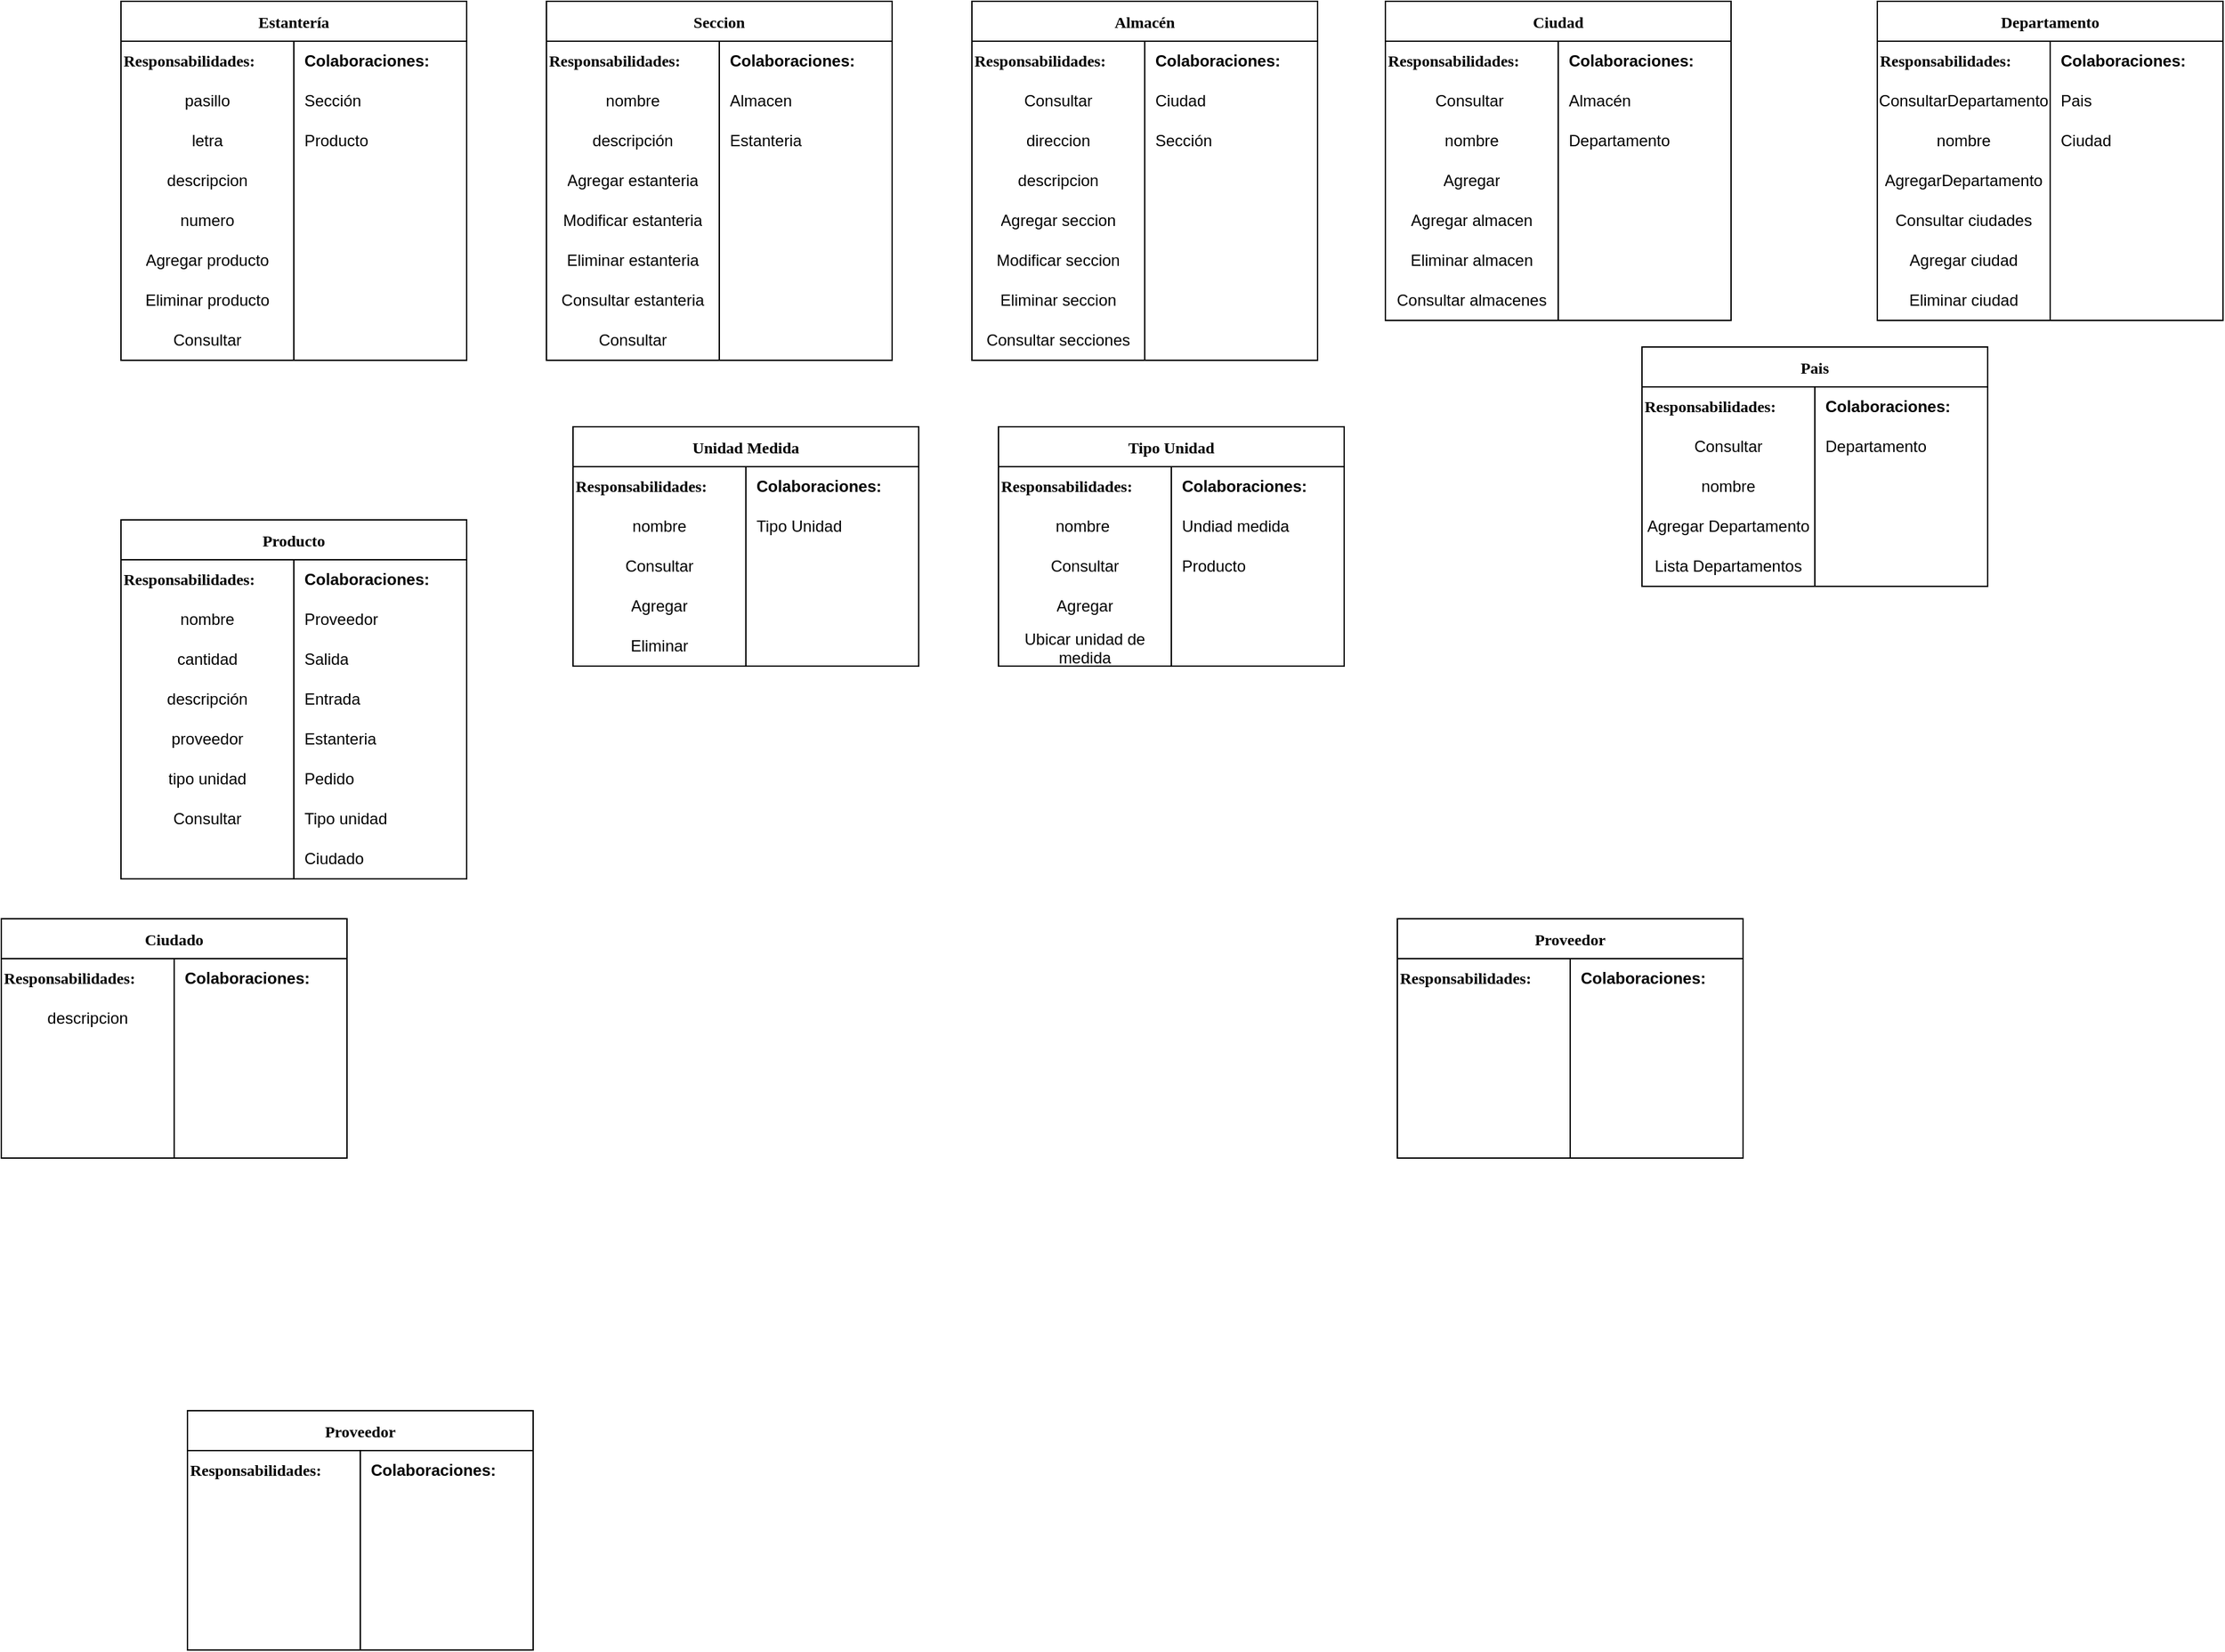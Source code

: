 <mxfile version="20.4.0" type="github" pages="2">
  <diagram id="iXwoXLQOFtYNu_8t82pj" name="CRC">
    <mxGraphModel dx="1654" dy="452" grid="1" gridSize="10" guides="1" tooltips="1" connect="1" arrows="1" fold="1" page="1" pageScale="1" pageWidth="827" pageHeight="1169" math="0" shadow="0">
      <root>
        <mxCell id="0" />
        <mxCell id="1" parent="0" />
        <mxCell id="_WAWso1Wxc8JUQUYSs-X-1" value="Producto" style="shape=table;startSize=30;container=1;collapsible=0;childLayout=tableLayout;fixedRows=1;rowLines=0;fontStyle=1;fontFamily=Times New Roman;" parent="1" vertex="1">
          <mxGeometry x="-340" y="390" width="260" height="270" as="geometry" />
        </mxCell>
        <mxCell id="_WAWso1Wxc8JUQUYSs-X-14" style="shape=tableRow;horizontal=0;startSize=0;swimlaneHead=0;swimlaneBody=0;top=0;left=0;bottom=0;right=0;collapsible=0;dropTarget=0;fillColor=none;points=[[0,0.5],[1,0.5]];portConstraint=eastwest;" parent="_WAWso1Wxc8JUQUYSs-X-1" vertex="1">
          <mxGeometry y="30" width="260" height="30" as="geometry" />
        </mxCell>
        <mxCell id="_WAWso1Wxc8JUQUYSs-X-15" value="&lt;font size=&quot;1&quot; face=&quot;Times New Roman&quot;&gt;&lt;b style=&quot;font-size: 12px;&quot;&gt;Responsabilidades:&lt;/b&gt;&lt;/font&gt;" style="shape=partialRectangle;html=1;whiteSpace=wrap;connectable=0;fillColor=none;top=0;left=0;bottom=0;right=0;overflow=hidden;pointerEvents=1;align=left;" parent="_WAWso1Wxc8JUQUYSs-X-14" vertex="1">
          <mxGeometry width="130" height="30" as="geometry">
            <mxRectangle width="130" height="30" as="alternateBounds" />
          </mxGeometry>
        </mxCell>
        <mxCell id="_WAWso1Wxc8JUQUYSs-X-16" value="&lt;b&gt;Colaboraciones:&lt;/b&gt;" style="shape=partialRectangle;html=1;whiteSpace=wrap;connectable=0;fillColor=none;top=0;left=0;bottom=0;right=0;align=left;spacingLeft=6;overflow=hidden;" parent="_WAWso1Wxc8JUQUYSs-X-14" vertex="1">
          <mxGeometry x="130" width="130" height="30" as="geometry">
            <mxRectangle width="130" height="30" as="alternateBounds" />
          </mxGeometry>
        </mxCell>
        <mxCell id="_WAWso1Wxc8JUQUYSs-X-11" style="shape=tableRow;horizontal=0;startSize=0;swimlaneHead=0;swimlaneBody=0;top=0;left=0;bottom=0;right=0;collapsible=0;dropTarget=0;fillColor=none;points=[[0,0.5],[1,0.5]];portConstraint=eastwest;" parent="_WAWso1Wxc8JUQUYSs-X-1" vertex="1">
          <mxGeometry y="60" width="260" height="30" as="geometry" />
        </mxCell>
        <mxCell id="_WAWso1Wxc8JUQUYSs-X-12" value="nombre" style="shape=partialRectangle;html=1;whiteSpace=wrap;connectable=0;fillColor=none;top=0;left=0;bottom=0;right=0;overflow=hidden;pointerEvents=1;" parent="_WAWso1Wxc8JUQUYSs-X-11" vertex="1">
          <mxGeometry width="130" height="30" as="geometry">
            <mxRectangle width="130" height="30" as="alternateBounds" />
          </mxGeometry>
        </mxCell>
        <mxCell id="_WAWso1Wxc8JUQUYSs-X-13" value="Proveedor&lt;span style=&quot;white-space: pre;&quot;&gt; &lt;/span&gt;" style="shape=partialRectangle;html=1;whiteSpace=wrap;connectable=0;fillColor=none;top=0;left=0;bottom=0;right=0;align=left;spacingLeft=6;overflow=hidden;" parent="_WAWso1Wxc8JUQUYSs-X-11" vertex="1">
          <mxGeometry x="130" width="130" height="30" as="geometry">
            <mxRectangle width="130" height="30" as="alternateBounds" />
          </mxGeometry>
        </mxCell>
        <mxCell id="_WAWso1Wxc8JUQUYSs-X-2" value="" style="shape=tableRow;horizontal=0;startSize=0;swimlaneHead=0;swimlaneBody=0;top=0;left=0;bottom=0;right=0;collapsible=0;dropTarget=0;fillColor=none;points=[[0,0.5],[1,0.5]];portConstraint=eastwest;" parent="_WAWso1Wxc8JUQUYSs-X-1" vertex="1">
          <mxGeometry y="90" width="260" height="30" as="geometry" />
        </mxCell>
        <mxCell id="_WAWso1Wxc8JUQUYSs-X-3" value="cantidad" style="shape=partialRectangle;html=1;whiteSpace=wrap;connectable=0;fillColor=none;top=0;left=0;bottom=0;right=0;overflow=hidden;pointerEvents=1;" parent="_WAWso1Wxc8JUQUYSs-X-2" vertex="1">
          <mxGeometry width="130" height="30" as="geometry">
            <mxRectangle width="130" height="30" as="alternateBounds" />
          </mxGeometry>
        </mxCell>
        <mxCell id="_WAWso1Wxc8JUQUYSs-X-4" value="Salida" style="shape=partialRectangle;html=1;whiteSpace=wrap;connectable=0;fillColor=none;top=0;left=0;bottom=0;right=0;align=left;spacingLeft=6;overflow=hidden;" parent="_WAWso1Wxc8JUQUYSs-X-2" vertex="1">
          <mxGeometry x="130" width="130" height="30" as="geometry">
            <mxRectangle width="130" height="30" as="alternateBounds" />
          </mxGeometry>
        </mxCell>
        <mxCell id="_WAWso1Wxc8JUQUYSs-X-5" value="" style="shape=tableRow;horizontal=0;startSize=0;swimlaneHead=0;swimlaneBody=0;top=0;left=0;bottom=0;right=0;collapsible=0;dropTarget=0;fillColor=none;points=[[0,0.5],[1,0.5]];portConstraint=eastwest;" parent="_WAWso1Wxc8JUQUYSs-X-1" vertex="1">
          <mxGeometry y="120" width="260" height="30" as="geometry" />
        </mxCell>
        <mxCell id="_WAWso1Wxc8JUQUYSs-X-6" value="descripción" style="shape=partialRectangle;html=1;whiteSpace=wrap;connectable=0;fillColor=none;top=0;left=0;bottom=0;right=0;overflow=hidden;" parent="_WAWso1Wxc8JUQUYSs-X-5" vertex="1">
          <mxGeometry width="130" height="30" as="geometry">
            <mxRectangle width="130" height="30" as="alternateBounds" />
          </mxGeometry>
        </mxCell>
        <mxCell id="_WAWso1Wxc8JUQUYSs-X-7" value="Entrada" style="shape=partialRectangle;html=1;whiteSpace=wrap;connectable=0;fillColor=none;top=0;left=0;bottom=0;right=0;align=left;spacingLeft=6;overflow=hidden;" parent="_WAWso1Wxc8JUQUYSs-X-5" vertex="1">
          <mxGeometry x="130" width="130" height="30" as="geometry">
            <mxRectangle width="130" height="30" as="alternateBounds" />
          </mxGeometry>
        </mxCell>
        <mxCell id="_WAWso1Wxc8JUQUYSs-X-8" value="" style="shape=tableRow;horizontal=0;startSize=0;swimlaneHead=0;swimlaneBody=0;top=0;left=0;bottom=0;right=0;collapsible=0;dropTarget=0;fillColor=none;points=[[0,0.5],[1,0.5]];portConstraint=eastwest;" parent="_WAWso1Wxc8JUQUYSs-X-1" vertex="1">
          <mxGeometry y="150" width="260" height="30" as="geometry" />
        </mxCell>
        <mxCell id="_WAWso1Wxc8JUQUYSs-X-9" value="proveedor" style="shape=partialRectangle;html=1;whiteSpace=wrap;connectable=0;fillColor=none;top=0;left=0;bottom=0;right=0;overflow=hidden;" parent="_WAWso1Wxc8JUQUYSs-X-8" vertex="1">
          <mxGeometry width="130" height="30" as="geometry">
            <mxRectangle width="130" height="30" as="alternateBounds" />
          </mxGeometry>
        </mxCell>
        <mxCell id="_WAWso1Wxc8JUQUYSs-X-10" value="Estanteria" style="shape=partialRectangle;html=1;whiteSpace=wrap;connectable=0;fillColor=none;top=0;left=0;bottom=0;right=0;align=left;spacingLeft=6;overflow=hidden;" parent="_WAWso1Wxc8JUQUYSs-X-8" vertex="1">
          <mxGeometry x="130" width="130" height="30" as="geometry">
            <mxRectangle width="130" height="30" as="alternateBounds" />
          </mxGeometry>
        </mxCell>
        <mxCell id="H1Z8euOOaQKAWT77lP2l-43" style="shape=tableRow;horizontal=0;startSize=0;swimlaneHead=0;swimlaneBody=0;top=0;left=0;bottom=0;right=0;collapsible=0;dropTarget=0;fillColor=none;points=[[0,0.5],[1,0.5]];portConstraint=eastwest;" parent="_WAWso1Wxc8JUQUYSs-X-1" vertex="1">
          <mxGeometry y="180" width="260" height="30" as="geometry" />
        </mxCell>
        <mxCell id="H1Z8euOOaQKAWT77lP2l-44" value="tipo unidad" style="shape=partialRectangle;html=1;whiteSpace=wrap;connectable=0;fillColor=none;top=0;left=0;bottom=0;right=0;overflow=hidden;" parent="H1Z8euOOaQKAWT77lP2l-43" vertex="1">
          <mxGeometry width="130" height="30" as="geometry">
            <mxRectangle width="130" height="30" as="alternateBounds" />
          </mxGeometry>
        </mxCell>
        <mxCell id="H1Z8euOOaQKAWT77lP2l-45" value="Pedido" style="shape=partialRectangle;html=1;whiteSpace=wrap;connectable=0;fillColor=none;top=0;left=0;bottom=0;right=0;align=left;spacingLeft=6;overflow=hidden;" parent="H1Z8euOOaQKAWT77lP2l-43" vertex="1">
          <mxGeometry x="130" width="130" height="30" as="geometry">
            <mxRectangle width="130" height="30" as="alternateBounds" />
          </mxGeometry>
        </mxCell>
        <mxCell id="H1Z8euOOaQKAWT77lP2l-46" style="shape=tableRow;horizontal=0;startSize=0;swimlaneHead=0;swimlaneBody=0;top=0;left=0;bottom=0;right=0;collapsible=0;dropTarget=0;fillColor=none;points=[[0,0.5],[1,0.5]];portConstraint=eastwest;" parent="_WAWso1Wxc8JUQUYSs-X-1" vertex="1">
          <mxGeometry y="210" width="260" height="30" as="geometry" />
        </mxCell>
        <mxCell id="H1Z8euOOaQKAWT77lP2l-47" value="Consultar" style="shape=partialRectangle;html=1;whiteSpace=wrap;connectable=0;fillColor=none;top=0;left=0;bottom=0;right=0;overflow=hidden;" parent="H1Z8euOOaQKAWT77lP2l-46" vertex="1">
          <mxGeometry width="130" height="30" as="geometry">
            <mxRectangle width="130" height="30" as="alternateBounds" />
          </mxGeometry>
        </mxCell>
        <mxCell id="H1Z8euOOaQKAWT77lP2l-48" value="Tipo unidad" style="shape=partialRectangle;html=1;whiteSpace=wrap;connectable=0;fillColor=none;top=0;left=0;bottom=0;right=0;align=left;spacingLeft=6;overflow=hidden;" parent="H1Z8euOOaQKAWT77lP2l-46" vertex="1">
          <mxGeometry x="130" width="130" height="30" as="geometry">
            <mxRectangle width="130" height="30" as="alternateBounds" />
          </mxGeometry>
        </mxCell>
        <mxCell id="l7mISQfbwQVoG8o6ccUc-1" style="shape=tableRow;horizontal=0;startSize=0;swimlaneHead=0;swimlaneBody=0;top=0;left=0;bottom=0;right=0;collapsible=0;dropTarget=0;fillColor=none;points=[[0,0.5],[1,0.5]];portConstraint=eastwest;" vertex="1" parent="_WAWso1Wxc8JUQUYSs-X-1">
          <mxGeometry y="240" width="260" height="30" as="geometry" />
        </mxCell>
        <mxCell id="l7mISQfbwQVoG8o6ccUc-2" style="shape=partialRectangle;html=1;whiteSpace=wrap;connectable=0;fillColor=none;top=0;left=0;bottom=0;right=0;overflow=hidden;" vertex="1" parent="l7mISQfbwQVoG8o6ccUc-1">
          <mxGeometry width="130" height="30" as="geometry">
            <mxRectangle width="130" height="30" as="alternateBounds" />
          </mxGeometry>
        </mxCell>
        <mxCell id="l7mISQfbwQVoG8o6ccUc-3" value="Ciudado" style="shape=partialRectangle;html=1;whiteSpace=wrap;connectable=0;fillColor=none;top=0;left=0;bottom=0;right=0;align=left;spacingLeft=6;overflow=hidden;" vertex="1" parent="l7mISQfbwQVoG8o6ccUc-1">
          <mxGeometry x="130" width="130" height="30" as="geometry">
            <mxRectangle width="130" height="30" as="alternateBounds" />
          </mxGeometry>
        </mxCell>
        <mxCell id="_WAWso1Wxc8JUQUYSs-X-18" value="Tipo Unidad" style="shape=table;startSize=30;container=1;collapsible=0;childLayout=tableLayout;fixedRows=1;rowLines=0;fontStyle=1;fontFamily=Times New Roman;" parent="1" vertex="1">
          <mxGeometry x="320" y="320" width="260" height="180" as="geometry" />
        </mxCell>
        <mxCell id="_WAWso1Wxc8JUQUYSs-X-19" style="shape=tableRow;horizontal=0;startSize=0;swimlaneHead=0;swimlaneBody=0;top=0;left=0;bottom=0;right=0;collapsible=0;dropTarget=0;fillColor=none;points=[[0,0.5],[1,0.5]];portConstraint=eastwest;" parent="_WAWso1Wxc8JUQUYSs-X-18" vertex="1">
          <mxGeometry y="30" width="260" height="30" as="geometry" />
        </mxCell>
        <mxCell id="_WAWso1Wxc8JUQUYSs-X-20" value="&lt;font size=&quot;1&quot; face=&quot;Times New Roman&quot;&gt;&lt;b style=&quot;font-size: 12px;&quot;&gt;Responsabilidades:&lt;/b&gt;&lt;/font&gt;" style="shape=partialRectangle;html=1;whiteSpace=wrap;connectable=0;fillColor=none;top=0;left=0;bottom=0;right=0;overflow=hidden;pointerEvents=1;align=left;" parent="_WAWso1Wxc8JUQUYSs-X-19" vertex="1">
          <mxGeometry width="130" height="30" as="geometry">
            <mxRectangle width="130" height="30" as="alternateBounds" />
          </mxGeometry>
        </mxCell>
        <mxCell id="_WAWso1Wxc8JUQUYSs-X-21" value="&lt;b&gt;Colaboraciones:&lt;/b&gt;" style="shape=partialRectangle;html=1;whiteSpace=wrap;connectable=0;fillColor=none;top=0;left=0;bottom=0;right=0;align=left;spacingLeft=6;overflow=hidden;" parent="_WAWso1Wxc8JUQUYSs-X-19" vertex="1">
          <mxGeometry x="130" width="130" height="30" as="geometry">
            <mxRectangle width="130" height="30" as="alternateBounds" />
          </mxGeometry>
        </mxCell>
        <mxCell id="_WAWso1Wxc8JUQUYSs-X-22" style="shape=tableRow;horizontal=0;startSize=0;swimlaneHead=0;swimlaneBody=0;top=0;left=0;bottom=0;right=0;collapsible=0;dropTarget=0;fillColor=none;points=[[0,0.5],[1,0.5]];portConstraint=eastwest;" parent="_WAWso1Wxc8JUQUYSs-X-18" vertex="1">
          <mxGeometry y="60" width="260" height="30" as="geometry" />
        </mxCell>
        <mxCell id="_WAWso1Wxc8JUQUYSs-X-23" value="nombre&amp;nbsp;" style="shape=partialRectangle;html=1;whiteSpace=wrap;connectable=0;fillColor=none;top=0;left=0;bottom=0;right=0;overflow=hidden;pointerEvents=1;" parent="_WAWso1Wxc8JUQUYSs-X-22" vertex="1">
          <mxGeometry width="130" height="30" as="geometry">
            <mxRectangle width="130" height="30" as="alternateBounds" />
          </mxGeometry>
        </mxCell>
        <mxCell id="_WAWso1Wxc8JUQUYSs-X-24" value="Undiad medida" style="shape=partialRectangle;html=1;whiteSpace=wrap;connectable=0;fillColor=none;top=0;left=0;bottom=0;right=0;align=left;spacingLeft=6;overflow=hidden;" parent="_WAWso1Wxc8JUQUYSs-X-22" vertex="1">
          <mxGeometry x="130" width="130" height="30" as="geometry">
            <mxRectangle width="130" height="30" as="alternateBounds" />
          </mxGeometry>
        </mxCell>
        <mxCell id="_WAWso1Wxc8JUQUYSs-X-25" value="" style="shape=tableRow;horizontal=0;startSize=0;swimlaneHead=0;swimlaneBody=0;top=0;left=0;bottom=0;right=0;collapsible=0;dropTarget=0;fillColor=none;points=[[0,0.5],[1,0.5]];portConstraint=eastwest;" parent="_WAWso1Wxc8JUQUYSs-X-18" vertex="1">
          <mxGeometry y="90" width="260" height="30" as="geometry" />
        </mxCell>
        <mxCell id="_WAWso1Wxc8JUQUYSs-X-26" value="Consultar" style="shape=partialRectangle;html=1;whiteSpace=wrap;connectable=0;fillColor=none;top=0;left=0;bottom=0;right=0;overflow=hidden;pointerEvents=1;" parent="_WAWso1Wxc8JUQUYSs-X-25" vertex="1">
          <mxGeometry width="130" height="30" as="geometry">
            <mxRectangle width="130" height="30" as="alternateBounds" />
          </mxGeometry>
        </mxCell>
        <mxCell id="_WAWso1Wxc8JUQUYSs-X-27" value="Producto" style="shape=partialRectangle;html=1;whiteSpace=wrap;connectable=0;fillColor=none;top=0;left=0;bottom=0;right=0;align=left;spacingLeft=6;overflow=hidden;" parent="_WAWso1Wxc8JUQUYSs-X-25" vertex="1">
          <mxGeometry x="130" width="130" height="30" as="geometry">
            <mxRectangle width="130" height="30" as="alternateBounds" />
          </mxGeometry>
        </mxCell>
        <mxCell id="_WAWso1Wxc8JUQUYSs-X-28" value="" style="shape=tableRow;horizontal=0;startSize=0;swimlaneHead=0;swimlaneBody=0;top=0;left=0;bottom=0;right=0;collapsible=0;dropTarget=0;fillColor=none;points=[[0,0.5],[1,0.5]];portConstraint=eastwest;" parent="_WAWso1Wxc8JUQUYSs-X-18" vertex="1">
          <mxGeometry y="120" width="260" height="30" as="geometry" />
        </mxCell>
        <mxCell id="_WAWso1Wxc8JUQUYSs-X-29" value="Agregar" style="shape=partialRectangle;html=1;whiteSpace=wrap;connectable=0;fillColor=none;top=0;left=0;bottom=0;right=0;overflow=hidden;" parent="_WAWso1Wxc8JUQUYSs-X-28" vertex="1">
          <mxGeometry width="130" height="30" as="geometry">
            <mxRectangle width="130" height="30" as="alternateBounds" />
          </mxGeometry>
        </mxCell>
        <mxCell id="_WAWso1Wxc8JUQUYSs-X-30" value="" style="shape=partialRectangle;html=1;whiteSpace=wrap;connectable=0;fillColor=none;top=0;left=0;bottom=0;right=0;align=left;spacingLeft=6;overflow=hidden;" parent="_WAWso1Wxc8JUQUYSs-X-28" vertex="1">
          <mxGeometry x="130" width="130" height="30" as="geometry">
            <mxRectangle width="130" height="30" as="alternateBounds" />
          </mxGeometry>
        </mxCell>
        <mxCell id="_WAWso1Wxc8JUQUYSs-X-31" value="" style="shape=tableRow;horizontal=0;startSize=0;swimlaneHead=0;swimlaneBody=0;top=0;left=0;bottom=0;right=0;collapsible=0;dropTarget=0;fillColor=none;points=[[0,0.5],[1,0.5]];portConstraint=eastwest;" parent="_WAWso1Wxc8JUQUYSs-X-18" vertex="1">
          <mxGeometry y="150" width="260" height="30" as="geometry" />
        </mxCell>
        <mxCell id="_WAWso1Wxc8JUQUYSs-X-32" value="Ubicar unidad de medida" style="shape=partialRectangle;html=1;whiteSpace=wrap;connectable=0;fillColor=none;top=0;left=0;bottom=0;right=0;overflow=hidden;" parent="_WAWso1Wxc8JUQUYSs-X-31" vertex="1">
          <mxGeometry width="130" height="30" as="geometry">
            <mxRectangle width="130" height="30" as="alternateBounds" />
          </mxGeometry>
        </mxCell>
        <mxCell id="_WAWso1Wxc8JUQUYSs-X-33" value="" style="shape=partialRectangle;html=1;whiteSpace=wrap;connectable=0;fillColor=none;top=0;left=0;bottom=0;right=0;align=left;spacingLeft=6;overflow=hidden;" parent="_WAWso1Wxc8JUQUYSs-X-31" vertex="1">
          <mxGeometry x="130" width="130" height="30" as="geometry">
            <mxRectangle width="130" height="30" as="alternateBounds" />
          </mxGeometry>
        </mxCell>
        <mxCell id="_WAWso1Wxc8JUQUYSs-X-34" value="Proveedor" style="shape=table;startSize=30;container=1;collapsible=0;childLayout=tableLayout;fixedRows=1;rowLines=0;fontStyle=1;fontFamily=Times New Roman;" parent="1" vertex="1">
          <mxGeometry x="620" y="690" width="260" height="180" as="geometry" />
        </mxCell>
        <mxCell id="_WAWso1Wxc8JUQUYSs-X-35" style="shape=tableRow;horizontal=0;startSize=0;swimlaneHead=0;swimlaneBody=0;top=0;left=0;bottom=0;right=0;collapsible=0;dropTarget=0;fillColor=none;points=[[0,0.5],[1,0.5]];portConstraint=eastwest;" parent="_WAWso1Wxc8JUQUYSs-X-34" vertex="1">
          <mxGeometry y="30" width="260" height="30" as="geometry" />
        </mxCell>
        <mxCell id="_WAWso1Wxc8JUQUYSs-X-36" value="&lt;font size=&quot;1&quot; face=&quot;Times New Roman&quot;&gt;&lt;b style=&quot;font-size: 12px;&quot;&gt;Responsabilidades:&lt;/b&gt;&lt;/font&gt;" style="shape=partialRectangle;html=1;whiteSpace=wrap;connectable=0;fillColor=none;top=0;left=0;bottom=0;right=0;overflow=hidden;pointerEvents=1;align=left;" parent="_WAWso1Wxc8JUQUYSs-X-35" vertex="1">
          <mxGeometry width="130" height="30" as="geometry">
            <mxRectangle width="130" height="30" as="alternateBounds" />
          </mxGeometry>
        </mxCell>
        <mxCell id="_WAWso1Wxc8JUQUYSs-X-37" value="&lt;b&gt;Colaboraciones:&lt;/b&gt;" style="shape=partialRectangle;html=1;whiteSpace=wrap;connectable=0;fillColor=none;top=0;left=0;bottom=0;right=0;align=left;spacingLeft=6;overflow=hidden;" parent="_WAWso1Wxc8JUQUYSs-X-35" vertex="1">
          <mxGeometry x="130" width="130" height="30" as="geometry">
            <mxRectangle width="130" height="30" as="alternateBounds" />
          </mxGeometry>
        </mxCell>
        <mxCell id="_WAWso1Wxc8JUQUYSs-X-38" style="shape=tableRow;horizontal=0;startSize=0;swimlaneHead=0;swimlaneBody=0;top=0;left=0;bottom=0;right=0;collapsible=0;dropTarget=0;fillColor=none;points=[[0,0.5],[1,0.5]];portConstraint=eastwest;" parent="_WAWso1Wxc8JUQUYSs-X-34" vertex="1">
          <mxGeometry y="60" width="260" height="30" as="geometry" />
        </mxCell>
        <mxCell id="_WAWso1Wxc8JUQUYSs-X-39" style="shape=partialRectangle;html=1;whiteSpace=wrap;connectable=0;fillColor=none;top=0;left=0;bottom=0;right=0;overflow=hidden;pointerEvents=1;" parent="_WAWso1Wxc8JUQUYSs-X-38" vertex="1">
          <mxGeometry width="130" height="30" as="geometry">
            <mxRectangle width="130" height="30" as="alternateBounds" />
          </mxGeometry>
        </mxCell>
        <mxCell id="_WAWso1Wxc8JUQUYSs-X-40" style="shape=partialRectangle;html=1;whiteSpace=wrap;connectable=0;fillColor=none;top=0;left=0;bottom=0;right=0;align=left;spacingLeft=6;overflow=hidden;" parent="_WAWso1Wxc8JUQUYSs-X-38" vertex="1">
          <mxGeometry x="130" width="130" height="30" as="geometry">
            <mxRectangle width="130" height="30" as="alternateBounds" />
          </mxGeometry>
        </mxCell>
        <mxCell id="_WAWso1Wxc8JUQUYSs-X-41" value="" style="shape=tableRow;horizontal=0;startSize=0;swimlaneHead=0;swimlaneBody=0;top=0;left=0;bottom=0;right=0;collapsible=0;dropTarget=0;fillColor=none;points=[[0,0.5],[1,0.5]];portConstraint=eastwest;" parent="_WAWso1Wxc8JUQUYSs-X-34" vertex="1">
          <mxGeometry y="90" width="260" height="30" as="geometry" />
        </mxCell>
        <mxCell id="_WAWso1Wxc8JUQUYSs-X-42" value="" style="shape=partialRectangle;html=1;whiteSpace=wrap;connectable=0;fillColor=none;top=0;left=0;bottom=0;right=0;overflow=hidden;pointerEvents=1;" parent="_WAWso1Wxc8JUQUYSs-X-41" vertex="1">
          <mxGeometry width="130" height="30" as="geometry">
            <mxRectangle width="130" height="30" as="alternateBounds" />
          </mxGeometry>
        </mxCell>
        <mxCell id="_WAWso1Wxc8JUQUYSs-X-43" value="" style="shape=partialRectangle;html=1;whiteSpace=wrap;connectable=0;fillColor=none;top=0;left=0;bottom=0;right=0;align=left;spacingLeft=6;overflow=hidden;" parent="_WAWso1Wxc8JUQUYSs-X-41" vertex="1">
          <mxGeometry x="130" width="130" height="30" as="geometry">
            <mxRectangle width="130" height="30" as="alternateBounds" />
          </mxGeometry>
        </mxCell>
        <mxCell id="_WAWso1Wxc8JUQUYSs-X-44" value="" style="shape=tableRow;horizontal=0;startSize=0;swimlaneHead=0;swimlaneBody=0;top=0;left=0;bottom=0;right=0;collapsible=0;dropTarget=0;fillColor=none;points=[[0,0.5],[1,0.5]];portConstraint=eastwest;" parent="_WAWso1Wxc8JUQUYSs-X-34" vertex="1">
          <mxGeometry y="120" width="260" height="30" as="geometry" />
        </mxCell>
        <mxCell id="_WAWso1Wxc8JUQUYSs-X-45" value="" style="shape=partialRectangle;html=1;whiteSpace=wrap;connectable=0;fillColor=none;top=0;left=0;bottom=0;right=0;overflow=hidden;" parent="_WAWso1Wxc8JUQUYSs-X-44" vertex="1">
          <mxGeometry width="130" height="30" as="geometry">
            <mxRectangle width="130" height="30" as="alternateBounds" />
          </mxGeometry>
        </mxCell>
        <mxCell id="_WAWso1Wxc8JUQUYSs-X-46" value="" style="shape=partialRectangle;html=1;whiteSpace=wrap;connectable=0;fillColor=none;top=0;left=0;bottom=0;right=0;align=left;spacingLeft=6;overflow=hidden;" parent="_WAWso1Wxc8JUQUYSs-X-44" vertex="1">
          <mxGeometry x="130" width="130" height="30" as="geometry">
            <mxRectangle width="130" height="30" as="alternateBounds" />
          </mxGeometry>
        </mxCell>
        <mxCell id="_WAWso1Wxc8JUQUYSs-X-47" value="" style="shape=tableRow;horizontal=0;startSize=0;swimlaneHead=0;swimlaneBody=0;top=0;left=0;bottom=0;right=0;collapsible=0;dropTarget=0;fillColor=none;points=[[0,0.5],[1,0.5]];portConstraint=eastwest;" parent="_WAWso1Wxc8JUQUYSs-X-34" vertex="1">
          <mxGeometry y="150" width="260" height="30" as="geometry" />
        </mxCell>
        <mxCell id="_WAWso1Wxc8JUQUYSs-X-48" value="" style="shape=partialRectangle;html=1;whiteSpace=wrap;connectable=0;fillColor=none;top=0;left=0;bottom=0;right=0;overflow=hidden;" parent="_WAWso1Wxc8JUQUYSs-X-47" vertex="1">
          <mxGeometry width="130" height="30" as="geometry">
            <mxRectangle width="130" height="30" as="alternateBounds" />
          </mxGeometry>
        </mxCell>
        <mxCell id="_WAWso1Wxc8JUQUYSs-X-49" value="" style="shape=partialRectangle;html=1;whiteSpace=wrap;connectable=0;fillColor=none;top=0;left=0;bottom=0;right=0;align=left;spacingLeft=6;overflow=hidden;" parent="_WAWso1Wxc8JUQUYSs-X-47" vertex="1">
          <mxGeometry x="130" width="130" height="30" as="geometry">
            <mxRectangle width="130" height="30" as="alternateBounds" />
          </mxGeometry>
        </mxCell>
        <mxCell id="_WAWso1Wxc8JUQUYSs-X-50" value="Unidad Medida" style="shape=table;startSize=30;container=1;collapsible=0;childLayout=tableLayout;fixedRows=1;rowLines=0;fontStyle=1;fontFamily=Times New Roman;" parent="1" vertex="1">
          <mxGeometry y="320" width="260" height="180" as="geometry" />
        </mxCell>
        <mxCell id="_WAWso1Wxc8JUQUYSs-X-51" style="shape=tableRow;horizontal=0;startSize=0;swimlaneHead=0;swimlaneBody=0;top=0;left=0;bottom=0;right=0;collapsible=0;dropTarget=0;fillColor=none;points=[[0,0.5],[1,0.5]];portConstraint=eastwest;" parent="_WAWso1Wxc8JUQUYSs-X-50" vertex="1">
          <mxGeometry y="30" width="260" height="30" as="geometry" />
        </mxCell>
        <mxCell id="_WAWso1Wxc8JUQUYSs-X-52" value="&lt;font size=&quot;1&quot; face=&quot;Times New Roman&quot;&gt;&lt;b style=&quot;font-size: 12px;&quot;&gt;Responsabilidades:&lt;/b&gt;&lt;/font&gt;" style="shape=partialRectangle;html=1;whiteSpace=wrap;connectable=0;fillColor=none;top=0;left=0;bottom=0;right=0;overflow=hidden;pointerEvents=1;align=left;" parent="_WAWso1Wxc8JUQUYSs-X-51" vertex="1">
          <mxGeometry width="130" height="30" as="geometry">
            <mxRectangle width="130" height="30" as="alternateBounds" />
          </mxGeometry>
        </mxCell>
        <mxCell id="_WAWso1Wxc8JUQUYSs-X-53" value="&lt;b&gt;Colaboraciones:&lt;/b&gt;" style="shape=partialRectangle;html=1;whiteSpace=wrap;connectable=0;fillColor=none;top=0;left=0;bottom=0;right=0;align=left;spacingLeft=6;overflow=hidden;" parent="_WAWso1Wxc8JUQUYSs-X-51" vertex="1">
          <mxGeometry x="130" width="130" height="30" as="geometry">
            <mxRectangle width="130" height="30" as="alternateBounds" />
          </mxGeometry>
        </mxCell>
        <mxCell id="_WAWso1Wxc8JUQUYSs-X-54" style="shape=tableRow;horizontal=0;startSize=0;swimlaneHead=0;swimlaneBody=0;top=0;left=0;bottom=0;right=0;collapsible=0;dropTarget=0;fillColor=none;points=[[0,0.5],[1,0.5]];portConstraint=eastwest;" parent="_WAWso1Wxc8JUQUYSs-X-50" vertex="1">
          <mxGeometry y="60" width="260" height="30" as="geometry" />
        </mxCell>
        <mxCell id="_WAWso1Wxc8JUQUYSs-X-55" value="nombre" style="shape=partialRectangle;html=1;whiteSpace=wrap;connectable=0;fillColor=none;top=0;left=0;bottom=0;right=0;overflow=hidden;pointerEvents=1;" parent="_WAWso1Wxc8JUQUYSs-X-54" vertex="1">
          <mxGeometry width="130" height="30" as="geometry">
            <mxRectangle width="130" height="30" as="alternateBounds" />
          </mxGeometry>
        </mxCell>
        <mxCell id="_WAWso1Wxc8JUQUYSs-X-56" value="Tipo Unidad" style="shape=partialRectangle;html=1;whiteSpace=wrap;connectable=0;fillColor=none;top=0;left=0;bottom=0;right=0;align=left;spacingLeft=6;overflow=hidden;" parent="_WAWso1Wxc8JUQUYSs-X-54" vertex="1">
          <mxGeometry x="130" width="130" height="30" as="geometry">
            <mxRectangle width="130" height="30" as="alternateBounds" />
          </mxGeometry>
        </mxCell>
        <mxCell id="_WAWso1Wxc8JUQUYSs-X-57" value="" style="shape=tableRow;horizontal=0;startSize=0;swimlaneHead=0;swimlaneBody=0;top=0;left=0;bottom=0;right=0;collapsible=0;dropTarget=0;fillColor=none;points=[[0,0.5],[1,0.5]];portConstraint=eastwest;" parent="_WAWso1Wxc8JUQUYSs-X-50" vertex="1">
          <mxGeometry y="90" width="260" height="30" as="geometry" />
        </mxCell>
        <mxCell id="_WAWso1Wxc8JUQUYSs-X-58" value="Consultar" style="shape=partialRectangle;html=1;whiteSpace=wrap;connectable=0;fillColor=none;top=0;left=0;bottom=0;right=0;overflow=hidden;pointerEvents=1;" parent="_WAWso1Wxc8JUQUYSs-X-57" vertex="1">
          <mxGeometry width="130" height="30" as="geometry">
            <mxRectangle width="130" height="30" as="alternateBounds" />
          </mxGeometry>
        </mxCell>
        <mxCell id="_WAWso1Wxc8JUQUYSs-X-59" value="" style="shape=partialRectangle;html=1;whiteSpace=wrap;connectable=0;fillColor=none;top=0;left=0;bottom=0;right=0;align=left;spacingLeft=6;overflow=hidden;" parent="_WAWso1Wxc8JUQUYSs-X-57" vertex="1">
          <mxGeometry x="130" width="130" height="30" as="geometry">
            <mxRectangle width="130" height="30" as="alternateBounds" />
          </mxGeometry>
        </mxCell>
        <mxCell id="_WAWso1Wxc8JUQUYSs-X-60" value="" style="shape=tableRow;horizontal=0;startSize=0;swimlaneHead=0;swimlaneBody=0;top=0;left=0;bottom=0;right=0;collapsible=0;dropTarget=0;fillColor=none;points=[[0,0.5],[1,0.5]];portConstraint=eastwest;" parent="_WAWso1Wxc8JUQUYSs-X-50" vertex="1">
          <mxGeometry y="120" width="260" height="30" as="geometry" />
        </mxCell>
        <mxCell id="_WAWso1Wxc8JUQUYSs-X-61" value="Agregar" style="shape=partialRectangle;html=1;whiteSpace=wrap;connectable=0;fillColor=none;top=0;left=0;bottom=0;right=0;overflow=hidden;" parent="_WAWso1Wxc8JUQUYSs-X-60" vertex="1">
          <mxGeometry width="130" height="30" as="geometry">
            <mxRectangle width="130" height="30" as="alternateBounds" />
          </mxGeometry>
        </mxCell>
        <mxCell id="_WAWso1Wxc8JUQUYSs-X-62" value="" style="shape=partialRectangle;html=1;whiteSpace=wrap;connectable=0;fillColor=none;top=0;left=0;bottom=0;right=0;align=left;spacingLeft=6;overflow=hidden;" parent="_WAWso1Wxc8JUQUYSs-X-60" vertex="1">
          <mxGeometry x="130" width="130" height="30" as="geometry">
            <mxRectangle width="130" height="30" as="alternateBounds" />
          </mxGeometry>
        </mxCell>
        <mxCell id="_WAWso1Wxc8JUQUYSs-X-63" value="" style="shape=tableRow;horizontal=0;startSize=0;swimlaneHead=0;swimlaneBody=0;top=0;left=0;bottom=0;right=0;collapsible=0;dropTarget=0;fillColor=none;points=[[0,0.5],[1,0.5]];portConstraint=eastwest;" parent="_WAWso1Wxc8JUQUYSs-X-50" vertex="1">
          <mxGeometry y="150" width="260" height="30" as="geometry" />
        </mxCell>
        <mxCell id="_WAWso1Wxc8JUQUYSs-X-64" value="Eliminar" style="shape=partialRectangle;html=1;whiteSpace=wrap;connectable=0;fillColor=none;top=0;left=0;bottom=0;right=0;overflow=hidden;" parent="_WAWso1Wxc8JUQUYSs-X-63" vertex="1">
          <mxGeometry width="130" height="30" as="geometry">
            <mxRectangle width="130" height="30" as="alternateBounds" />
          </mxGeometry>
        </mxCell>
        <mxCell id="_WAWso1Wxc8JUQUYSs-X-65" value="" style="shape=partialRectangle;html=1;whiteSpace=wrap;connectable=0;fillColor=none;top=0;left=0;bottom=0;right=0;align=left;spacingLeft=6;overflow=hidden;" parent="_WAWso1Wxc8JUQUYSs-X-63" vertex="1">
          <mxGeometry x="130" width="130" height="30" as="geometry">
            <mxRectangle width="130" height="30" as="alternateBounds" />
          </mxGeometry>
        </mxCell>
        <mxCell id="_WAWso1Wxc8JUQUYSs-X-66" value="Proveedor" style="shape=table;startSize=30;container=1;collapsible=0;childLayout=tableLayout;fixedRows=1;rowLines=0;fontStyle=1;fontFamily=Times New Roman;" parent="1" vertex="1">
          <mxGeometry x="-290" y="1060" width="260" height="180" as="geometry" />
        </mxCell>
        <mxCell id="_WAWso1Wxc8JUQUYSs-X-67" style="shape=tableRow;horizontal=0;startSize=0;swimlaneHead=0;swimlaneBody=0;top=0;left=0;bottom=0;right=0;collapsible=0;dropTarget=0;fillColor=none;points=[[0,0.5],[1,0.5]];portConstraint=eastwest;" parent="_WAWso1Wxc8JUQUYSs-X-66" vertex="1">
          <mxGeometry y="30" width="260" height="30" as="geometry" />
        </mxCell>
        <mxCell id="_WAWso1Wxc8JUQUYSs-X-68" value="&lt;font size=&quot;1&quot; face=&quot;Times New Roman&quot;&gt;&lt;b style=&quot;font-size: 12px;&quot;&gt;Responsabilidades:&lt;/b&gt;&lt;/font&gt;" style="shape=partialRectangle;html=1;whiteSpace=wrap;connectable=0;fillColor=none;top=0;left=0;bottom=0;right=0;overflow=hidden;pointerEvents=1;align=left;" parent="_WAWso1Wxc8JUQUYSs-X-67" vertex="1">
          <mxGeometry width="130" height="30" as="geometry">
            <mxRectangle width="130" height="30" as="alternateBounds" />
          </mxGeometry>
        </mxCell>
        <mxCell id="_WAWso1Wxc8JUQUYSs-X-69" value="&lt;b&gt;Colaboraciones:&lt;/b&gt;" style="shape=partialRectangle;html=1;whiteSpace=wrap;connectable=0;fillColor=none;top=0;left=0;bottom=0;right=0;align=left;spacingLeft=6;overflow=hidden;" parent="_WAWso1Wxc8JUQUYSs-X-67" vertex="1">
          <mxGeometry x="130" width="130" height="30" as="geometry">
            <mxRectangle width="130" height="30" as="alternateBounds" />
          </mxGeometry>
        </mxCell>
        <mxCell id="_WAWso1Wxc8JUQUYSs-X-70" style="shape=tableRow;horizontal=0;startSize=0;swimlaneHead=0;swimlaneBody=0;top=0;left=0;bottom=0;right=0;collapsible=0;dropTarget=0;fillColor=none;points=[[0,0.5],[1,0.5]];portConstraint=eastwest;" parent="_WAWso1Wxc8JUQUYSs-X-66" vertex="1">
          <mxGeometry y="60" width="260" height="30" as="geometry" />
        </mxCell>
        <mxCell id="_WAWso1Wxc8JUQUYSs-X-71" style="shape=partialRectangle;html=1;whiteSpace=wrap;connectable=0;fillColor=none;top=0;left=0;bottom=0;right=0;overflow=hidden;pointerEvents=1;" parent="_WAWso1Wxc8JUQUYSs-X-70" vertex="1">
          <mxGeometry width="130" height="30" as="geometry">
            <mxRectangle width="130" height="30" as="alternateBounds" />
          </mxGeometry>
        </mxCell>
        <mxCell id="_WAWso1Wxc8JUQUYSs-X-72" style="shape=partialRectangle;html=1;whiteSpace=wrap;connectable=0;fillColor=none;top=0;left=0;bottom=0;right=0;align=left;spacingLeft=6;overflow=hidden;" parent="_WAWso1Wxc8JUQUYSs-X-70" vertex="1">
          <mxGeometry x="130" width="130" height="30" as="geometry">
            <mxRectangle width="130" height="30" as="alternateBounds" />
          </mxGeometry>
        </mxCell>
        <mxCell id="_WAWso1Wxc8JUQUYSs-X-73" value="" style="shape=tableRow;horizontal=0;startSize=0;swimlaneHead=0;swimlaneBody=0;top=0;left=0;bottom=0;right=0;collapsible=0;dropTarget=0;fillColor=none;points=[[0,0.5],[1,0.5]];portConstraint=eastwest;" parent="_WAWso1Wxc8JUQUYSs-X-66" vertex="1">
          <mxGeometry y="90" width="260" height="30" as="geometry" />
        </mxCell>
        <mxCell id="_WAWso1Wxc8JUQUYSs-X-74" value="" style="shape=partialRectangle;html=1;whiteSpace=wrap;connectable=0;fillColor=none;top=0;left=0;bottom=0;right=0;overflow=hidden;pointerEvents=1;" parent="_WAWso1Wxc8JUQUYSs-X-73" vertex="1">
          <mxGeometry width="130" height="30" as="geometry">
            <mxRectangle width="130" height="30" as="alternateBounds" />
          </mxGeometry>
        </mxCell>
        <mxCell id="_WAWso1Wxc8JUQUYSs-X-75" value="" style="shape=partialRectangle;html=1;whiteSpace=wrap;connectable=0;fillColor=none;top=0;left=0;bottom=0;right=0;align=left;spacingLeft=6;overflow=hidden;" parent="_WAWso1Wxc8JUQUYSs-X-73" vertex="1">
          <mxGeometry x="130" width="130" height="30" as="geometry">
            <mxRectangle width="130" height="30" as="alternateBounds" />
          </mxGeometry>
        </mxCell>
        <mxCell id="_WAWso1Wxc8JUQUYSs-X-76" value="" style="shape=tableRow;horizontal=0;startSize=0;swimlaneHead=0;swimlaneBody=0;top=0;left=0;bottom=0;right=0;collapsible=0;dropTarget=0;fillColor=none;points=[[0,0.5],[1,0.5]];portConstraint=eastwest;" parent="_WAWso1Wxc8JUQUYSs-X-66" vertex="1">
          <mxGeometry y="120" width="260" height="30" as="geometry" />
        </mxCell>
        <mxCell id="_WAWso1Wxc8JUQUYSs-X-77" value="" style="shape=partialRectangle;html=1;whiteSpace=wrap;connectable=0;fillColor=none;top=0;left=0;bottom=0;right=0;overflow=hidden;" parent="_WAWso1Wxc8JUQUYSs-X-76" vertex="1">
          <mxGeometry width="130" height="30" as="geometry">
            <mxRectangle width="130" height="30" as="alternateBounds" />
          </mxGeometry>
        </mxCell>
        <mxCell id="_WAWso1Wxc8JUQUYSs-X-78" value="" style="shape=partialRectangle;html=1;whiteSpace=wrap;connectable=0;fillColor=none;top=0;left=0;bottom=0;right=0;align=left;spacingLeft=6;overflow=hidden;" parent="_WAWso1Wxc8JUQUYSs-X-76" vertex="1">
          <mxGeometry x="130" width="130" height="30" as="geometry">
            <mxRectangle width="130" height="30" as="alternateBounds" />
          </mxGeometry>
        </mxCell>
        <mxCell id="_WAWso1Wxc8JUQUYSs-X-79" value="" style="shape=tableRow;horizontal=0;startSize=0;swimlaneHead=0;swimlaneBody=0;top=0;left=0;bottom=0;right=0;collapsible=0;dropTarget=0;fillColor=none;points=[[0,0.5],[1,0.5]];portConstraint=eastwest;" parent="_WAWso1Wxc8JUQUYSs-X-66" vertex="1">
          <mxGeometry y="150" width="260" height="30" as="geometry" />
        </mxCell>
        <mxCell id="_WAWso1Wxc8JUQUYSs-X-80" value="" style="shape=partialRectangle;html=1;whiteSpace=wrap;connectable=0;fillColor=none;top=0;left=0;bottom=0;right=0;overflow=hidden;" parent="_WAWso1Wxc8JUQUYSs-X-79" vertex="1">
          <mxGeometry width="130" height="30" as="geometry">
            <mxRectangle width="130" height="30" as="alternateBounds" />
          </mxGeometry>
        </mxCell>
        <mxCell id="_WAWso1Wxc8JUQUYSs-X-81" value="" style="shape=partialRectangle;html=1;whiteSpace=wrap;connectable=0;fillColor=none;top=0;left=0;bottom=0;right=0;align=left;spacingLeft=6;overflow=hidden;" parent="_WAWso1Wxc8JUQUYSs-X-79" vertex="1">
          <mxGeometry x="130" width="130" height="30" as="geometry">
            <mxRectangle width="130" height="30" as="alternateBounds" />
          </mxGeometry>
        </mxCell>
        <mxCell id="_WAWso1Wxc8JUQUYSs-X-82" value="Ciudado" style="shape=table;startSize=30;container=1;collapsible=0;childLayout=tableLayout;fixedRows=1;rowLines=0;fontStyle=1;fontFamily=Times New Roman;" parent="1" vertex="1">
          <mxGeometry x="-430" y="690" width="260" height="180" as="geometry" />
        </mxCell>
        <mxCell id="_WAWso1Wxc8JUQUYSs-X-83" style="shape=tableRow;horizontal=0;startSize=0;swimlaneHead=0;swimlaneBody=0;top=0;left=0;bottom=0;right=0;collapsible=0;dropTarget=0;fillColor=none;points=[[0,0.5],[1,0.5]];portConstraint=eastwest;" parent="_WAWso1Wxc8JUQUYSs-X-82" vertex="1">
          <mxGeometry y="30" width="260" height="30" as="geometry" />
        </mxCell>
        <mxCell id="_WAWso1Wxc8JUQUYSs-X-84" value="&lt;font size=&quot;1&quot; face=&quot;Times New Roman&quot;&gt;&lt;b style=&quot;font-size: 12px;&quot;&gt;Responsabilidades:&lt;/b&gt;&lt;/font&gt;" style="shape=partialRectangle;html=1;whiteSpace=wrap;connectable=0;fillColor=none;top=0;left=0;bottom=0;right=0;overflow=hidden;pointerEvents=1;align=left;" parent="_WAWso1Wxc8JUQUYSs-X-83" vertex="1">
          <mxGeometry width="130" height="30" as="geometry">
            <mxRectangle width="130" height="30" as="alternateBounds" />
          </mxGeometry>
        </mxCell>
        <mxCell id="_WAWso1Wxc8JUQUYSs-X-85" value="&lt;b&gt;Colaboraciones:&lt;/b&gt;" style="shape=partialRectangle;html=1;whiteSpace=wrap;connectable=0;fillColor=none;top=0;left=0;bottom=0;right=0;align=left;spacingLeft=6;overflow=hidden;" parent="_WAWso1Wxc8JUQUYSs-X-83" vertex="1">
          <mxGeometry x="130" width="130" height="30" as="geometry">
            <mxRectangle width="130" height="30" as="alternateBounds" />
          </mxGeometry>
        </mxCell>
        <mxCell id="_WAWso1Wxc8JUQUYSs-X-86" style="shape=tableRow;horizontal=0;startSize=0;swimlaneHead=0;swimlaneBody=0;top=0;left=0;bottom=0;right=0;collapsible=0;dropTarget=0;fillColor=none;points=[[0,0.5],[1,0.5]];portConstraint=eastwest;" parent="_WAWso1Wxc8JUQUYSs-X-82" vertex="1">
          <mxGeometry y="60" width="260" height="30" as="geometry" />
        </mxCell>
        <mxCell id="_WAWso1Wxc8JUQUYSs-X-87" value="descripcion" style="shape=partialRectangle;html=1;whiteSpace=wrap;connectable=0;fillColor=none;top=0;left=0;bottom=0;right=0;overflow=hidden;pointerEvents=1;" parent="_WAWso1Wxc8JUQUYSs-X-86" vertex="1">
          <mxGeometry width="130" height="30" as="geometry">
            <mxRectangle width="130" height="30" as="alternateBounds" />
          </mxGeometry>
        </mxCell>
        <mxCell id="_WAWso1Wxc8JUQUYSs-X-88" style="shape=partialRectangle;html=1;whiteSpace=wrap;connectable=0;fillColor=none;top=0;left=0;bottom=0;right=0;align=left;spacingLeft=6;overflow=hidden;" parent="_WAWso1Wxc8JUQUYSs-X-86" vertex="1">
          <mxGeometry x="130" width="130" height="30" as="geometry">
            <mxRectangle width="130" height="30" as="alternateBounds" />
          </mxGeometry>
        </mxCell>
        <mxCell id="_WAWso1Wxc8JUQUYSs-X-89" value="" style="shape=tableRow;horizontal=0;startSize=0;swimlaneHead=0;swimlaneBody=0;top=0;left=0;bottom=0;right=0;collapsible=0;dropTarget=0;fillColor=none;points=[[0,0.5],[1,0.5]];portConstraint=eastwest;" parent="_WAWso1Wxc8JUQUYSs-X-82" vertex="1">
          <mxGeometry y="90" width="260" height="30" as="geometry" />
        </mxCell>
        <mxCell id="_WAWso1Wxc8JUQUYSs-X-90" value="" style="shape=partialRectangle;html=1;whiteSpace=wrap;connectable=0;fillColor=none;top=0;left=0;bottom=0;right=0;overflow=hidden;pointerEvents=1;" parent="_WAWso1Wxc8JUQUYSs-X-89" vertex="1">
          <mxGeometry width="130" height="30" as="geometry">
            <mxRectangle width="130" height="30" as="alternateBounds" />
          </mxGeometry>
        </mxCell>
        <mxCell id="_WAWso1Wxc8JUQUYSs-X-91" value="" style="shape=partialRectangle;html=1;whiteSpace=wrap;connectable=0;fillColor=none;top=0;left=0;bottom=0;right=0;align=left;spacingLeft=6;overflow=hidden;" parent="_WAWso1Wxc8JUQUYSs-X-89" vertex="1">
          <mxGeometry x="130" width="130" height="30" as="geometry">
            <mxRectangle width="130" height="30" as="alternateBounds" />
          </mxGeometry>
        </mxCell>
        <mxCell id="_WAWso1Wxc8JUQUYSs-X-92" value="" style="shape=tableRow;horizontal=0;startSize=0;swimlaneHead=0;swimlaneBody=0;top=0;left=0;bottom=0;right=0;collapsible=0;dropTarget=0;fillColor=none;points=[[0,0.5],[1,0.5]];portConstraint=eastwest;" parent="_WAWso1Wxc8JUQUYSs-X-82" vertex="1">
          <mxGeometry y="120" width="260" height="30" as="geometry" />
        </mxCell>
        <mxCell id="_WAWso1Wxc8JUQUYSs-X-93" value="" style="shape=partialRectangle;html=1;whiteSpace=wrap;connectable=0;fillColor=none;top=0;left=0;bottom=0;right=0;overflow=hidden;" parent="_WAWso1Wxc8JUQUYSs-X-92" vertex="1">
          <mxGeometry width="130" height="30" as="geometry">
            <mxRectangle width="130" height="30" as="alternateBounds" />
          </mxGeometry>
        </mxCell>
        <mxCell id="_WAWso1Wxc8JUQUYSs-X-94" value="" style="shape=partialRectangle;html=1;whiteSpace=wrap;connectable=0;fillColor=none;top=0;left=0;bottom=0;right=0;align=left;spacingLeft=6;overflow=hidden;" parent="_WAWso1Wxc8JUQUYSs-X-92" vertex="1">
          <mxGeometry x="130" width="130" height="30" as="geometry">
            <mxRectangle width="130" height="30" as="alternateBounds" />
          </mxGeometry>
        </mxCell>
        <mxCell id="_WAWso1Wxc8JUQUYSs-X-95" value="" style="shape=tableRow;horizontal=0;startSize=0;swimlaneHead=0;swimlaneBody=0;top=0;left=0;bottom=0;right=0;collapsible=0;dropTarget=0;fillColor=none;points=[[0,0.5],[1,0.5]];portConstraint=eastwest;" parent="_WAWso1Wxc8JUQUYSs-X-82" vertex="1">
          <mxGeometry y="150" width="260" height="30" as="geometry" />
        </mxCell>
        <mxCell id="_WAWso1Wxc8JUQUYSs-X-96" value="" style="shape=partialRectangle;html=1;whiteSpace=wrap;connectable=0;fillColor=none;top=0;left=0;bottom=0;right=0;overflow=hidden;" parent="_WAWso1Wxc8JUQUYSs-X-95" vertex="1">
          <mxGeometry width="130" height="30" as="geometry">
            <mxRectangle width="130" height="30" as="alternateBounds" />
          </mxGeometry>
        </mxCell>
        <mxCell id="_WAWso1Wxc8JUQUYSs-X-97" value="" style="shape=partialRectangle;html=1;whiteSpace=wrap;connectable=0;fillColor=none;top=0;left=0;bottom=0;right=0;align=left;spacingLeft=6;overflow=hidden;" parent="_WAWso1Wxc8JUQUYSs-X-95" vertex="1">
          <mxGeometry x="130" width="130" height="30" as="geometry">
            <mxRectangle width="130" height="30" as="alternateBounds" />
          </mxGeometry>
        </mxCell>
        <mxCell id="_WAWso1Wxc8JUQUYSs-X-98" value="Estantería" style="shape=table;startSize=30;container=1;collapsible=0;childLayout=tableLayout;fixedRows=1;rowLines=0;fontStyle=1;fontFamily=Times New Roman;" parent="1" vertex="1">
          <mxGeometry x="-340" width="260" height="270" as="geometry" />
        </mxCell>
        <mxCell id="_WAWso1Wxc8JUQUYSs-X-99" style="shape=tableRow;horizontal=0;startSize=0;swimlaneHead=0;swimlaneBody=0;top=0;left=0;bottom=0;right=0;collapsible=0;dropTarget=0;fillColor=none;points=[[0,0.5],[1,0.5]];portConstraint=eastwest;" parent="_WAWso1Wxc8JUQUYSs-X-98" vertex="1">
          <mxGeometry y="30" width="260" height="30" as="geometry" />
        </mxCell>
        <mxCell id="_WAWso1Wxc8JUQUYSs-X-100" value="&lt;font size=&quot;1&quot; face=&quot;Times New Roman&quot;&gt;&lt;b style=&quot;font-size: 12px;&quot;&gt;Responsabilidades:&lt;/b&gt;&lt;/font&gt;" style="shape=partialRectangle;html=1;whiteSpace=wrap;connectable=0;fillColor=none;top=0;left=0;bottom=0;right=0;overflow=hidden;pointerEvents=1;align=left;" parent="_WAWso1Wxc8JUQUYSs-X-99" vertex="1">
          <mxGeometry width="130" height="30" as="geometry">
            <mxRectangle width="130" height="30" as="alternateBounds" />
          </mxGeometry>
        </mxCell>
        <mxCell id="_WAWso1Wxc8JUQUYSs-X-101" value="&lt;b&gt;Colaboraciones:&lt;/b&gt;" style="shape=partialRectangle;html=1;whiteSpace=wrap;connectable=0;fillColor=none;top=0;left=0;bottom=0;right=0;align=left;spacingLeft=6;overflow=hidden;" parent="_WAWso1Wxc8JUQUYSs-X-99" vertex="1">
          <mxGeometry x="130" width="130" height="30" as="geometry">
            <mxRectangle width="130" height="30" as="alternateBounds" />
          </mxGeometry>
        </mxCell>
        <mxCell id="_WAWso1Wxc8JUQUYSs-X-102" style="shape=tableRow;horizontal=0;startSize=0;swimlaneHead=0;swimlaneBody=0;top=0;left=0;bottom=0;right=0;collapsible=0;dropTarget=0;fillColor=none;points=[[0,0.5],[1,0.5]];portConstraint=eastwest;" parent="_WAWso1Wxc8JUQUYSs-X-98" vertex="1">
          <mxGeometry y="60" width="260" height="30" as="geometry" />
        </mxCell>
        <mxCell id="_WAWso1Wxc8JUQUYSs-X-103" value="pasillo" style="shape=partialRectangle;html=1;whiteSpace=wrap;connectable=0;fillColor=none;top=0;left=0;bottom=0;right=0;overflow=hidden;pointerEvents=1;" parent="_WAWso1Wxc8JUQUYSs-X-102" vertex="1">
          <mxGeometry width="130" height="30" as="geometry">
            <mxRectangle width="130" height="30" as="alternateBounds" />
          </mxGeometry>
        </mxCell>
        <mxCell id="_WAWso1Wxc8JUQUYSs-X-104" value="Sección" style="shape=partialRectangle;html=1;whiteSpace=wrap;connectable=0;fillColor=none;top=0;left=0;bottom=0;right=0;align=left;spacingLeft=6;overflow=hidden;" parent="_WAWso1Wxc8JUQUYSs-X-102" vertex="1">
          <mxGeometry x="130" width="130" height="30" as="geometry">
            <mxRectangle width="130" height="30" as="alternateBounds" />
          </mxGeometry>
        </mxCell>
        <mxCell id="_WAWso1Wxc8JUQUYSs-X-105" value="" style="shape=tableRow;horizontal=0;startSize=0;swimlaneHead=0;swimlaneBody=0;top=0;left=0;bottom=0;right=0;collapsible=0;dropTarget=0;fillColor=none;points=[[0,0.5],[1,0.5]];portConstraint=eastwest;" parent="_WAWso1Wxc8JUQUYSs-X-98" vertex="1">
          <mxGeometry y="90" width="260" height="30" as="geometry" />
        </mxCell>
        <mxCell id="_WAWso1Wxc8JUQUYSs-X-106" value="letra" style="shape=partialRectangle;html=1;whiteSpace=wrap;connectable=0;fillColor=none;top=0;left=0;bottom=0;right=0;overflow=hidden;pointerEvents=1;" parent="_WAWso1Wxc8JUQUYSs-X-105" vertex="1">
          <mxGeometry width="130" height="30" as="geometry">
            <mxRectangle width="130" height="30" as="alternateBounds" />
          </mxGeometry>
        </mxCell>
        <mxCell id="_WAWso1Wxc8JUQUYSs-X-107" value="Producto" style="shape=partialRectangle;html=1;whiteSpace=wrap;connectable=0;fillColor=none;top=0;left=0;bottom=0;right=0;align=left;spacingLeft=6;overflow=hidden;" parent="_WAWso1Wxc8JUQUYSs-X-105" vertex="1">
          <mxGeometry x="130" width="130" height="30" as="geometry">
            <mxRectangle width="130" height="30" as="alternateBounds" />
          </mxGeometry>
        </mxCell>
        <mxCell id="_WAWso1Wxc8JUQUYSs-X-108" value="" style="shape=tableRow;horizontal=0;startSize=0;swimlaneHead=0;swimlaneBody=0;top=0;left=0;bottom=0;right=0;collapsible=0;dropTarget=0;fillColor=none;points=[[0,0.5],[1,0.5]];portConstraint=eastwest;" parent="_WAWso1Wxc8JUQUYSs-X-98" vertex="1">
          <mxGeometry y="120" width="260" height="30" as="geometry" />
        </mxCell>
        <mxCell id="_WAWso1Wxc8JUQUYSs-X-109" value="descripcion" style="shape=partialRectangle;html=1;whiteSpace=wrap;connectable=0;fillColor=none;top=0;left=0;bottom=0;right=0;overflow=hidden;" parent="_WAWso1Wxc8JUQUYSs-X-108" vertex="1">
          <mxGeometry width="130" height="30" as="geometry">
            <mxRectangle width="130" height="30" as="alternateBounds" />
          </mxGeometry>
        </mxCell>
        <mxCell id="_WAWso1Wxc8JUQUYSs-X-110" value="" style="shape=partialRectangle;html=1;whiteSpace=wrap;connectable=0;fillColor=none;top=0;left=0;bottom=0;right=0;align=left;spacingLeft=6;overflow=hidden;" parent="_WAWso1Wxc8JUQUYSs-X-108" vertex="1">
          <mxGeometry x="130" width="130" height="30" as="geometry">
            <mxRectangle width="130" height="30" as="alternateBounds" />
          </mxGeometry>
        </mxCell>
        <mxCell id="_WAWso1Wxc8JUQUYSs-X-111" value="" style="shape=tableRow;horizontal=0;startSize=0;swimlaneHead=0;swimlaneBody=0;top=0;left=0;bottom=0;right=0;collapsible=0;dropTarget=0;fillColor=none;points=[[0,0.5],[1,0.5]];portConstraint=eastwest;" parent="_WAWso1Wxc8JUQUYSs-X-98" vertex="1">
          <mxGeometry y="150" width="260" height="30" as="geometry" />
        </mxCell>
        <mxCell id="_WAWso1Wxc8JUQUYSs-X-112" value="numero" style="shape=partialRectangle;html=1;whiteSpace=wrap;connectable=0;fillColor=none;top=0;left=0;bottom=0;right=0;overflow=hidden;" parent="_WAWso1Wxc8JUQUYSs-X-111" vertex="1">
          <mxGeometry width="130" height="30" as="geometry">
            <mxRectangle width="130" height="30" as="alternateBounds" />
          </mxGeometry>
        </mxCell>
        <mxCell id="_WAWso1Wxc8JUQUYSs-X-113" value="" style="shape=partialRectangle;html=1;whiteSpace=wrap;connectable=0;fillColor=none;top=0;left=0;bottom=0;right=0;align=left;spacingLeft=6;overflow=hidden;" parent="_WAWso1Wxc8JUQUYSs-X-111" vertex="1">
          <mxGeometry x="130" width="130" height="30" as="geometry">
            <mxRectangle width="130" height="30" as="alternateBounds" />
          </mxGeometry>
        </mxCell>
        <mxCell id="H1Z8euOOaQKAWT77lP2l-34" style="shape=tableRow;horizontal=0;startSize=0;swimlaneHead=0;swimlaneBody=0;top=0;left=0;bottom=0;right=0;collapsible=0;dropTarget=0;fillColor=none;points=[[0,0.5],[1,0.5]];portConstraint=eastwest;" parent="_WAWso1Wxc8JUQUYSs-X-98" vertex="1">
          <mxGeometry y="180" width="260" height="30" as="geometry" />
        </mxCell>
        <mxCell id="H1Z8euOOaQKAWT77lP2l-35" value="Agregar producto" style="shape=partialRectangle;html=1;whiteSpace=wrap;connectable=0;fillColor=none;top=0;left=0;bottom=0;right=0;overflow=hidden;" parent="H1Z8euOOaQKAWT77lP2l-34" vertex="1">
          <mxGeometry width="130" height="30" as="geometry">
            <mxRectangle width="130" height="30" as="alternateBounds" />
          </mxGeometry>
        </mxCell>
        <mxCell id="H1Z8euOOaQKAWT77lP2l-36" style="shape=partialRectangle;html=1;whiteSpace=wrap;connectable=0;fillColor=none;top=0;left=0;bottom=0;right=0;align=left;spacingLeft=6;overflow=hidden;" parent="H1Z8euOOaQKAWT77lP2l-34" vertex="1">
          <mxGeometry x="130" width="130" height="30" as="geometry">
            <mxRectangle width="130" height="30" as="alternateBounds" />
          </mxGeometry>
        </mxCell>
        <mxCell id="H1Z8euOOaQKAWT77lP2l-37" style="shape=tableRow;horizontal=0;startSize=0;swimlaneHead=0;swimlaneBody=0;top=0;left=0;bottom=0;right=0;collapsible=0;dropTarget=0;fillColor=none;points=[[0,0.5],[1,0.5]];portConstraint=eastwest;" parent="_WAWso1Wxc8JUQUYSs-X-98" vertex="1">
          <mxGeometry y="210" width="260" height="30" as="geometry" />
        </mxCell>
        <mxCell id="H1Z8euOOaQKAWT77lP2l-38" value="Eliminar producto" style="shape=partialRectangle;html=1;whiteSpace=wrap;connectable=0;fillColor=none;top=0;left=0;bottom=0;right=0;overflow=hidden;" parent="H1Z8euOOaQKAWT77lP2l-37" vertex="1">
          <mxGeometry width="130" height="30" as="geometry">
            <mxRectangle width="130" height="30" as="alternateBounds" />
          </mxGeometry>
        </mxCell>
        <mxCell id="H1Z8euOOaQKAWT77lP2l-39" style="shape=partialRectangle;html=1;whiteSpace=wrap;connectable=0;fillColor=none;top=0;left=0;bottom=0;right=0;align=left;spacingLeft=6;overflow=hidden;" parent="H1Z8euOOaQKAWT77lP2l-37" vertex="1">
          <mxGeometry x="130" width="130" height="30" as="geometry">
            <mxRectangle width="130" height="30" as="alternateBounds" />
          </mxGeometry>
        </mxCell>
        <mxCell id="H1Z8euOOaQKAWT77lP2l-40" style="shape=tableRow;horizontal=0;startSize=0;swimlaneHead=0;swimlaneBody=0;top=0;left=0;bottom=0;right=0;collapsible=0;dropTarget=0;fillColor=none;points=[[0,0.5],[1,0.5]];portConstraint=eastwest;" parent="_WAWso1Wxc8JUQUYSs-X-98" vertex="1">
          <mxGeometry y="240" width="260" height="30" as="geometry" />
        </mxCell>
        <mxCell id="H1Z8euOOaQKAWT77lP2l-41" value="Consultar" style="shape=partialRectangle;html=1;whiteSpace=wrap;connectable=0;fillColor=none;top=0;left=0;bottom=0;right=0;overflow=hidden;" parent="H1Z8euOOaQKAWT77lP2l-40" vertex="1">
          <mxGeometry width="130" height="30" as="geometry">
            <mxRectangle width="130" height="30" as="alternateBounds" />
          </mxGeometry>
        </mxCell>
        <mxCell id="H1Z8euOOaQKAWT77lP2l-42" style="shape=partialRectangle;html=1;whiteSpace=wrap;connectable=0;fillColor=none;top=0;left=0;bottom=0;right=0;align=left;spacingLeft=6;overflow=hidden;" parent="H1Z8euOOaQKAWT77lP2l-40" vertex="1">
          <mxGeometry x="130" width="130" height="30" as="geometry">
            <mxRectangle width="130" height="30" as="alternateBounds" />
          </mxGeometry>
        </mxCell>
        <mxCell id="_WAWso1Wxc8JUQUYSs-X-114" value="Seccion" style="shape=table;startSize=30;container=1;collapsible=0;childLayout=tableLayout;fixedRows=1;rowLines=0;fontStyle=1;fontFamily=Times New Roman;" parent="1" vertex="1">
          <mxGeometry x="-20" width="260" height="270" as="geometry" />
        </mxCell>
        <mxCell id="_WAWso1Wxc8JUQUYSs-X-115" style="shape=tableRow;horizontal=0;startSize=0;swimlaneHead=0;swimlaneBody=0;top=0;left=0;bottom=0;right=0;collapsible=0;dropTarget=0;fillColor=none;points=[[0,0.5],[1,0.5]];portConstraint=eastwest;" parent="_WAWso1Wxc8JUQUYSs-X-114" vertex="1">
          <mxGeometry y="30" width="260" height="30" as="geometry" />
        </mxCell>
        <mxCell id="_WAWso1Wxc8JUQUYSs-X-116" value="&lt;font size=&quot;1&quot; face=&quot;Times New Roman&quot;&gt;&lt;b style=&quot;font-size: 12px;&quot;&gt;Responsabilidades:&lt;/b&gt;&lt;/font&gt;" style="shape=partialRectangle;html=1;whiteSpace=wrap;connectable=0;fillColor=none;top=0;left=0;bottom=0;right=0;overflow=hidden;pointerEvents=1;align=left;" parent="_WAWso1Wxc8JUQUYSs-X-115" vertex="1">
          <mxGeometry width="130" height="30" as="geometry">
            <mxRectangle width="130" height="30" as="alternateBounds" />
          </mxGeometry>
        </mxCell>
        <mxCell id="_WAWso1Wxc8JUQUYSs-X-117" value="&lt;b&gt;Colaboraciones:&lt;/b&gt;" style="shape=partialRectangle;html=1;whiteSpace=wrap;connectable=0;fillColor=none;top=0;left=0;bottom=0;right=0;align=left;spacingLeft=6;overflow=hidden;" parent="_WAWso1Wxc8JUQUYSs-X-115" vertex="1">
          <mxGeometry x="130" width="130" height="30" as="geometry">
            <mxRectangle width="130" height="30" as="alternateBounds" />
          </mxGeometry>
        </mxCell>
        <mxCell id="_WAWso1Wxc8JUQUYSs-X-118" style="shape=tableRow;horizontal=0;startSize=0;swimlaneHead=0;swimlaneBody=0;top=0;left=0;bottom=0;right=0;collapsible=0;dropTarget=0;fillColor=none;points=[[0,0.5],[1,0.5]];portConstraint=eastwest;" parent="_WAWso1Wxc8JUQUYSs-X-114" vertex="1">
          <mxGeometry y="60" width="260" height="30" as="geometry" />
        </mxCell>
        <mxCell id="_WAWso1Wxc8JUQUYSs-X-119" value="nombre" style="shape=partialRectangle;html=1;whiteSpace=wrap;connectable=0;fillColor=none;top=0;left=0;bottom=0;right=0;overflow=hidden;pointerEvents=1;" parent="_WAWso1Wxc8JUQUYSs-X-118" vertex="1">
          <mxGeometry width="130" height="30" as="geometry">
            <mxRectangle width="130" height="30" as="alternateBounds" />
          </mxGeometry>
        </mxCell>
        <mxCell id="_WAWso1Wxc8JUQUYSs-X-120" value="Almacen" style="shape=partialRectangle;html=1;whiteSpace=wrap;connectable=0;fillColor=none;top=0;left=0;bottom=0;right=0;align=left;spacingLeft=6;overflow=hidden;" parent="_WAWso1Wxc8JUQUYSs-X-118" vertex="1">
          <mxGeometry x="130" width="130" height="30" as="geometry">
            <mxRectangle width="130" height="30" as="alternateBounds" />
          </mxGeometry>
        </mxCell>
        <mxCell id="_WAWso1Wxc8JUQUYSs-X-121" value="" style="shape=tableRow;horizontal=0;startSize=0;swimlaneHead=0;swimlaneBody=0;top=0;left=0;bottom=0;right=0;collapsible=0;dropTarget=0;fillColor=none;points=[[0,0.5],[1,0.5]];portConstraint=eastwest;" parent="_WAWso1Wxc8JUQUYSs-X-114" vertex="1">
          <mxGeometry y="90" width="260" height="30" as="geometry" />
        </mxCell>
        <mxCell id="_WAWso1Wxc8JUQUYSs-X-122" value="descripción" style="shape=partialRectangle;html=1;whiteSpace=wrap;connectable=0;fillColor=none;top=0;left=0;bottom=0;right=0;overflow=hidden;pointerEvents=1;" parent="_WAWso1Wxc8JUQUYSs-X-121" vertex="1">
          <mxGeometry width="130" height="30" as="geometry">
            <mxRectangle width="130" height="30" as="alternateBounds" />
          </mxGeometry>
        </mxCell>
        <mxCell id="_WAWso1Wxc8JUQUYSs-X-123" value="Estanteria" style="shape=partialRectangle;html=1;whiteSpace=wrap;connectable=0;fillColor=none;top=0;left=0;bottom=0;right=0;align=left;spacingLeft=6;overflow=hidden;" parent="_WAWso1Wxc8JUQUYSs-X-121" vertex="1">
          <mxGeometry x="130" width="130" height="30" as="geometry">
            <mxRectangle width="130" height="30" as="alternateBounds" />
          </mxGeometry>
        </mxCell>
        <mxCell id="_WAWso1Wxc8JUQUYSs-X-124" value="" style="shape=tableRow;horizontal=0;startSize=0;swimlaneHead=0;swimlaneBody=0;top=0;left=0;bottom=0;right=0;collapsible=0;dropTarget=0;fillColor=none;points=[[0,0.5],[1,0.5]];portConstraint=eastwest;" parent="_WAWso1Wxc8JUQUYSs-X-114" vertex="1">
          <mxGeometry y="120" width="260" height="30" as="geometry" />
        </mxCell>
        <mxCell id="_WAWso1Wxc8JUQUYSs-X-125" value="Agregar estanteria" style="shape=partialRectangle;html=1;whiteSpace=wrap;connectable=0;fillColor=none;top=0;left=0;bottom=0;right=0;overflow=hidden;" parent="_WAWso1Wxc8JUQUYSs-X-124" vertex="1">
          <mxGeometry width="130" height="30" as="geometry">
            <mxRectangle width="130" height="30" as="alternateBounds" />
          </mxGeometry>
        </mxCell>
        <mxCell id="_WAWso1Wxc8JUQUYSs-X-126" value="" style="shape=partialRectangle;html=1;whiteSpace=wrap;connectable=0;fillColor=none;top=0;left=0;bottom=0;right=0;align=left;spacingLeft=6;overflow=hidden;" parent="_WAWso1Wxc8JUQUYSs-X-124" vertex="1">
          <mxGeometry x="130" width="130" height="30" as="geometry">
            <mxRectangle width="130" height="30" as="alternateBounds" />
          </mxGeometry>
        </mxCell>
        <mxCell id="_WAWso1Wxc8JUQUYSs-X-127" value="" style="shape=tableRow;horizontal=0;startSize=0;swimlaneHead=0;swimlaneBody=0;top=0;left=0;bottom=0;right=0;collapsible=0;dropTarget=0;fillColor=none;points=[[0,0.5],[1,0.5]];portConstraint=eastwest;" parent="_WAWso1Wxc8JUQUYSs-X-114" vertex="1">
          <mxGeometry y="150" width="260" height="30" as="geometry" />
        </mxCell>
        <mxCell id="_WAWso1Wxc8JUQUYSs-X-128" value="Modificar estanteria" style="shape=partialRectangle;html=1;whiteSpace=wrap;connectable=0;fillColor=none;top=0;left=0;bottom=0;right=0;overflow=hidden;" parent="_WAWso1Wxc8JUQUYSs-X-127" vertex="1">
          <mxGeometry width="130" height="30" as="geometry">
            <mxRectangle width="130" height="30" as="alternateBounds" />
          </mxGeometry>
        </mxCell>
        <mxCell id="_WAWso1Wxc8JUQUYSs-X-129" value="" style="shape=partialRectangle;html=1;whiteSpace=wrap;connectable=0;fillColor=none;top=0;left=0;bottom=0;right=0;align=left;spacingLeft=6;overflow=hidden;" parent="_WAWso1Wxc8JUQUYSs-X-127" vertex="1">
          <mxGeometry x="130" width="130" height="30" as="geometry">
            <mxRectangle width="130" height="30" as="alternateBounds" />
          </mxGeometry>
        </mxCell>
        <mxCell id="H1Z8euOOaQKAWT77lP2l-25" style="shape=tableRow;horizontal=0;startSize=0;swimlaneHead=0;swimlaneBody=0;top=0;left=0;bottom=0;right=0;collapsible=0;dropTarget=0;fillColor=none;points=[[0,0.5],[1,0.5]];portConstraint=eastwest;" parent="_WAWso1Wxc8JUQUYSs-X-114" vertex="1">
          <mxGeometry y="180" width="260" height="30" as="geometry" />
        </mxCell>
        <mxCell id="H1Z8euOOaQKAWT77lP2l-26" value="Eliminar estanteria" style="shape=partialRectangle;html=1;whiteSpace=wrap;connectable=0;fillColor=none;top=0;left=0;bottom=0;right=0;overflow=hidden;" parent="H1Z8euOOaQKAWT77lP2l-25" vertex="1">
          <mxGeometry width="130" height="30" as="geometry">
            <mxRectangle width="130" height="30" as="alternateBounds" />
          </mxGeometry>
        </mxCell>
        <mxCell id="H1Z8euOOaQKAWT77lP2l-27" style="shape=partialRectangle;html=1;whiteSpace=wrap;connectable=0;fillColor=none;top=0;left=0;bottom=0;right=0;align=left;spacingLeft=6;overflow=hidden;" parent="H1Z8euOOaQKAWT77lP2l-25" vertex="1">
          <mxGeometry x="130" width="130" height="30" as="geometry">
            <mxRectangle width="130" height="30" as="alternateBounds" />
          </mxGeometry>
        </mxCell>
        <mxCell id="H1Z8euOOaQKAWT77lP2l-28" style="shape=tableRow;horizontal=0;startSize=0;swimlaneHead=0;swimlaneBody=0;top=0;left=0;bottom=0;right=0;collapsible=0;dropTarget=0;fillColor=none;points=[[0,0.5],[1,0.5]];portConstraint=eastwest;" parent="_WAWso1Wxc8JUQUYSs-X-114" vertex="1">
          <mxGeometry y="210" width="260" height="30" as="geometry" />
        </mxCell>
        <mxCell id="H1Z8euOOaQKAWT77lP2l-29" value="Consultar estanteria" style="shape=partialRectangle;html=1;whiteSpace=wrap;connectable=0;fillColor=none;top=0;left=0;bottom=0;right=0;overflow=hidden;" parent="H1Z8euOOaQKAWT77lP2l-28" vertex="1">
          <mxGeometry width="130" height="30" as="geometry">
            <mxRectangle width="130" height="30" as="alternateBounds" />
          </mxGeometry>
        </mxCell>
        <mxCell id="H1Z8euOOaQKAWT77lP2l-30" style="shape=partialRectangle;html=1;whiteSpace=wrap;connectable=0;fillColor=none;top=0;left=0;bottom=0;right=0;align=left;spacingLeft=6;overflow=hidden;" parent="H1Z8euOOaQKAWT77lP2l-28" vertex="1">
          <mxGeometry x="130" width="130" height="30" as="geometry">
            <mxRectangle width="130" height="30" as="alternateBounds" />
          </mxGeometry>
        </mxCell>
        <mxCell id="H1Z8euOOaQKAWT77lP2l-31" style="shape=tableRow;horizontal=0;startSize=0;swimlaneHead=0;swimlaneBody=0;top=0;left=0;bottom=0;right=0;collapsible=0;dropTarget=0;fillColor=none;points=[[0,0.5],[1,0.5]];portConstraint=eastwest;" parent="_WAWso1Wxc8JUQUYSs-X-114" vertex="1">
          <mxGeometry y="240" width="260" height="30" as="geometry" />
        </mxCell>
        <mxCell id="H1Z8euOOaQKAWT77lP2l-32" value="Consultar" style="shape=partialRectangle;html=1;whiteSpace=wrap;connectable=0;fillColor=none;top=0;left=0;bottom=0;right=0;overflow=hidden;" parent="H1Z8euOOaQKAWT77lP2l-31" vertex="1">
          <mxGeometry width="130" height="30" as="geometry">
            <mxRectangle width="130" height="30" as="alternateBounds" />
          </mxGeometry>
        </mxCell>
        <mxCell id="H1Z8euOOaQKAWT77lP2l-33" style="shape=partialRectangle;html=1;whiteSpace=wrap;connectable=0;fillColor=none;top=0;left=0;bottom=0;right=0;align=left;spacingLeft=6;overflow=hidden;" parent="H1Z8euOOaQKAWT77lP2l-31" vertex="1">
          <mxGeometry x="130" width="130" height="30" as="geometry">
            <mxRectangle width="130" height="30" as="alternateBounds" />
          </mxGeometry>
        </mxCell>
        <mxCell id="_WAWso1Wxc8JUQUYSs-X-130" value="Almacén" style="shape=table;startSize=30;container=1;collapsible=0;childLayout=tableLayout;fixedRows=1;rowLines=0;fontStyle=1;fontFamily=Times New Roman;" parent="1" vertex="1">
          <mxGeometry x="300" width="260" height="270" as="geometry" />
        </mxCell>
        <mxCell id="_WAWso1Wxc8JUQUYSs-X-131" style="shape=tableRow;horizontal=0;startSize=0;swimlaneHead=0;swimlaneBody=0;top=0;left=0;bottom=0;right=0;collapsible=0;dropTarget=0;fillColor=none;points=[[0,0.5],[1,0.5]];portConstraint=eastwest;" parent="_WAWso1Wxc8JUQUYSs-X-130" vertex="1">
          <mxGeometry y="30" width="260" height="30" as="geometry" />
        </mxCell>
        <mxCell id="_WAWso1Wxc8JUQUYSs-X-132" value="&lt;font size=&quot;1&quot; face=&quot;Times New Roman&quot;&gt;&lt;b style=&quot;font-size: 12px;&quot;&gt;Responsabilidades:&lt;/b&gt;&lt;/font&gt;" style="shape=partialRectangle;html=1;whiteSpace=wrap;connectable=0;fillColor=none;top=0;left=0;bottom=0;right=0;overflow=hidden;pointerEvents=1;align=left;" parent="_WAWso1Wxc8JUQUYSs-X-131" vertex="1">
          <mxGeometry width="130" height="30" as="geometry">
            <mxRectangle width="130" height="30" as="alternateBounds" />
          </mxGeometry>
        </mxCell>
        <mxCell id="_WAWso1Wxc8JUQUYSs-X-133" value="&lt;b&gt;Colaboraciones:&lt;/b&gt;" style="shape=partialRectangle;html=1;whiteSpace=wrap;connectable=0;fillColor=none;top=0;left=0;bottom=0;right=0;align=left;spacingLeft=6;overflow=hidden;" parent="_WAWso1Wxc8JUQUYSs-X-131" vertex="1">
          <mxGeometry x="130" width="130" height="30" as="geometry">
            <mxRectangle width="130" height="30" as="alternateBounds" />
          </mxGeometry>
        </mxCell>
        <mxCell id="_WAWso1Wxc8JUQUYSs-X-134" style="shape=tableRow;horizontal=0;startSize=0;swimlaneHead=0;swimlaneBody=0;top=0;left=0;bottom=0;right=0;collapsible=0;dropTarget=0;fillColor=none;points=[[0,0.5],[1,0.5]];portConstraint=eastwest;" parent="_WAWso1Wxc8JUQUYSs-X-130" vertex="1">
          <mxGeometry y="60" width="260" height="30" as="geometry" />
        </mxCell>
        <mxCell id="_WAWso1Wxc8JUQUYSs-X-135" value="Consultar" style="shape=partialRectangle;html=1;whiteSpace=wrap;connectable=0;fillColor=none;top=0;left=0;bottom=0;right=0;overflow=hidden;pointerEvents=1;" parent="_WAWso1Wxc8JUQUYSs-X-134" vertex="1">
          <mxGeometry width="130" height="30" as="geometry">
            <mxRectangle width="130" height="30" as="alternateBounds" />
          </mxGeometry>
        </mxCell>
        <mxCell id="_WAWso1Wxc8JUQUYSs-X-136" value="Ciudad" style="shape=partialRectangle;html=1;whiteSpace=wrap;connectable=0;fillColor=none;top=0;left=0;bottom=0;right=0;align=left;spacingLeft=6;overflow=hidden;" parent="_WAWso1Wxc8JUQUYSs-X-134" vertex="1">
          <mxGeometry x="130" width="130" height="30" as="geometry">
            <mxRectangle width="130" height="30" as="alternateBounds" />
          </mxGeometry>
        </mxCell>
        <mxCell id="_WAWso1Wxc8JUQUYSs-X-137" value="" style="shape=tableRow;horizontal=0;startSize=0;swimlaneHead=0;swimlaneBody=0;top=0;left=0;bottom=0;right=0;collapsible=0;dropTarget=0;fillColor=none;points=[[0,0.5],[1,0.5]];portConstraint=eastwest;" parent="_WAWso1Wxc8JUQUYSs-X-130" vertex="1">
          <mxGeometry y="90" width="260" height="30" as="geometry" />
        </mxCell>
        <mxCell id="_WAWso1Wxc8JUQUYSs-X-138" value="direccion" style="shape=partialRectangle;html=1;whiteSpace=wrap;connectable=0;fillColor=none;top=0;left=0;bottom=0;right=0;overflow=hidden;pointerEvents=1;" parent="_WAWso1Wxc8JUQUYSs-X-137" vertex="1">
          <mxGeometry width="130" height="30" as="geometry">
            <mxRectangle width="130" height="30" as="alternateBounds" />
          </mxGeometry>
        </mxCell>
        <mxCell id="_WAWso1Wxc8JUQUYSs-X-139" value="Sección" style="shape=partialRectangle;html=1;whiteSpace=wrap;connectable=0;fillColor=none;top=0;left=0;bottom=0;right=0;align=left;spacingLeft=6;overflow=hidden;" parent="_WAWso1Wxc8JUQUYSs-X-137" vertex="1">
          <mxGeometry x="130" width="130" height="30" as="geometry">
            <mxRectangle width="130" height="30" as="alternateBounds" />
          </mxGeometry>
        </mxCell>
        <mxCell id="_WAWso1Wxc8JUQUYSs-X-140" value="" style="shape=tableRow;horizontal=0;startSize=0;swimlaneHead=0;swimlaneBody=0;top=0;left=0;bottom=0;right=0;collapsible=0;dropTarget=0;fillColor=none;points=[[0,0.5],[1,0.5]];portConstraint=eastwest;" parent="_WAWso1Wxc8JUQUYSs-X-130" vertex="1">
          <mxGeometry y="120" width="260" height="30" as="geometry" />
        </mxCell>
        <mxCell id="_WAWso1Wxc8JUQUYSs-X-141" value="descripcion" style="shape=partialRectangle;html=1;whiteSpace=wrap;connectable=0;fillColor=none;top=0;left=0;bottom=0;right=0;overflow=hidden;" parent="_WAWso1Wxc8JUQUYSs-X-140" vertex="1">
          <mxGeometry width="130" height="30" as="geometry">
            <mxRectangle width="130" height="30" as="alternateBounds" />
          </mxGeometry>
        </mxCell>
        <mxCell id="_WAWso1Wxc8JUQUYSs-X-142" value="" style="shape=partialRectangle;html=1;whiteSpace=wrap;connectable=0;fillColor=none;top=0;left=0;bottom=0;right=0;align=left;spacingLeft=6;overflow=hidden;" parent="_WAWso1Wxc8JUQUYSs-X-140" vertex="1">
          <mxGeometry x="130" width="130" height="30" as="geometry">
            <mxRectangle width="130" height="30" as="alternateBounds" />
          </mxGeometry>
        </mxCell>
        <mxCell id="_WAWso1Wxc8JUQUYSs-X-143" value="" style="shape=tableRow;horizontal=0;startSize=0;swimlaneHead=0;swimlaneBody=0;top=0;left=0;bottom=0;right=0;collapsible=0;dropTarget=0;fillColor=none;points=[[0,0.5],[1,0.5]];portConstraint=eastwest;" parent="_WAWso1Wxc8JUQUYSs-X-130" vertex="1">
          <mxGeometry y="150" width="260" height="30" as="geometry" />
        </mxCell>
        <mxCell id="_WAWso1Wxc8JUQUYSs-X-144" value="Agregar seccion" style="shape=partialRectangle;html=1;whiteSpace=wrap;connectable=0;fillColor=none;top=0;left=0;bottom=0;right=0;overflow=hidden;" parent="_WAWso1Wxc8JUQUYSs-X-143" vertex="1">
          <mxGeometry width="130" height="30" as="geometry">
            <mxRectangle width="130" height="30" as="alternateBounds" />
          </mxGeometry>
        </mxCell>
        <mxCell id="_WAWso1Wxc8JUQUYSs-X-145" value="" style="shape=partialRectangle;html=1;whiteSpace=wrap;connectable=0;fillColor=none;top=0;left=0;bottom=0;right=0;align=left;spacingLeft=6;overflow=hidden;" parent="_WAWso1Wxc8JUQUYSs-X-143" vertex="1">
          <mxGeometry x="130" width="130" height="30" as="geometry">
            <mxRectangle width="130" height="30" as="alternateBounds" />
          </mxGeometry>
        </mxCell>
        <mxCell id="H1Z8euOOaQKAWT77lP2l-19" style="shape=tableRow;horizontal=0;startSize=0;swimlaneHead=0;swimlaneBody=0;top=0;left=0;bottom=0;right=0;collapsible=0;dropTarget=0;fillColor=none;points=[[0,0.5],[1,0.5]];portConstraint=eastwest;" parent="_WAWso1Wxc8JUQUYSs-X-130" vertex="1">
          <mxGeometry y="180" width="260" height="30" as="geometry" />
        </mxCell>
        <mxCell id="H1Z8euOOaQKAWT77lP2l-20" value="Modificar seccion" style="shape=partialRectangle;html=1;whiteSpace=wrap;connectable=0;fillColor=none;top=0;left=0;bottom=0;right=0;overflow=hidden;" parent="H1Z8euOOaQKAWT77lP2l-19" vertex="1">
          <mxGeometry width="130" height="30" as="geometry">
            <mxRectangle width="130" height="30" as="alternateBounds" />
          </mxGeometry>
        </mxCell>
        <mxCell id="H1Z8euOOaQKAWT77lP2l-21" style="shape=partialRectangle;html=1;whiteSpace=wrap;connectable=0;fillColor=none;top=0;left=0;bottom=0;right=0;align=left;spacingLeft=6;overflow=hidden;" parent="H1Z8euOOaQKAWT77lP2l-19" vertex="1">
          <mxGeometry x="130" width="130" height="30" as="geometry">
            <mxRectangle width="130" height="30" as="alternateBounds" />
          </mxGeometry>
        </mxCell>
        <mxCell id="H1Z8euOOaQKAWT77lP2l-16" style="shape=tableRow;horizontal=0;startSize=0;swimlaneHead=0;swimlaneBody=0;top=0;left=0;bottom=0;right=0;collapsible=0;dropTarget=0;fillColor=none;points=[[0,0.5],[1,0.5]];portConstraint=eastwest;" parent="_WAWso1Wxc8JUQUYSs-X-130" vertex="1">
          <mxGeometry y="210" width="260" height="30" as="geometry" />
        </mxCell>
        <mxCell id="H1Z8euOOaQKAWT77lP2l-17" value="Eliminar seccion" style="shape=partialRectangle;html=1;whiteSpace=wrap;connectable=0;fillColor=none;top=0;left=0;bottom=0;right=0;overflow=hidden;" parent="H1Z8euOOaQKAWT77lP2l-16" vertex="1">
          <mxGeometry width="130" height="30" as="geometry">
            <mxRectangle width="130" height="30" as="alternateBounds" />
          </mxGeometry>
        </mxCell>
        <mxCell id="H1Z8euOOaQKAWT77lP2l-18" style="shape=partialRectangle;html=1;whiteSpace=wrap;connectable=0;fillColor=none;top=0;left=0;bottom=0;right=0;align=left;spacingLeft=6;overflow=hidden;" parent="H1Z8euOOaQKAWT77lP2l-16" vertex="1">
          <mxGeometry x="130" width="130" height="30" as="geometry">
            <mxRectangle width="130" height="30" as="alternateBounds" />
          </mxGeometry>
        </mxCell>
        <mxCell id="H1Z8euOOaQKAWT77lP2l-22" style="shape=tableRow;horizontal=0;startSize=0;swimlaneHead=0;swimlaneBody=0;top=0;left=0;bottom=0;right=0;collapsible=0;dropTarget=0;fillColor=none;points=[[0,0.5],[1,0.5]];portConstraint=eastwest;" parent="_WAWso1Wxc8JUQUYSs-X-130" vertex="1">
          <mxGeometry y="240" width="260" height="30" as="geometry" />
        </mxCell>
        <mxCell id="H1Z8euOOaQKAWT77lP2l-23" value="Consultar secciones" style="shape=partialRectangle;html=1;whiteSpace=wrap;connectable=0;fillColor=none;top=0;left=0;bottom=0;right=0;overflow=hidden;" parent="H1Z8euOOaQKAWT77lP2l-22" vertex="1">
          <mxGeometry width="130" height="30" as="geometry">
            <mxRectangle width="130" height="30" as="alternateBounds" />
          </mxGeometry>
        </mxCell>
        <mxCell id="H1Z8euOOaQKAWT77lP2l-24" style="shape=partialRectangle;html=1;whiteSpace=wrap;connectable=0;fillColor=none;top=0;left=0;bottom=0;right=0;align=left;spacingLeft=6;overflow=hidden;" parent="H1Z8euOOaQKAWT77lP2l-22" vertex="1">
          <mxGeometry x="130" width="130" height="30" as="geometry">
            <mxRectangle width="130" height="30" as="alternateBounds" />
          </mxGeometry>
        </mxCell>
        <mxCell id="_WAWso1Wxc8JUQUYSs-X-146" value="Ciudad" style="shape=table;startSize=30;container=1;collapsible=0;childLayout=tableLayout;fixedRows=1;rowLines=0;fontStyle=1;fontFamily=Times New Roman;" parent="1" vertex="1">
          <mxGeometry x="611" width="260" height="240" as="geometry" />
        </mxCell>
        <mxCell id="_WAWso1Wxc8JUQUYSs-X-147" style="shape=tableRow;horizontal=0;startSize=0;swimlaneHead=0;swimlaneBody=0;top=0;left=0;bottom=0;right=0;collapsible=0;dropTarget=0;fillColor=none;points=[[0,0.5],[1,0.5]];portConstraint=eastwest;" parent="_WAWso1Wxc8JUQUYSs-X-146" vertex="1">
          <mxGeometry y="30" width="260" height="30" as="geometry" />
        </mxCell>
        <mxCell id="_WAWso1Wxc8JUQUYSs-X-148" value="&lt;font size=&quot;1&quot; face=&quot;Times New Roman&quot;&gt;&lt;b style=&quot;font-size: 12px;&quot;&gt;Responsabilidades:&lt;/b&gt;&lt;/font&gt;" style="shape=partialRectangle;html=1;whiteSpace=wrap;connectable=0;fillColor=none;top=0;left=0;bottom=0;right=0;overflow=hidden;pointerEvents=1;align=left;" parent="_WAWso1Wxc8JUQUYSs-X-147" vertex="1">
          <mxGeometry width="130" height="30" as="geometry">
            <mxRectangle width="130" height="30" as="alternateBounds" />
          </mxGeometry>
        </mxCell>
        <mxCell id="_WAWso1Wxc8JUQUYSs-X-149" value="&lt;b&gt;Colaboraciones:&lt;/b&gt;" style="shape=partialRectangle;html=1;whiteSpace=wrap;connectable=0;fillColor=none;top=0;left=0;bottom=0;right=0;align=left;spacingLeft=6;overflow=hidden;" parent="_WAWso1Wxc8JUQUYSs-X-147" vertex="1">
          <mxGeometry x="130" width="130" height="30" as="geometry">
            <mxRectangle width="130" height="30" as="alternateBounds" />
          </mxGeometry>
        </mxCell>
        <mxCell id="_WAWso1Wxc8JUQUYSs-X-150" style="shape=tableRow;horizontal=0;startSize=0;swimlaneHead=0;swimlaneBody=0;top=0;left=0;bottom=0;right=0;collapsible=0;dropTarget=0;fillColor=none;points=[[0,0.5],[1,0.5]];portConstraint=eastwest;" parent="_WAWso1Wxc8JUQUYSs-X-146" vertex="1">
          <mxGeometry y="60" width="260" height="30" as="geometry" />
        </mxCell>
        <mxCell id="_WAWso1Wxc8JUQUYSs-X-151" value="Consultar&amp;nbsp;" style="shape=partialRectangle;html=1;whiteSpace=wrap;connectable=0;fillColor=none;top=0;left=0;bottom=0;right=0;overflow=hidden;pointerEvents=1;" parent="_WAWso1Wxc8JUQUYSs-X-150" vertex="1">
          <mxGeometry width="130" height="30" as="geometry">
            <mxRectangle width="130" height="30" as="alternateBounds" />
          </mxGeometry>
        </mxCell>
        <mxCell id="_WAWso1Wxc8JUQUYSs-X-152" value="Almacén" style="shape=partialRectangle;html=1;whiteSpace=wrap;connectable=0;fillColor=none;top=0;left=0;bottom=0;right=0;align=left;spacingLeft=6;overflow=hidden;" parent="_WAWso1Wxc8JUQUYSs-X-150" vertex="1">
          <mxGeometry x="130" width="130" height="30" as="geometry">
            <mxRectangle width="130" height="30" as="alternateBounds" />
          </mxGeometry>
        </mxCell>
        <mxCell id="_WAWso1Wxc8JUQUYSs-X-153" value="" style="shape=tableRow;horizontal=0;startSize=0;swimlaneHead=0;swimlaneBody=0;top=0;left=0;bottom=0;right=0;collapsible=0;dropTarget=0;fillColor=none;points=[[0,0.5],[1,0.5]];portConstraint=eastwest;" parent="_WAWso1Wxc8JUQUYSs-X-146" vertex="1">
          <mxGeometry y="90" width="260" height="30" as="geometry" />
        </mxCell>
        <mxCell id="_WAWso1Wxc8JUQUYSs-X-154" value="nombre" style="shape=partialRectangle;html=1;whiteSpace=wrap;connectable=0;fillColor=none;top=0;left=0;bottom=0;right=0;overflow=hidden;pointerEvents=1;" parent="_WAWso1Wxc8JUQUYSs-X-153" vertex="1">
          <mxGeometry width="130" height="30" as="geometry">
            <mxRectangle width="130" height="30" as="alternateBounds" />
          </mxGeometry>
        </mxCell>
        <mxCell id="_WAWso1Wxc8JUQUYSs-X-155" value="Departamento" style="shape=partialRectangle;html=1;whiteSpace=wrap;connectable=0;fillColor=none;top=0;left=0;bottom=0;right=0;align=left;spacingLeft=6;overflow=hidden;" parent="_WAWso1Wxc8JUQUYSs-X-153" vertex="1">
          <mxGeometry x="130" width="130" height="30" as="geometry">
            <mxRectangle width="130" height="30" as="alternateBounds" />
          </mxGeometry>
        </mxCell>
        <mxCell id="_WAWso1Wxc8JUQUYSs-X-156" value="" style="shape=tableRow;horizontal=0;startSize=0;swimlaneHead=0;swimlaneBody=0;top=0;left=0;bottom=0;right=0;collapsible=0;dropTarget=0;fillColor=none;points=[[0,0.5],[1,0.5]];portConstraint=eastwest;" parent="_WAWso1Wxc8JUQUYSs-X-146" vertex="1">
          <mxGeometry y="120" width="260" height="30" as="geometry" />
        </mxCell>
        <mxCell id="_WAWso1Wxc8JUQUYSs-X-157" value="Agregar" style="shape=partialRectangle;html=1;whiteSpace=wrap;connectable=0;fillColor=none;top=0;left=0;bottom=0;right=0;overflow=hidden;" parent="_WAWso1Wxc8JUQUYSs-X-156" vertex="1">
          <mxGeometry width="130" height="30" as="geometry">
            <mxRectangle width="130" height="30" as="alternateBounds" />
          </mxGeometry>
        </mxCell>
        <mxCell id="_WAWso1Wxc8JUQUYSs-X-158" value="" style="shape=partialRectangle;html=1;whiteSpace=wrap;connectable=0;fillColor=none;top=0;left=0;bottom=0;right=0;align=left;spacingLeft=6;overflow=hidden;" parent="_WAWso1Wxc8JUQUYSs-X-156" vertex="1">
          <mxGeometry x="130" width="130" height="30" as="geometry">
            <mxRectangle width="130" height="30" as="alternateBounds" />
          </mxGeometry>
        </mxCell>
        <mxCell id="_WAWso1Wxc8JUQUYSs-X-159" value="" style="shape=tableRow;horizontal=0;startSize=0;swimlaneHead=0;swimlaneBody=0;top=0;left=0;bottom=0;right=0;collapsible=0;dropTarget=0;fillColor=none;points=[[0,0.5],[1,0.5]];portConstraint=eastwest;" parent="_WAWso1Wxc8JUQUYSs-X-146" vertex="1">
          <mxGeometry y="150" width="260" height="30" as="geometry" />
        </mxCell>
        <mxCell id="_WAWso1Wxc8JUQUYSs-X-160" value="Agregar almacen" style="shape=partialRectangle;html=1;whiteSpace=wrap;connectable=0;fillColor=none;top=0;left=0;bottom=0;right=0;overflow=hidden;" parent="_WAWso1Wxc8JUQUYSs-X-159" vertex="1">
          <mxGeometry width="130" height="30" as="geometry">
            <mxRectangle width="130" height="30" as="alternateBounds" />
          </mxGeometry>
        </mxCell>
        <mxCell id="_WAWso1Wxc8JUQUYSs-X-161" value="" style="shape=partialRectangle;html=1;whiteSpace=wrap;connectable=0;fillColor=none;top=0;left=0;bottom=0;right=0;align=left;spacingLeft=6;overflow=hidden;" parent="_WAWso1Wxc8JUQUYSs-X-159" vertex="1">
          <mxGeometry x="130" width="130" height="30" as="geometry">
            <mxRectangle width="130" height="30" as="alternateBounds" />
          </mxGeometry>
        </mxCell>
        <mxCell id="H1Z8euOOaQKAWT77lP2l-7" style="shape=tableRow;horizontal=0;startSize=0;swimlaneHead=0;swimlaneBody=0;top=0;left=0;bottom=0;right=0;collapsible=0;dropTarget=0;fillColor=none;points=[[0,0.5],[1,0.5]];portConstraint=eastwest;" parent="_WAWso1Wxc8JUQUYSs-X-146" vertex="1">
          <mxGeometry y="180" width="260" height="30" as="geometry" />
        </mxCell>
        <mxCell id="H1Z8euOOaQKAWT77lP2l-8" value="Eliminar almacen" style="shape=partialRectangle;html=1;whiteSpace=wrap;connectable=0;fillColor=none;top=0;left=0;bottom=0;right=0;overflow=hidden;" parent="H1Z8euOOaQKAWT77lP2l-7" vertex="1">
          <mxGeometry width="130" height="30" as="geometry">
            <mxRectangle width="130" height="30" as="alternateBounds" />
          </mxGeometry>
        </mxCell>
        <mxCell id="H1Z8euOOaQKAWT77lP2l-9" style="shape=partialRectangle;html=1;whiteSpace=wrap;connectable=0;fillColor=none;top=0;left=0;bottom=0;right=0;align=left;spacingLeft=6;overflow=hidden;" parent="H1Z8euOOaQKAWT77lP2l-7" vertex="1">
          <mxGeometry x="130" width="130" height="30" as="geometry">
            <mxRectangle width="130" height="30" as="alternateBounds" />
          </mxGeometry>
        </mxCell>
        <mxCell id="H1Z8euOOaQKAWT77lP2l-13" style="shape=tableRow;horizontal=0;startSize=0;swimlaneHead=0;swimlaneBody=0;top=0;left=0;bottom=0;right=0;collapsible=0;dropTarget=0;fillColor=none;points=[[0,0.5],[1,0.5]];portConstraint=eastwest;" parent="_WAWso1Wxc8JUQUYSs-X-146" vertex="1">
          <mxGeometry y="210" width="260" height="30" as="geometry" />
        </mxCell>
        <mxCell id="H1Z8euOOaQKAWT77lP2l-14" value="Consultar almacenes" style="shape=partialRectangle;html=1;whiteSpace=wrap;connectable=0;fillColor=none;top=0;left=0;bottom=0;right=0;overflow=hidden;" parent="H1Z8euOOaQKAWT77lP2l-13" vertex="1">
          <mxGeometry width="130" height="30" as="geometry">
            <mxRectangle width="130" height="30" as="alternateBounds" />
          </mxGeometry>
        </mxCell>
        <mxCell id="H1Z8euOOaQKAWT77lP2l-15" style="shape=partialRectangle;html=1;whiteSpace=wrap;connectable=0;fillColor=none;top=0;left=0;bottom=0;right=0;align=left;spacingLeft=6;overflow=hidden;" parent="H1Z8euOOaQKAWT77lP2l-13" vertex="1">
          <mxGeometry x="130" width="130" height="30" as="geometry">
            <mxRectangle width="130" height="30" as="alternateBounds" />
          </mxGeometry>
        </mxCell>
        <mxCell id="_WAWso1Wxc8JUQUYSs-X-162" value="Departamento" style="shape=table;startSize=30;container=1;collapsible=0;childLayout=tableLayout;fixedRows=1;rowLines=0;fontStyle=1;fontFamily=Times New Roman;" parent="1" vertex="1">
          <mxGeometry x="981" width="260" height="240" as="geometry" />
        </mxCell>
        <mxCell id="_WAWso1Wxc8JUQUYSs-X-163" style="shape=tableRow;horizontal=0;startSize=0;swimlaneHead=0;swimlaneBody=0;top=0;left=0;bottom=0;right=0;collapsible=0;dropTarget=0;fillColor=none;points=[[0,0.5],[1,0.5]];portConstraint=eastwest;" parent="_WAWso1Wxc8JUQUYSs-X-162" vertex="1">
          <mxGeometry y="30" width="260" height="30" as="geometry" />
        </mxCell>
        <mxCell id="_WAWso1Wxc8JUQUYSs-X-164" value="&lt;font size=&quot;1&quot; face=&quot;Times New Roman&quot;&gt;&lt;b style=&quot;font-size: 12px;&quot;&gt;Responsabilidades:&lt;/b&gt;&lt;/font&gt;" style="shape=partialRectangle;html=1;whiteSpace=wrap;connectable=0;fillColor=none;top=0;left=0;bottom=0;right=0;overflow=hidden;pointerEvents=1;align=left;" parent="_WAWso1Wxc8JUQUYSs-X-163" vertex="1">
          <mxGeometry width="130" height="30" as="geometry">
            <mxRectangle width="130" height="30" as="alternateBounds" />
          </mxGeometry>
        </mxCell>
        <mxCell id="_WAWso1Wxc8JUQUYSs-X-165" value="&lt;b&gt;Colaboraciones:&lt;/b&gt;" style="shape=partialRectangle;html=1;whiteSpace=wrap;connectable=0;fillColor=none;top=0;left=0;bottom=0;right=0;align=left;spacingLeft=6;overflow=hidden;" parent="_WAWso1Wxc8JUQUYSs-X-163" vertex="1">
          <mxGeometry x="130" width="130" height="30" as="geometry">
            <mxRectangle width="130" height="30" as="alternateBounds" />
          </mxGeometry>
        </mxCell>
        <mxCell id="_WAWso1Wxc8JUQUYSs-X-166" style="shape=tableRow;horizontal=0;startSize=0;swimlaneHead=0;swimlaneBody=0;top=0;left=0;bottom=0;right=0;collapsible=0;dropTarget=0;fillColor=none;points=[[0,0.5],[1,0.5]];portConstraint=eastwest;" parent="_WAWso1Wxc8JUQUYSs-X-162" vertex="1">
          <mxGeometry y="60" width="260" height="30" as="geometry" />
        </mxCell>
        <mxCell id="_WAWso1Wxc8JUQUYSs-X-167" value="ConsultarDepartamento" style="shape=partialRectangle;html=1;whiteSpace=wrap;connectable=0;fillColor=none;top=0;left=0;bottom=0;right=0;overflow=hidden;pointerEvents=1;" parent="_WAWso1Wxc8JUQUYSs-X-166" vertex="1">
          <mxGeometry width="130" height="30" as="geometry">
            <mxRectangle width="130" height="30" as="alternateBounds" />
          </mxGeometry>
        </mxCell>
        <mxCell id="_WAWso1Wxc8JUQUYSs-X-168" value="Pais" style="shape=partialRectangle;html=1;whiteSpace=wrap;connectable=0;fillColor=none;top=0;left=0;bottom=0;right=0;align=left;spacingLeft=6;overflow=hidden;" parent="_WAWso1Wxc8JUQUYSs-X-166" vertex="1">
          <mxGeometry x="130" width="130" height="30" as="geometry">
            <mxRectangle width="130" height="30" as="alternateBounds" />
          </mxGeometry>
        </mxCell>
        <mxCell id="_WAWso1Wxc8JUQUYSs-X-169" value="" style="shape=tableRow;horizontal=0;startSize=0;swimlaneHead=0;swimlaneBody=0;top=0;left=0;bottom=0;right=0;collapsible=0;dropTarget=0;fillColor=none;points=[[0,0.5],[1,0.5]];portConstraint=eastwest;" parent="_WAWso1Wxc8JUQUYSs-X-162" vertex="1">
          <mxGeometry y="90" width="260" height="30" as="geometry" />
        </mxCell>
        <mxCell id="_WAWso1Wxc8JUQUYSs-X-170" value="nombre" style="shape=partialRectangle;html=1;whiteSpace=wrap;connectable=0;fillColor=none;top=0;left=0;bottom=0;right=0;overflow=hidden;pointerEvents=1;" parent="_WAWso1Wxc8JUQUYSs-X-169" vertex="1">
          <mxGeometry width="130" height="30" as="geometry">
            <mxRectangle width="130" height="30" as="alternateBounds" />
          </mxGeometry>
        </mxCell>
        <mxCell id="_WAWso1Wxc8JUQUYSs-X-171" value="Ciudad" style="shape=partialRectangle;html=1;whiteSpace=wrap;connectable=0;fillColor=none;top=0;left=0;bottom=0;right=0;align=left;spacingLeft=6;overflow=hidden;" parent="_WAWso1Wxc8JUQUYSs-X-169" vertex="1">
          <mxGeometry x="130" width="130" height="30" as="geometry">
            <mxRectangle width="130" height="30" as="alternateBounds" />
          </mxGeometry>
        </mxCell>
        <mxCell id="_WAWso1Wxc8JUQUYSs-X-172" value="" style="shape=tableRow;horizontal=0;startSize=0;swimlaneHead=0;swimlaneBody=0;top=0;left=0;bottom=0;right=0;collapsible=0;dropTarget=0;fillColor=none;points=[[0,0.5],[1,0.5]];portConstraint=eastwest;" parent="_WAWso1Wxc8JUQUYSs-X-162" vertex="1">
          <mxGeometry y="120" width="260" height="30" as="geometry" />
        </mxCell>
        <mxCell id="_WAWso1Wxc8JUQUYSs-X-173" value="AgregarDepartamento" style="shape=partialRectangle;html=1;whiteSpace=wrap;connectable=0;fillColor=none;top=0;left=0;bottom=0;right=0;overflow=hidden;" parent="_WAWso1Wxc8JUQUYSs-X-172" vertex="1">
          <mxGeometry width="130" height="30" as="geometry">
            <mxRectangle width="130" height="30" as="alternateBounds" />
          </mxGeometry>
        </mxCell>
        <mxCell id="_WAWso1Wxc8JUQUYSs-X-174" value="" style="shape=partialRectangle;html=1;whiteSpace=wrap;connectable=0;fillColor=none;top=0;left=0;bottom=0;right=0;align=left;spacingLeft=6;overflow=hidden;" parent="_WAWso1Wxc8JUQUYSs-X-172" vertex="1">
          <mxGeometry x="130" width="130" height="30" as="geometry">
            <mxRectangle width="130" height="30" as="alternateBounds" />
          </mxGeometry>
        </mxCell>
        <mxCell id="_WAWso1Wxc8JUQUYSs-X-175" value="" style="shape=tableRow;horizontal=0;startSize=0;swimlaneHead=0;swimlaneBody=0;top=0;left=0;bottom=0;right=0;collapsible=0;dropTarget=0;fillColor=none;points=[[0,0.5],[1,0.5]];portConstraint=eastwest;" parent="_WAWso1Wxc8JUQUYSs-X-162" vertex="1">
          <mxGeometry y="150" width="260" height="30" as="geometry" />
        </mxCell>
        <mxCell id="_WAWso1Wxc8JUQUYSs-X-176" value="Consultar ciudades" style="shape=partialRectangle;html=1;whiteSpace=wrap;connectable=0;fillColor=none;top=0;left=0;bottom=0;right=0;overflow=hidden;" parent="_WAWso1Wxc8JUQUYSs-X-175" vertex="1">
          <mxGeometry width="130" height="30" as="geometry">
            <mxRectangle width="130" height="30" as="alternateBounds" />
          </mxGeometry>
        </mxCell>
        <mxCell id="_WAWso1Wxc8JUQUYSs-X-177" value="" style="shape=partialRectangle;html=1;whiteSpace=wrap;connectable=0;fillColor=none;top=0;left=0;bottom=0;right=0;align=left;spacingLeft=6;overflow=hidden;" parent="_WAWso1Wxc8JUQUYSs-X-175" vertex="1">
          <mxGeometry x="130" width="130" height="30" as="geometry">
            <mxRectangle width="130" height="30" as="alternateBounds" />
          </mxGeometry>
        </mxCell>
        <mxCell id="H1Z8euOOaQKAWT77lP2l-4" style="shape=tableRow;horizontal=0;startSize=0;swimlaneHead=0;swimlaneBody=0;top=0;left=0;bottom=0;right=0;collapsible=0;dropTarget=0;fillColor=none;points=[[0,0.5],[1,0.5]];portConstraint=eastwest;" parent="_WAWso1Wxc8JUQUYSs-X-162" vertex="1">
          <mxGeometry y="180" width="260" height="30" as="geometry" />
        </mxCell>
        <mxCell id="H1Z8euOOaQKAWT77lP2l-5" value="Agregar ciudad" style="shape=partialRectangle;html=1;whiteSpace=wrap;connectable=0;fillColor=none;top=0;left=0;bottom=0;right=0;overflow=hidden;" parent="H1Z8euOOaQKAWT77lP2l-4" vertex="1">
          <mxGeometry width="130" height="30" as="geometry">
            <mxRectangle width="130" height="30" as="alternateBounds" />
          </mxGeometry>
        </mxCell>
        <mxCell id="H1Z8euOOaQKAWT77lP2l-6" style="shape=partialRectangle;html=1;whiteSpace=wrap;connectable=0;fillColor=none;top=0;left=0;bottom=0;right=0;align=left;spacingLeft=6;overflow=hidden;" parent="H1Z8euOOaQKAWT77lP2l-4" vertex="1">
          <mxGeometry x="130" width="130" height="30" as="geometry">
            <mxRectangle width="130" height="30" as="alternateBounds" />
          </mxGeometry>
        </mxCell>
        <mxCell id="H1Z8euOOaQKAWT77lP2l-10" style="shape=tableRow;horizontal=0;startSize=0;swimlaneHead=0;swimlaneBody=0;top=0;left=0;bottom=0;right=0;collapsible=0;dropTarget=0;fillColor=none;points=[[0,0.5],[1,0.5]];portConstraint=eastwest;" parent="_WAWso1Wxc8JUQUYSs-X-162" vertex="1">
          <mxGeometry y="210" width="260" height="30" as="geometry" />
        </mxCell>
        <mxCell id="H1Z8euOOaQKAWT77lP2l-11" value="Eliminar ciudad" style="shape=partialRectangle;html=1;whiteSpace=wrap;connectable=0;fillColor=none;top=0;left=0;bottom=0;right=0;overflow=hidden;" parent="H1Z8euOOaQKAWT77lP2l-10" vertex="1">
          <mxGeometry width="130" height="30" as="geometry">
            <mxRectangle width="130" height="30" as="alternateBounds" />
          </mxGeometry>
        </mxCell>
        <mxCell id="H1Z8euOOaQKAWT77lP2l-12" style="shape=partialRectangle;html=1;whiteSpace=wrap;connectable=0;fillColor=none;top=0;left=0;bottom=0;right=0;align=left;spacingLeft=6;overflow=hidden;" parent="H1Z8euOOaQKAWT77lP2l-10" vertex="1">
          <mxGeometry x="130" width="130" height="30" as="geometry">
            <mxRectangle width="130" height="30" as="alternateBounds" />
          </mxGeometry>
        </mxCell>
        <mxCell id="_WAWso1Wxc8JUQUYSs-X-178" value="Pais" style="shape=table;startSize=30;container=1;collapsible=0;childLayout=tableLayout;fixedRows=1;rowLines=0;fontStyle=1;fontFamily=Times New Roman;" parent="1" vertex="1">
          <mxGeometry x="804" y="260" width="260" height="180" as="geometry" />
        </mxCell>
        <mxCell id="_WAWso1Wxc8JUQUYSs-X-179" style="shape=tableRow;horizontal=0;startSize=0;swimlaneHead=0;swimlaneBody=0;top=0;left=0;bottom=0;right=0;collapsible=0;dropTarget=0;fillColor=none;points=[[0,0.5],[1,0.5]];portConstraint=eastwest;" parent="_WAWso1Wxc8JUQUYSs-X-178" vertex="1">
          <mxGeometry y="30" width="260" height="30" as="geometry" />
        </mxCell>
        <mxCell id="_WAWso1Wxc8JUQUYSs-X-180" value="&lt;font size=&quot;1&quot; face=&quot;Times New Roman&quot;&gt;&lt;b style=&quot;font-size: 12px;&quot;&gt;Responsabilidades:&lt;/b&gt;&lt;/font&gt;" style="shape=partialRectangle;html=1;whiteSpace=wrap;connectable=0;fillColor=none;top=0;left=0;bottom=0;right=0;overflow=hidden;pointerEvents=1;align=left;" parent="_WAWso1Wxc8JUQUYSs-X-179" vertex="1">
          <mxGeometry width="130" height="30" as="geometry">
            <mxRectangle width="130" height="30" as="alternateBounds" />
          </mxGeometry>
        </mxCell>
        <mxCell id="_WAWso1Wxc8JUQUYSs-X-181" value="&lt;b&gt;Colaboraciones:&lt;/b&gt;" style="shape=partialRectangle;html=1;whiteSpace=wrap;connectable=0;fillColor=none;top=0;left=0;bottom=0;right=0;align=left;spacingLeft=6;overflow=hidden;" parent="_WAWso1Wxc8JUQUYSs-X-179" vertex="1">
          <mxGeometry x="130" width="130" height="30" as="geometry">
            <mxRectangle width="130" height="30" as="alternateBounds" />
          </mxGeometry>
        </mxCell>
        <mxCell id="_WAWso1Wxc8JUQUYSs-X-182" style="shape=tableRow;horizontal=0;startSize=0;swimlaneHead=0;swimlaneBody=0;top=0;left=0;bottom=0;right=0;collapsible=0;dropTarget=0;fillColor=none;points=[[0,0.5],[1,0.5]];portConstraint=eastwest;" parent="_WAWso1Wxc8JUQUYSs-X-178" vertex="1">
          <mxGeometry y="60" width="260" height="30" as="geometry" />
        </mxCell>
        <mxCell id="_WAWso1Wxc8JUQUYSs-X-183" value="Consultar" style="shape=partialRectangle;html=1;whiteSpace=wrap;connectable=0;fillColor=none;top=0;left=0;bottom=0;right=0;overflow=hidden;pointerEvents=1;" parent="_WAWso1Wxc8JUQUYSs-X-182" vertex="1">
          <mxGeometry width="130" height="30" as="geometry">
            <mxRectangle width="130" height="30" as="alternateBounds" />
          </mxGeometry>
        </mxCell>
        <mxCell id="_WAWso1Wxc8JUQUYSs-X-184" value="Departamento" style="shape=partialRectangle;html=1;whiteSpace=wrap;connectable=0;fillColor=none;top=0;left=0;bottom=0;right=0;align=left;spacingLeft=6;overflow=hidden;" parent="_WAWso1Wxc8JUQUYSs-X-182" vertex="1">
          <mxGeometry x="130" width="130" height="30" as="geometry">
            <mxRectangle width="130" height="30" as="alternateBounds" />
          </mxGeometry>
        </mxCell>
        <mxCell id="_WAWso1Wxc8JUQUYSs-X-185" value="" style="shape=tableRow;horizontal=0;startSize=0;swimlaneHead=0;swimlaneBody=0;top=0;left=0;bottom=0;right=0;collapsible=0;dropTarget=0;fillColor=none;points=[[0,0.5],[1,0.5]];portConstraint=eastwest;" parent="_WAWso1Wxc8JUQUYSs-X-178" vertex="1">
          <mxGeometry y="90" width="260" height="30" as="geometry" />
        </mxCell>
        <mxCell id="_WAWso1Wxc8JUQUYSs-X-186" value="nombre" style="shape=partialRectangle;html=1;whiteSpace=wrap;connectable=0;fillColor=none;top=0;left=0;bottom=0;right=0;overflow=hidden;pointerEvents=1;" parent="_WAWso1Wxc8JUQUYSs-X-185" vertex="1">
          <mxGeometry width="130" height="30" as="geometry">
            <mxRectangle width="130" height="30" as="alternateBounds" />
          </mxGeometry>
        </mxCell>
        <mxCell id="_WAWso1Wxc8JUQUYSs-X-187" value="" style="shape=partialRectangle;html=1;whiteSpace=wrap;connectable=0;fillColor=none;top=0;left=0;bottom=0;right=0;align=left;spacingLeft=6;overflow=hidden;" parent="_WAWso1Wxc8JUQUYSs-X-185" vertex="1">
          <mxGeometry x="130" width="130" height="30" as="geometry">
            <mxRectangle width="130" height="30" as="alternateBounds" />
          </mxGeometry>
        </mxCell>
        <mxCell id="_WAWso1Wxc8JUQUYSs-X-188" value="" style="shape=tableRow;horizontal=0;startSize=0;swimlaneHead=0;swimlaneBody=0;top=0;left=0;bottom=0;right=0;collapsible=0;dropTarget=0;fillColor=none;points=[[0,0.5],[1,0.5]];portConstraint=eastwest;" parent="_WAWso1Wxc8JUQUYSs-X-178" vertex="1">
          <mxGeometry y="120" width="260" height="30" as="geometry" />
        </mxCell>
        <mxCell id="_WAWso1Wxc8JUQUYSs-X-189" value="Agregar Departamento" style="shape=partialRectangle;html=1;whiteSpace=wrap;connectable=0;fillColor=none;top=0;left=0;bottom=0;right=0;overflow=hidden;" parent="_WAWso1Wxc8JUQUYSs-X-188" vertex="1">
          <mxGeometry width="130" height="30" as="geometry">
            <mxRectangle width="130" height="30" as="alternateBounds" />
          </mxGeometry>
        </mxCell>
        <mxCell id="_WAWso1Wxc8JUQUYSs-X-190" value="" style="shape=partialRectangle;html=1;whiteSpace=wrap;connectable=0;fillColor=none;top=0;left=0;bottom=0;right=0;align=left;spacingLeft=6;overflow=hidden;" parent="_WAWso1Wxc8JUQUYSs-X-188" vertex="1">
          <mxGeometry x="130" width="130" height="30" as="geometry">
            <mxRectangle width="130" height="30" as="alternateBounds" />
          </mxGeometry>
        </mxCell>
        <mxCell id="_WAWso1Wxc8JUQUYSs-X-191" value="" style="shape=tableRow;horizontal=0;startSize=0;swimlaneHead=0;swimlaneBody=0;top=0;left=0;bottom=0;right=0;collapsible=0;dropTarget=0;fillColor=none;points=[[0,0.5],[1,0.5]];portConstraint=eastwest;" parent="_WAWso1Wxc8JUQUYSs-X-178" vertex="1">
          <mxGeometry y="150" width="260" height="30" as="geometry" />
        </mxCell>
        <mxCell id="_WAWso1Wxc8JUQUYSs-X-192" value="Lista Departamentos" style="shape=partialRectangle;html=1;whiteSpace=wrap;connectable=0;fillColor=none;top=0;left=0;bottom=0;right=0;overflow=hidden;" parent="_WAWso1Wxc8JUQUYSs-X-191" vertex="1">
          <mxGeometry width="130" height="30" as="geometry">
            <mxRectangle width="130" height="30" as="alternateBounds" />
          </mxGeometry>
        </mxCell>
        <mxCell id="_WAWso1Wxc8JUQUYSs-X-193" value="" style="shape=partialRectangle;html=1;whiteSpace=wrap;connectable=0;fillColor=none;top=0;left=0;bottom=0;right=0;align=left;spacingLeft=6;overflow=hidden;" parent="_WAWso1Wxc8JUQUYSs-X-191" vertex="1">
          <mxGeometry x="130" width="130" height="30" as="geometry">
            <mxRectangle width="130" height="30" as="alternateBounds" />
          </mxGeometry>
        </mxCell>
      </root>
    </mxGraphModel>
  </diagram>
  <diagram id="LG54ZHE2S8nL-79H2ol5" name="MER">
    <mxGraphModel dx="1654" dy="452" grid="1" gridSize="10" guides="1" tooltips="1" connect="1" arrows="1" fold="1" page="1" pageScale="1" pageWidth="827" pageHeight="1169" math="0" shadow="0">
      <root>
        <mxCell id="0" />
        <mxCell id="1" parent="0" />
        <mxCell id="_JelryQA-MloOK6TMcQh-15" style="edgeStyle=orthogonalEdgeStyle;rounded=0;orthogonalLoop=1;jettySize=auto;html=1;endArrow=ERzeroToMany;endFill=0;" edge="1" parent="1" source="5lTIYor2yR3vwZ7hTG04-31" target="_JelryQA-MloOK6TMcQh-5">
          <mxGeometry relative="1" as="geometry" />
        </mxCell>
        <mxCell id="5lTIYor2yR3vwZ7hTG04-31" value="Departamento" style="shape=table;startSize=30;container=1;collapsible=1;childLayout=tableLayout;fixedRows=1;rowLines=0;fontStyle=1;align=center;resizeLast=1;" parent="1" vertex="1">
          <mxGeometry x="200" width="280" height="120" as="geometry" />
        </mxCell>
        <mxCell id="5lTIYor2yR3vwZ7hTG04-32" value="" style="shape=partialRectangle;collapsible=0;dropTarget=0;pointerEvents=0;fillColor=none;points=[[0,0.5],[1,0.5]];portConstraint=eastwest;top=0;left=0;right=0;bottom=1;" parent="5lTIYor2yR3vwZ7hTG04-31" vertex="1">
          <mxGeometry y="30" width="280" height="30" as="geometry" />
        </mxCell>
        <mxCell id="5lTIYor2yR3vwZ7hTG04-33" value="PK" style="shape=partialRectangle;overflow=hidden;connectable=0;fillColor=none;top=0;left=0;bottom=0;right=0;fontStyle=1;" parent="5lTIYor2yR3vwZ7hTG04-32" vertex="1">
          <mxGeometry width="30" height="30" as="geometry">
            <mxRectangle width="30" height="30" as="alternateBounds" />
          </mxGeometry>
        </mxCell>
        <mxCell id="5lTIYor2yR3vwZ7hTG04-34" value="Id" style="shape=partialRectangle;overflow=hidden;connectable=0;fillColor=none;top=0;left=0;bottom=0;right=0;align=left;spacingLeft=6;fontStyle=5;" parent="5lTIYor2yR3vwZ7hTG04-32" vertex="1">
          <mxGeometry x="30" width="250" height="30" as="geometry">
            <mxRectangle width="250" height="30" as="alternateBounds" />
          </mxGeometry>
        </mxCell>
        <mxCell id="5lTIYor2yR3vwZ7hTG04-35" value="" style="shape=partialRectangle;collapsible=0;dropTarget=0;pointerEvents=0;fillColor=none;points=[[0,0.5],[1,0.5]];portConstraint=eastwest;top=0;left=0;right=0;bottom=0;" parent="5lTIYor2yR3vwZ7hTG04-31" vertex="1">
          <mxGeometry y="60" width="280" height="30" as="geometry" />
        </mxCell>
        <mxCell id="5lTIYor2yR3vwZ7hTG04-36" value="" style="shape=partialRectangle;overflow=hidden;connectable=0;fillColor=none;top=0;left=0;bottom=0;right=0;" parent="5lTIYor2yR3vwZ7hTG04-35" vertex="1">
          <mxGeometry width="30" height="30" as="geometry">
            <mxRectangle width="30" height="30" as="alternateBounds" />
          </mxGeometry>
        </mxCell>
        <mxCell id="5lTIYor2yR3vwZ7hTG04-37" value="nombre char(50) NOT NULL" style="shape=partialRectangle;overflow=hidden;connectable=0;fillColor=none;top=0;left=0;bottom=0;right=0;align=left;spacingLeft=6;" parent="5lTIYor2yR3vwZ7hTG04-35" vertex="1">
          <mxGeometry x="30" width="250" height="30" as="geometry">
            <mxRectangle width="250" height="30" as="alternateBounds" />
          </mxGeometry>
        </mxCell>
        <mxCell id="_JelryQA-MloOK6TMcQh-1" style="shape=partialRectangle;collapsible=0;dropTarget=0;pointerEvents=0;fillColor=none;points=[[0,0.5],[1,0.5]];portConstraint=eastwest;top=0;left=0;right=0;bottom=0;" vertex="1" parent="5lTIYor2yR3vwZ7hTG04-31">
          <mxGeometry y="90" width="280" height="30" as="geometry" />
        </mxCell>
        <mxCell id="_JelryQA-MloOK6TMcQh-2" value="FK1" style="shape=partialRectangle;overflow=hidden;connectable=0;fillColor=none;top=0;left=0;bottom=0;right=0;" vertex="1" parent="_JelryQA-MloOK6TMcQh-1">
          <mxGeometry width="30" height="30" as="geometry">
            <mxRectangle width="30" height="30" as="alternateBounds" />
          </mxGeometry>
        </mxCell>
        <mxCell id="_JelryQA-MloOK6TMcQh-3" value="pais Pais NOT NULL" style="shape=partialRectangle;overflow=hidden;connectable=0;fillColor=none;top=0;left=0;bottom=0;right=0;align=left;spacingLeft=6;" vertex="1" parent="_JelryQA-MloOK6TMcQh-1">
          <mxGeometry x="30" width="250" height="30" as="geometry">
            <mxRectangle width="250" height="30" as="alternateBounds" />
          </mxGeometry>
        </mxCell>
        <mxCell id="_JelryQA-MloOK6TMcQh-4" style="edgeStyle=orthogonalEdgeStyle;rounded=0;orthogonalLoop=1;jettySize=auto;html=1;endArrow=ERzeroToMany;endFill=0;" edge="1" parent="1" source="5lTIYor2yR3vwZ7hTG04-39" target="5lTIYor2yR3vwZ7hTG04-32">
          <mxGeometry relative="1" as="geometry" />
        </mxCell>
        <mxCell id="5lTIYor2yR3vwZ7hTG04-39" value="Pais" style="shape=table;startSize=30;container=1;collapsible=1;childLayout=tableLayout;fixedRows=1;rowLines=0;fontStyle=1;align=center;resizeLast=1;" parent="1" vertex="1">
          <mxGeometry x="560" width="267" height="90" as="geometry" />
        </mxCell>
        <mxCell id="5lTIYor2yR3vwZ7hTG04-40" value="" style="shape=partialRectangle;collapsible=0;dropTarget=0;pointerEvents=0;fillColor=none;points=[[0,0.5],[1,0.5]];portConstraint=eastwest;top=0;left=0;right=0;bottom=1;" parent="5lTIYor2yR3vwZ7hTG04-39" vertex="1">
          <mxGeometry y="30" width="267" height="30" as="geometry" />
        </mxCell>
        <mxCell id="5lTIYor2yR3vwZ7hTG04-41" value="PK" style="shape=partialRectangle;overflow=hidden;connectable=0;fillColor=none;top=0;left=0;bottom=0;right=0;fontStyle=1;" parent="5lTIYor2yR3vwZ7hTG04-40" vertex="1">
          <mxGeometry width="30" height="30" as="geometry">
            <mxRectangle width="30" height="30" as="alternateBounds" />
          </mxGeometry>
        </mxCell>
        <mxCell id="5lTIYor2yR3vwZ7hTG04-42" value="Id" style="shape=partialRectangle;overflow=hidden;connectable=0;fillColor=none;top=0;left=0;bottom=0;right=0;align=left;spacingLeft=6;fontStyle=5;" parent="5lTIYor2yR3vwZ7hTG04-40" vertex="1">
          <mxGeometry x="30" width="237" height="30" as="geometry">
            <mxRectangle width="237" height="30" as="alternateBounds" />
          </mxGeometry>
        </mxCell>
        <mxCell id="5lTIYor2yR3vwZ7hTG04-43" value="" style="shape=partialRectangle;collapsible=0;dropTarget=0;pointerEvents=0;fillColor=none;points=[[0,0.5],[1,0.5]];portConstraint=eastwest;top=0;left=0;right=0;bottom=0;" parent="5lTIYor2yR3vwZ7hTG04-39" vertex="1">
          <mxGeometry y="60" width="267" height="30" as="geometry" />
        </mxCell>
        <mxCell id="5lTIYor2yR3vwZ7hTG04-44" value="" style="shape=partialRectangle;overflow=hidden;connectable=0;fillColor=none;top=0;left=0;bottom=0;right=0;" parent="5lTIYor2yR3vwZ7hTG04-43" vertex="1">
          <mxGeometry width="30" height="30" as="geometry">
            <mxRectangle width="30" height="30" as="alternateBounds" />
          </mxGeometry>
        </mxCell>
        <mxCell id="5lTIYor2yR3vwZ7hTG04-45" value="nombre char(50) NOT NULL" style="shape=partialRectangle;overflow=hidden;connectable=0;fillColor=none;top=0;left=0;bottom=0;right=0;align=left;spacingLeft=6;" parent="5lTIYor2yR3vwZ7hTG04-43" vertex="1">
          <mxGeometry x="30" width="237" height="30" as="geometry">
            <mxRectangle width="237" height="30" as="alternateBounds" />
          </mxGeometry>
        </mxCell>
        <mxCell id="_JelryQA-MloOK6TMcQh-5" value="Ciudad" style="shape=table;startSize=30;container=1;collapsible=1;childLayout=tableLayout;fixedRows=1;rowLines=0;fontStyle=1;align=center;resizeLast=1;" vertex="1" parent="1">
          <mxGeometry x="-160" width="280" height="120" as="geometry" />
        </mxCell>
        <mxCell id="_JelryQA-MloOK6TMcQh-6" value="" style="shape=partialRectangle;collapsible=0;dropTarget=0;pointerEvents=0;fillColor=none;points=[[0,0.5],[1,0.5]];portConstraint=eastwest;top=0;left=0;right=0;bottom=1;" vertex="1" parent="_JelryQA-MloOK6TMcQh-5">
          <mxGeometry y="30" width="280" height="30" as="geometry" />
        </mxCell>
        <mxCell id="_JelryQA-MloOK6TMcQh-7" value="PK" style="shape=partialRectangle;overflow=hidden;connectable=0;fillColor=none;top=0;left=0;bottom=0;right=0;fontStyle=1;" vertex="1" parent="_JelryQA-MloOK6TMcQh-6">
          <mxGeometry width="30" height="30" as="geometry">
            <mxRectangle width="30" height="30" as="alternateBounds" />
          </mxGeometry>
        </mxCell>
        <mxCell id="_JelryQA-MloOK6TMcQh-8" value="Id" style="shape=partialRectangle;overflow=hidden;connectable=0;fillColor=none;top=0;left=0;bottom=0;right=0;align=left;spacingLeft=6;fontStyle=5;" vertex="1" parent="_JelryQA-MloOK6TMcQh-6">
          <mxGeometry x="30" width="250" height="30" as="geometry">
            <mxRectangle width="250" height="30" as="alternateBounds" />
          </mxGeometry>
        </mxCell>
        <mxCell id="_JelryQA-MloOK6TMcQh-9" value="" style="shape=partialRectangle;collapsible=0;dropTarget=0;pointerEvents=0;fillColor=none;points=[[0,0.5],[1,0.5]];portConstraint=eastwest;top=0;left=0;right=0;bottom=0;" vertex="1" parent="_JelryQA-MloOK6TMcQh-5">
          <mxGeometry y="60" width="280" height="30" as="geometry" />
        </mxCell>
        <mxCell id="_JelryQA-MloOK6TMcQh-10" value="" style="shape=partialRectangle;overflow=hidden;connectable=0;fillColor=none;top=0;left=0;bottom=0;right=0;" vertex="1" parent="_JelryQA-MloOK6TMcQh-9">
          <mxGeometry width="30" height="30" as="geometry">
            <mxRectangle width="30" height="30" as="alternateBounds" />
          </mxGeometry>
        </mxCell>
        <mxCell id="_JelryQA-MloOK6TMcQh-11" value="nombre char(50) NOT NULL" style="shape=partialRectangle;overflow=hidden;connectable=0;fillColor=none;top=0;left=0;bottom=0;right=0;align=left;spacingLeft=6;" vertex="1" parent="_JelryQA-MloOK6TMcQh-9">
          <mxGeometry x="30" width="250" height="30" as="geometry">
            <mxRectangle width="250" height="30" as="alternateBounds" />
          </mxGeometry>
        </mxCell>
        <mxCell id="_JelryQA-MloOK6TMcQh-12" style="shape=partialRectangle;collapsible=0;dropTarget=0;pointerEvents=0;fillColor=none;points=[[0,0.5],[1,0.5]];portConstraint=eastwest;top=0;left=0;right=0;bottom=0;" vertex="1" parent="_JelryQA-MloOK6TMcQh-5">
          <mxGeometry y="90" width="280" height="30" as="geometry" />
        </mxCell>
        <mxCell id="_JelryQA-MloOK6TMcQh-13" value="FK1" style="shape=partialRectangle;overflow=hidden;connectable=0;fillColor=none;top=0;left=0;bottom=0;right=0;" vertex="1" parent="_JelryQA-MloOK6TMcQh-12">
          <mxGeometry width="30" height="30" as="geometry">
            <mxRectangle width="30" height="30" as="alternateBounds" />
          </mxGeometry>
        </mxCell>
        <mxCell id="_JelryQA-MloOK6TMcQh-14" value="dept Departamento NOT NULL" style="shape=partialRectangle;overflow=hidden;connectable=0;fillColor=none;top=0;left=0;bottom=0;right=0;align=left;spacingLeft=6;" vertex="1" parent="_JelryQA-MloOK6TMcQh-12">
          <mxGeometry x="30" width="250" height="30" as="geometry">
            <mxRectangle width="250" height="30" as="alternateBounds" />
          </mxGeometry>
        </mxCell>
        <mxCell id="_JelryQA-MloOK6TMcQh-42" style="edgeStyle=orthogonalEdgeStyle;rounded=0;orthogonalLoop=1;jettySize=auto;html=1;endArrow=ERzeroToMany;endFill=0;" edge="1" parent="1" source="_JelryQA-MloOK6TMcQh-16" target="_JelryQA-MloOK6TMcQh-26">
          <mxGeometry relative="1" as="geometry" />
        </mxCell>
        <mxCell id="_JelryQA-MloOK6TMcQh-16" value="Almacén" style="shape=table;startSize=30;container=1;collapsible=1;childLayout=tableLayout;fixedRows=1;rowLines=0;fontStyle=1;align=center;resizeLast=1;" vertex="1" parent="1">
          <mxGeometry x="-520" width="280" height="150" as="geometry" />
        </mxCell>
        <mxCell id="_JelryQA-MloOK6TMcQh-17" value="" style="shape=partialRectangle;collapsible=0;dropTarget=0;pointerEvents=0;fillColor=none;points=[[0,0.5],[1,0.5]];portConstraint=eastwest;top=0;left=0;right=0;bottom=1;" vertex="1" parent="_JelryQA-MloOK6TMcQh-16">
          <mxGeometry y="30" width="280" height="30" as="geometry" />
        </mxCell>
        <mxCell id="_JelryQA-MloOK6TMcQh-18" value="PK" style="shape=partialRectangle;overflow=hidden;connectable=0;fillColor=none;top=0;left=0;bottom=0;right=0;fontStyle=1;" vertex="1" parent="_JelryQA-MloOK6TMcQh-17">
          <mxGeometry width="30" height="30" as="geometry">
            <mxRectangle width="30" height="30" as="alternateBounds" />
          </mxGeometry>
        </mxCell>
        <mxCell id="_JelryQA-MloOK6TMcQh-19" value="Id" style="shape=partialRectangle;overflow=hidden;connectable=0;fillColor=none;top=0;left=0;bottom=0;right=0;align=left;spacingLeft=6;fontStyle=5;" vertex="1" parent="_JelryQA-MloOK6TMcQh-17">
          <mxGeometry x="30" width="250" height="30" as="geometry">
            <mxRectangle width="250" height="30" as="alternateBounds" />
          </mxGeometry>
        </mxCell>
        <mxCell id="_JelryQA-MloOK6TMcQh-20" value="" style="shape=partialRectangle;collapsible=0;dropTarget=0;pointerEvents=0;fillColor=none;points=[[0,0.5],[1,0.5]];portConstraint=eastwest;top=0;left=0;right=0;bottom=0;" vertex="1" parent="_JelryQA-MloOK6TMcQh-16">
          <mxGeometry y="60" width="280" height="30" as="geometry" />
        </mxCell>
        <mxCell id="_JelryQA-MloOK6TMcQh-21" value="" style="shape=partialRectangle;overflow=hidden;connectable=0;fillColor=none;top=0;left=0;bottom=0;right=0;" vertex="1" parent="_JelryQA-MloOK6TMcQh-20">
          <mxGeometry width="30" height="30" as="geometry">
            <mxRectangle width="30" height="30" as="alternateBounds" />
          </mxGeometry>
        </mxCell>
        <mxCell id="_JelryQA-MloOK6TMcQh-22" value="direccion char(50) NOT NULL" style="shape=partialRectangle;overflow=hidden;connectable=0;fillColor=none;top=0;left=0;bottom=0;right=0;align=left;spacingLeft=6;" vertex="1" parent="_JelryQA-MloOK6TMcQh-20">
          <mxGeometry x="30" width="250" height="30" as="geometry">
            <mxRectangle width="250" height="30" as="alternateBounds" />
          </mxGeometry>
        </mxCell>
        <mxCell id="_JelryQA-MloOK6TMcQh-23" style="shape=partialRectangle;collapsible=0;dropTarget=0;pointerEvents=0;fillColor=none;points=[[0,0.5],[1,0.5]];portConstraint=eastwest;top=0;left=0;right=0;bottom=0;" vertex="1" parent="_JelryQA-MloOK6TMcQh-16">
          <mxGeometry y="90" width="280" height="30" as="geometry" />
        </mxCell>
        <mxCell id="_JelryQA-MloOK6TMcQh-24" value="FK1" style="shape=partialRectangle;overflow=hidden;connectable=0;fillColor=none;top=0;left=0;bottom=0;right=0;" vertex="1" parent="_JelryQA-MloOK6TMcQh-23">
          <mxGeometry width="30" height="30" as="geometry">
            <mxRectangle width="30" height="30" as="alternateBounds" />
          </mxGeometry>
        </mxCell>
        <mxCell id="_JelryQA-MloOK6TMcQh-25" value="ciudad Ciudad NOT NULL" style="shape=partialRectangle;overflow=hidden;connectable=0;fillColor=none;top=0;left=0;bottom=0;right=0;align=left;spacingLeft=6;" vertex="1" parent="_JelryQA-MloOK6TMcQh-23">
          <mxGeometry x="30" width="250" height="30" as="geometry">
            <mxRectangle width="250" height="30" as="alternateBounds" />
          </mxGeometry>
        </mxCell>
        <mxCell id="_JelryQA-MloOK6TMcQh-36" style="shape=partialRectangle;collapsible=0;dropTarget=0;pointerEvents=0;fillColor=none;points=[[0,0.5],[1,0.5]];portConstraint=eastwest;top=0;left=0;right=0;bottom=0;" vertex="1" parent="_JelryQA-MloOK6TMcQh-16">
          <mxGeometry y="120" width="280" height="30" as="geometry" />
        </mxCell>
        <mxCell id="_JelryQA-MloOK6TMcQh-37" style="shape=partialRectangle;overflow=hidden;connectable=0;fillColor=none;top=0;left=0;bottom=0;right=0;" vertex="1" parent="_JelryQA-MloOK6TMcQh-36">
          <mxGeometry width="30" height="30" as="geometry">
            <mxRectangle width="30" height="30" as="alternateBounds" />
          </mxGeometry>
        </mxCell>
        <mxCell id="_JelryQA-MloOK6TMcQh-38" value="descripción char(200) NOT NULL" style="shape=partialRectangle;overflow=hidden;connectable=0;fillColor=none;top=0;left=0;bottom=0;right=0;align=left;spacingLeft=6;" vertex="1" parent="_JelryQA-MloOK6TMcQh-36">
          <mxGeometry x="30" width="250" height="30" as="geometry">
            <mxRectangle width="250" height="30" as="alternateBounds" />
          </mxGeometry>
        </mxCell>
        <mxCell id="_JelryQA-MloOK6TMcQh-84" style="edgeStyle=orthogonalEdgeStyle;rounded=0;orthogonalLoop=1;jettySize=auto;html=1;entryX=0.5;entryY=0;entryDx=0;entryDy=0;endArrow=ERzeroToMany;endFill=0;" edge="1" parent="1" source="_JelryQA-MloOK6TMcQh-26" target="_JelryQA-MloOK6TMcQh-46">
          <mxGeometry relative="1" as="geometry" />
        </mxCell>
        <mxCell id="_JelryQA-MloOK6TMcQh-26" value="Sección" style="shape=table;startSize=30;container=1;collapsible=1;childLayout=tableLayout;fixedRows=1;rowLines=0;fontStyle=1;align=center;resizeLast=1;" vertex="1" parent="1">
          <mxGeometry x="-827" y="160" width="280" height="150" as="geometry" />
        </mxCell>
        <mxCell id="_JelryQA-MloOK6TMcQh-27" value="" style="shape=partialRectangle;collapsible=0;dropTarget=0;pointerEvents=0;fillColor=none;points=[[0,0.5],[1,0.5]];portConstraint=eastwest;top=0;left=0;right=0;bottom=1;" vertex="1" parent="_JelryQA-MloOK6TMcQh-26">
          <mxGeometry y="30" width="280" height="30" as="geometry" />
        </mxCell>
        <mxCell id="_JelryQA-MloOK6TMcQh-28" value="PK" style="shape=partialRectangle;overflow=hidden;connectable=0;fillColor=none;top=0;left=0;bottom=0;right=0;fontStyle=1;" vertex="1" parent="_JelryQA-MloOK6TMcQh-27">
          <mxGeometry width="30" height="30" as="geometry">
            <mxRectangle width="30" height="30" as="alternateBounds" />
          </mxGeometry>
        </mxCell>
        <mxCell id="_JelryQA-MloOK6TMcQh-29" value="Id" style="shape=partialRectangle;overflow=hidden;connectable=0;fillColor=none;top=0;left=0;bottom=0;right=0;align=left;spacingLeft=6;fontStyle=5;" vertex="1" parent="_JelryQA-MloOK6TMcQh-27">
          <mxGeometry x="30" width="250" height="30" as="geometry">
            <mxRectangle width="250" height="30" as="alternateBounds" />
          </mxGeometry>
        </mxCell>
        <mxCell id="_JelryQA-MloOK6TMcQh-30" value="" style="shape=partialRectangle;collapsible=0;dropTarget=0;pointerEvents=0;fillColor=none;points=[[0,0.5],[1,0.5]];portConstraint=eastwest;top=0;left=0;right=0;bottom=0;" vertex="1" parent="_JelryQA-MloOK6TMcQh-26">
          <mxGeometry y="60" width="280" height="30" as="geometry" />
        </mxCell>
        <mxCell id="_JelryQA-MloOK6TMcQh-31" value="" style="shape=partialRectangle;overflow=hidden;connectable=0;fillColor=none;top=0;left=0;bottom=0;right=0;" vertex="1" parent="_JelryQA-MloOK6TMcQh-30">
          <mxGeometry width="30" height="30" as="geometry">
            <mxRectangle width="30" height="30" as="alternateBounds" />
          </mxGeometry>
        </mxCell>
        <mxCell id="_JelryQA-MloOK6TMcQh-32" value="nombre char(50) NOT NULL" style="shape=partialRectangle;overflow=hidden;connectable=0;fillColor=none;top=0;left=0;bottom=0;right=0;align=left;spacingLeft=6;" vertex="1" parent="_JelryQA-MloOK6TMcQh-30">
          <mxGeometry x="30" width="250" height="30" as="geometry">
            <mxRectangle width="250" height="30" as="alternateBounds" />
          </mxGeometry>
        </mxCell>
        <mxCell id="_JelryQA-MloOK6TMcQh-33" style="shape=partialRectangle;collapsible=0;dropTarget=0;pointerEvents=0;fillColor=none;points=[[0,0.5],[1,0.5]];portConstraint=eastwest;top=0;left=0;right=0;bottom=0;" vertex="1" parent="_JelryQA-MloOK6TMcQh-26">
          <mxGeometry y="90" width="280" height="30" as="geometry" />
        </mxCell>
        <mxCell id="_JelryQA-MloOK6TMcQh-34" value="FK1" style="shape=partialRectangle;overflow=hidden;connectable=0;fillColor=none;top=0;left=0;bottom=0;right=0;" vertex="1" parent="_JelryQA-MloOK6TMcQh-33">
          <mxGeometry width="30" height="30" as="geometry">
            <mxRectangle width="30" height="30" as="alternateBounds" />
          </mxGeometry>
        </mxCell>
        <mxCell id="_JelryQA-MloOK6TMcQh-35" value="almacen Almacen NOT NULL" style="shape=partialRectangle;overflow=hidden;connectable=0;fillColor=none;top=0;left=0;bottom=0;right=0;align=left;spacingLeft=6;" vertex="1" parent="_JelryQA-MloOK6TMcQh-33">
          <mxGeometry x="30" width="250" height="30" as="geometry">
            <mxRectangle width="250" height="30" as="alternateBounds" />
          </mxGeometry>
        </mxCell>
        <mxCell id="_JelryQA-MloOK6TMcQh-43" style="shape=partialRectangle;collapsible=0;dropTarget=0;pointerEvents=0;fillColor=none;points=[[0,0.5],[1,0.5]];portConstraint=eastwest;top=0;left=0;right=0;bottom=0;" vertex="1" parent="_JelryQA-MloOK6TMcQh-26">
          <mxGeometry y="120" width="280" height="30" as="geometry" />
        </mxCell>
        <mxCell id="_JelryQA-MloOK6TMcQh-44" style="shape=partialRectangle;overflow=hidden;connectable=0;fillColor=none;top=0;left=0;bottom=0;right=0;" vertex="1" parent="_JelryQA-MloOK6TMcQh-43">
          <mxGeometry width="30" height="30" as="geometry">
            <mxRectangle width="30" height="30" as="alternateBounds" />
          </mxGeometry>
        </mxCell>
        <mxCell id="_JelryQA-MloOK6TMcQh-45" value="descripcion char(200) NOT NULL" style="shape=partialRectangle;overflow=hidden;connectable=0;fillColor=none;top=0;left=0;bottom=0;right=0;align=left;spacingLeft=6;" vertex="1" parent="_JelryQA-MloOK6TMcQh-43">
          <mxGeometry x="30" width="250" height="30" as="geometry">
            <mxRectangle width="250" height="30" as="alternateBounds" />
          </mxGeometry>
        </mxCell>
        <mxCell id="inOfguy89GPnbbTa7fAi-59" style="edgeStyle=orthogonalEdgeStyle;rounded=0;orthogonalLoop=1;jettySize=auto;html=1;endArrow=ERzeroToMany;endFill=0;" edge="1" parent="1" source="_JelryQA-MloOK6TMcQh-46" target="_JelryQA-MloOK6TMcQh-109">
          <mxGeometry relative="1" as="geometry">
            <Array as="points">
              <mxPoint x="-493" y="540" />
              <mxPoint x="-493" y="560" />
            </Array>
          </mxGeometry>
        </mxCell>
        <mxCell id="_JelryQA-MloOK6TMcQh-46" value="Estantería" style="shape=table;startSize=30;container=1;collapsible=1;childLayout=tableLayout;fixedRows=1;rowLines=0;fontStyle=1;align=center;resizeLast=1;" vertex="1" parent="1">
          <mxGeometry x="-827" y="400" width="280" height="210" as="geometry" />
        </mxCell>
        <mxCell id="_JelryQA-MloOK6TMcQh-47" value="" style="shape=partialRectangle;collapsible=0;dropTarget=0;pointerEvents=0;fillColor=none;points=[[0,0.5],[1,0.5]];portConstraint=eastwest;top=0;left=0;right=0;bottom=1;" vertex="1" parent="_JelryQA-MloOK6TMcQh-46">
          <mxGeometry y="30" width="280" height="30" as="geometry" />
        </mxCell>
        <mxCell id="_JelryQA-MloOK6TMcQh-48" value="PK" style="shape=partialRectangle;overflow=hidden;connectable=0;fillColor=none;top=0;left=0;bottom=0;right=0;fontStyle=1;" vertex="1" parent="_JelryQA-MloOK6TMcQh-47">
          <mxGeometry width="30" height="30" as="geometry">
            <mxRectangle width="30" height="30" as="alternateBounds" />
          </mxGeometry>
        </mxCell>
        <mxCell id="_JelryQA-MloOK6TMcQh-49" value="Id" style="shape=partialRectangle;overflow=hidden;connectable=0;fillColor=none;top=0;left=0;bottom=0;right=0;align=left;spacingLeft=6;fontStyle=5;" vertex="1" parent="_JelryQA-MloOK6TMcQh-47">
          <mxGeometry x="30" width="250" height="30" as="geometry">
            <mxRectangle width="250" height="30" as="alternateBounds" />
          </mxGeometry>
        </mxCell>
        <mxCell id="_JelryQA-MloOK6TMcQh-50" value="" style="shape=partialRectangle;collapsible=0;dropTarget=0;pointerEvents=0;fillColor=none;points=[[0,0.5],[1,0.5]];portConstraint=eastwest;top=0;left=0;right=0;bottom=0;" vertex="1" parent="_JelryQA-MloOK6TMcQh-46">
          <mxGeometry y="60" width="280" height="30" as="geometry" />
        </mxCell>
        <mxCell id="_JelryQA-MloOK6TMcQh-51" value="" style="shape=partialRectangle;overflow=hidden;connectable=0;fillColor=none;top=0;left=0;bottom=0;right=0;" vertex="1" parent="_JelryQA-MloOK6TMcQh-50">
          <mxGeometry width="30" height="30" as="geometry">
            <mxRectangle width="30" height="30" as="alternateBounds" />
          </mxGeometry>
        </mxCell>
        <mxCell id="_JelryQA-MloOK6TMcQh-52" value="pasillo char(50) NOT NULL" style="shape=partialRectangle;overflow=hidden;connectable=0;fillColor=none;top=0;left=0;bottom=0;right=0;align=left;spacingLeft=6;" vertex="1" parent="_JelryQA-MloOK6TMcQh-50">
          <mxGeometry x="30" width="250" height="30" as="geometry">
            <mxRectangle width="250" height="30" as="alternateBounds" />
          </mxGeometry>
        </mxCell>
        <mxCell id="_JelryQA-MloOK6TMcQh-53" style="shape=partialRectangle;collapsible=0;dropTarget=0;pointerEvents=0;fillColor=none;points=[[0,0.5],[1,0.5]];portConstraint=eastwest;top=0;left=0;right=0;bottom=0;" vertex="1" parent="_JelryQA-MloOK6TMcQh-46">
          <mxGeometry y="90" width="280" height="30" as="geometry" />
        </mxCell>
        <mxCell id="_JelryQA-MloOK6TMcQh-54" value="FK1" style="shape=partialRectangle;overflow=hidden;connectable=0;fillColor=none;top=0;left=0;bottom=0;right=0;" vertex="1" parent="_JelryQA-MloOK6TMcQh-53">
          <mxGeometry width="30" height="30" as="geometry">
            <mxRectangle width="30" height="30" as="alternateBounds" />
          </mxGeometry>
        </mxCell>
        <mxCell id="_JelryQA-MloOK6TMcQh-55" value="seccion Seccion NOT NULL" style="shape=partialRectangle;overflow=hidden;connectable=0;fillColor=none;top=0;left=0;bottom=0;right=0;align=left;spacingLeft=6;" vertex="1" parent="_JelryQA-MloOK6TMcQh-53">
          <mxGeometry x="30" width="250" height="30" as="geometry">
            <mxRectangle width="250" height="30" as="alternateBounds" />
          </mxGeometry>
        </mxCell>
        <mxCell id="_JelryQA-MloOK6TMcQh-56" style="shape=partialRectangle;collapsible=0;dropTarget=0;pointerEvents=0;fillColor=none;points=[[0,0.5],[1,0.5]];portConstraint=eastwest;top=0;left=0;right=0;bottom=0;" vertex="1" parent="_JelryQA-MloOK6TMcQh-46">
          <mxGeometry y="120" width="280" height="30" as="geometry" />
        </mxCell>
        <mxCell id="_JelryQA-MloOK6TMcQh-57" style="shape=partialRectangle;overflow=hidden;connectable=0;fillColor=none;top=0;left=0;bottom=0;right=0;" vertex="1" parent="_JelryQA-MloOK6TMcQh-56">
          <mxGeometry width="30" height="30" as="geometry">
            <mxRectangle width="30" height="30" as="alternateBounds" />
          </mxGeometry>
        </mxCell>
        <mxCell id="_JelryQA-MloOK6TMcQh-58" value="descripcion char(200) NOT NULL" style="shape=partialRectangle;overflow=hidden;connectable=0;fillColor=none;top=0;left=0;bottom=0;right=0;align=left;spacingLeft=6;" vertex="1" parent="_JelryQA-MloOK6TMcQh-56">
          <mxGeometry x="30" width="250" height="30" as="geometry">
            <mxRectangle width="250" height="30" as="alternateBounds" />
          </mxGeometry>
        </mxCell>
        <mxCell id="_JelryQA-MloOK6TMcQh-59" style="shape=partialRectangle;collapsible=0;dropTarget=0;pointerEvents=0;fillColor=none;points=[[0,0.5],[1,0.5]];portConstraint=eastwest;top=0;left=0;right=0;bottom=0;" vertex="1" parent="_JelryQA-MloOK6TMcQh-46">
          <mxGeometry y="150" width="280" height="30" as="geometry" />
        </mxCell>
        <mxCell id="_JelryQA-MloOK6TMcQh-60" style="shape=partialRectangle;overflow=hidden;connectable=0;fillColor=none;top=0;left=0;bottom=0;right=0;" vertex="1" parent="_JelryQA-MloOK6TMcQh-59">
          <mxGeometry width="30" height="30" as="geometry">
            <mxRectangle width="30" height="30" as="alternateBounds" />
          </mxGeometry>
        </mxCell>
        <mxCell id="_JelryQA-MloOK6TMcQh-61" value="letra char(50) NOT NULL" style="shape=partialRectangle;overflow=hidden;connectable=0;fillColor=none;top=0;left=0;bottom=0;right=0;align=left;spacingLeft=6;" vertex="1" parent="_JelryQA-MloOK6TMcQh-59">
          <mxGeometry x="30" width="250" height="30" as="geometry">
            <mxRectangle width="250" height="30" as="alternateBounds" />
          </mxGeometry>
        </mxCell>
        <mxCell id="_JelryQA-MloOK6TMcQh-62" style="shape=partialRectangle;collapsible=0;dropTarget=0;pointerEvents=0;fillColor=none;points=[[0,0.5],[1,0.5]];portConstraint=eastwest;top=0;left=0;right=0;bottom=0;" vertex="1" parent="_JelryQA-MloOK6TMcQh-46">
          <mxGeometry y="180" width="280" height="30" as="geometry" />
        </mxCell>
        <mxCell id="_JelryQA-MloOK6TMcQh-63" style="shape=partialRectangle;overflow=hidden;connectable=0;fillColor=none;top=0;left=0;bottom=0;right=0;" vertex="1" parent="_JelryQA-MloOK6TMcQh-62">
          <mxGeometry width="30" height="30" as="geometry">
            <mxRectangle width="30" height="30" as="alternateBounds" />
          </mxGeometry>
        </mxCell>
        <mxCell id="_JelryQA-MloOK6TMcQh-64" value="numeri int NOT NULL" style="shape=partialRectangle;overflow=hidden;connectable=0;fillColor=none;top=0;left=0;bottom=0;right=0;align=left;spacingLeft=6;" vertex="1" parent="_JelryQA-MloOK6TMcQh-62">
          <mxGeometry x="30" width="250" height="30" as="geometry">
            <mxRectangle width="250" height="30" as="alternateBounds" />
          </mxGeometry>
        </mxCell>
        <mxCell id="_JelryQA-MloOK6TMcQh-91" value="Tipo_Unidad" style="shape=table;startSize=30;container=1;collapsible=1;childLayout=tableLayout;fixedRows=1;rowLines=0;fontStyle=1;align=center;resizeLast=1;" vertex="1" parent="1">
          <mxGeometry x="-120" y="200" width="280" height="120" as="geometry" />
        </mxCell>
        <mxCell id="_JelryQA-MloOK6TMcQh-92" value="" style="shape=partialRectangle;collapsible=0;dropTarget=0;pointerEvents=0;fillColor=none;points=[[0,0.5],[1,0.5]];portConstraint=eastwest;top=0;left=0;right=0;bottom=1;" vertex="1" parent="_JelryQA-MloOK6TMcQh-91">
          <mxGeometry y="30" width="280" height="30" as="geometry" />
        </mxCell>
        <mxCell id="_JelryQA-MloOK6TMcQh-93" value="PK" style="shape=partialRectangle;overflow=hidden;connectable=0;fillColor=none;top=0;left=0;bottom=0;right=0;fontStyle=1;" vertex="1" parent="_JelryQA-MloOK6TMcQh-92">
          <mxGeometry width="30" height="30" as="geometry">
            <mxRectangle width="30" height="30" as="alternateBounds" />
          </mxGeometry>
        </mxCell>
        <mxCell id="_JelryQA-MloOK6TMcQh-94" value="Id" style="shape=partialRectangle;overflow=hidden;connectable=0;fillColor=none;top=0;left=0;bottom=0;right=0;align=left;spacingLeft=6;fontStyle=5;" vertex="1" parent="_JelryQA-MloOK6TMcQh-92">
          <mxGeometry x="30" width="250" height="30" as="geometry">
            <mxRectangle width="250" height="30" as="alternateBounds" />
          </mxGeometry>
        </mxCell>
        <mxCell id="_JelryQA-MloOK6TMcQh-95" value="" style="shape=partialRectangle;collapsible=0;dropTarget=0;pointerEvents=0;fillColor=none;points=[[0,0.5],[1,0.5]];portConstraint=eastwest;top=0;left=0;right=0;bottom=0;" vertex="1" parent="_JelryQA-MloOK6TMcQh-91">
          <mxGeometry y="60" width="280" height="30" as="geometry" />
        </mxCell>
        <mxCell id="_JelryQA-MloOK6TMcQh-96" value="" style="shape=partialRectangle;overflow=hidden;connectable=0;fillColor=none;top=0;left=0;bottom=0;right=0;" vertex="1" parent="_JelryQA-MloOK6TMcQh-95">
          <mxGeometry width="30" height="30" as="geometry">
            <mxRectangle width="30" height="30" as="alternateBounds" />
          </mxGeometry>
        </mxCell>
        <mxCell id="_JelryQA-MloOK6TMcQh-97" value="nombre char(50) NOT NULL" style="shape=partialRectangle;overflow=hidden;connectable=0;fillColor=none;top=0;left=0;bottom=0;right=0;align=left;spacingLeft=6;" vertex="1" parent="_JelryQA-MloOK6TMcQh-95">
          <mxGeometry x="30" width="250" height="30" as="geometry">
            <mxRectangle width="250" height="30" as="alternateBounds" />
          </mxGeometry>
        </mxCell>
        <mxCell id="_JelryQA-MloOK6TMcQh-98" style="shape=partialRectangle;collapsible=0;dropTarget=0;pointerEvents=0;fillColor=none;points=[[0,0.5],[1,0.5]];portConstraint=eastwest;top=0;left=0;right=0;bottom=0;" vertex="1" parent="_JelryQA-MloOK6TMcQh-91">
          <mxGeometry y="90" width="280" height="30" as="geometry" />
        </mxCell>
        <mxCell id="_JelryQA-MloOK6TMcQh-99" value="FK1" style="shape=partialRectangle;overflow=hidden;connectable=0;fillColor=none;top=0;left=0;bottom=0;right=0;" vertex="1" parent="_JelryQA-MloOK6TMcQh-98">
          <mxGeometry width="30" height="30" as="geometry">
            <mxRectangle width="30" height="30" as="alternateBounds" />
          </mxGeometry>
        </mxCell>
        <mxCell id="_JelryQA-MloOK6TMcQh-100" value="unidad_Medida Unidad_Medida NOT NULL" style="shape=partialRectangle;overflow=hidden;connectable=0;fillColor=none;top=0;left=0;bottom=0;right=0;align=left;spacingLeft=6;" vertex="1" parent="_JelryQA-MloOK6TMcQh-98">
          <mxGeometry x="30" width="250" height="30" as="geometry">
            <mxRectangle width="250" height="30" as="alternateBounds" />
          </mxGeometry>
        </mxCell>
        <mxCell id="_JelryQA-MloOK6TMcQh-101" style="edgeStyle=orthogonalEdgeStyle;rounded=0;orthogonalLoop=1;jettySize=auto;html=1;endArrow=ERzeroToMany;endFill=0;" edge="1" parent="1" source="_JelryQA-MloOK6TMcQh-102" target="_JelryQA-MloOK6TMcQh-92">
          <mxGeometry relative="1" as="geometry" />
        </mxCell>
        <mxCell id="_JelryQA-MloOK6TMcQh-102" value="Unidad_Medida" style="shape=table;startSize=30;container=1;collapsible=1;childLayout=tableLayout;fixedRows=1;rowLines=0;fontStyle=1;align=center;resizeLast=1;" vertex="1" parent="1">
          <mxGeometry x="-470" y="200" width="267" height="90" as="geometry" />
        </mxCell>
        <mxCell id="_JelryQA-MloOK6TMcQh-103" value="" style="shape=partialRectangle;collapsible=0;dropTarget=0;pointerEvents=0;fillColor=none;points=[[0,0.5],[1,0.5]];portConstraint=eastwest;top=0;left=0;right=0;bottom=1;" vertex="1" parent="_JelryQA-MloOK6TMcQh-102">
          <mxGeometry y="30" width="267" height="30" as="geometry" />
        </mxCell>
        <mxCell id="_JelryQA-MloOK6TMcQh-104" value="PK" style="shape=partialRectangle;overflow=hidden;connectable=0;fillColor=none;top=0;left=0;bottom=0;right=0;fontStyle=1;" vertex="1" parent="_JelryQA-MloOK6TMcQh-103">
          <mxGeometry width="30" height="30" as="geometry">
            <mxRectangle width="30" height="30" as="alternateBounds" />
          </mxGeometry>
        </mxCell>
        <mxCell id="_JelryQA-MloOK6TMcQh-105" value="Id" style="shape=partialRectangle;overflow=hidden;connectable=0;fillColor=none;top=0;left=0;bottom=0;right=0;align=left;spacingLeft=6;fontStyle=5;" vertex="1" parent="_JelryQA-MloOK6TMcQh-103">
          <mxGeometry x="30" width="237" height="30" as="geometry">
            <mxRectangle width="237" height="30" as="alternateBounds" />
          </mxGeometry>
        </mxCell>
        <mxCell id="_JelryQA-MloOK6TMcQh-106" value="" style="shape=partialRectangle;collapsible=0;dropTarget=0;pointerEvents=0;fillColor=none;points=[[0,0.5],[1,0.5]];portConstraint=eastwest;top=0;left=0;right=0;bottom=0;" vertex="1" parent="_JelryQA-MloOK6TMcQh-102">
          <mxGeometry y="60" width="267" height="30" as="geometry" />
        </mxCell>
        <mxCell id="_JelryQA-MloOK6TMcQh-107" value="" style="shape=partialRectangle;overflow=hidden;connectable=0;fillColor=none;top=0;left=0;bottom=0;right=0;" vertex="1" parent="_JelryQA-MloOK6TMcQh-106">
          <mxGeometry width="30" height="30" as="geometry">
            <mxRectangle width="30" height="30" as="alternateBounds" />
          </mxGeometry>
        </mxCell>
        <mxCell id="_JelryQA-MloOK6TMcQh-108" value="nombre char(50) NOT NULL" style="shape=partialRectangle;overflow=hidden;connectable=0;fillColor=none;top=0;left=0;bottom=0;right=0;align=left;spacingLeft=6;" vertex="1" parent="_JelryQA-MloOK6TMcQh-106">
          <mxGeometry x="30" width="237" height="30" as="geometry">
            <mxRectangle width="237" height="30" as="alternateBounds" />
          </mxGeometry>
        </mxCell>
        <mxCell id="inOfguy89GPnbbTa7fAi-37" style="edgeStyle=orthogonalEdgeStyle;rounded=0;orthogonalLoop=1;jettySize=auto;html=1;endArrow=ERzeroToMany;endFill=0;" edge="1" parent="1" source="_JelryQA-MloOK6TMcQh-109" target="inOfguy89GPnbbTa7fAi-27">
          <mxGeometry relative="1" as="geometry">
            <Array as="points">
              <mxPoint x="140" y="620" />
            </Array>
          </mxGeometry>
        </mxCell>
        <mxCell id="inOfguy89GPnbbTa7fAi-58" style="edgeStyle=orthogonalEdgeStyle;rounded=0;orthogonalLoop=1;jettySize=auto;html=1;endArrow=ERzeroToMany;endFill=0;" edge="1" parent="1" source="_JelryQA-MloOK6TMcQh-109" target="_JelryQA-MloOK6TMcQh-46">
          <mxGeometry relative="1" as="geometry" />
        </mxCell>
        <mxCell id="_JelryQA-MloOK6TMcQh-109" value="Producto" style="shape=table;startSize=30;container=1;collapsible=1;childLayout=tableLayout;fixedRows=1;rowLines=0;fontStyle=1;align=center;resizeLast=1;" vertex="1" parent="1">
          <mxGeometry x="-440" y="400" width="280" height="240" as="geometry" />
        </mxCell>
        <mxCell id="_JelryQA-MloOK6TMcQh-110" value="" style="shape=partialRectangle;collapsible=0;dropTarget=0;pointerEvents=0;fillColor=none;points=[[0,0.5],[1,0.5]];portConstraint=eastwest;top=0;left=0;right=0;bottom=1;" vertex="1" parent="_JelryQA-MloOK6TMcQh-109">
          <mxGeometry y="30" width="280" height="30" as="geometry" />
        </mxCell>
        <mxCell id="_JelryQA-MloOK6TMcQh-111" value="PK" style="shape=partialRectangle;overflow=hidden;connectable=0;fillColor=none;top=0;left=0;bottom=0;right=0;fontStyle=1;" vertex="1" parent="_JelryQA-MloOK6TMcQh-110">
          <mxGeometry width="30" height="30" as="geometry">
            <mxRectangle width="30" height="30" as="alternateBounds" />
          </mxGeometry>
        </mxCell>
        <mxCell id="_JelryQA-MloOK6TMcQh-112" value="Id" style="shape=partialRectangle;overflow=hidden;connectable=0;fillColor=none;top=0;left=0;bottom=0;right=0;align=left;spacingLeft=6;fontStyle=5;" vertex="1" parent="_JelryQA-MloOK6TMcQh-110">
          <mxGeometry x="30" width="250" height="30" as="geometry">
            <mxRectangle width="250" height="30" as="alternateBounds" />
          </mxGeometry>
        </mxCell>
        <mxCell id="_JelryQA-MloOK6TMcQh-113" value="" style="shape=partialRectangle;collapsible=0;dropTarget=0;pointerEvents=0;fillColor=none;points=[[0,0.5],[1,0.5]];portConstraint=eastwest;top=0;left=0;right=0;bottom=0;" vertex="1" parent="_JelryQA-MloOK6TMcQh-109">
          <mxGeometry y="60" width="280" height="30" as="geometry" />
        </mxCell>
        <mxCell id="_JelryQA-MloOK6TMcQh-114" value="" style="shape=partialRectangle;overflow=hidden;connectable=0;fillColor=none;top=0;left=0;bottom=0;right=0;" vertex="1" parent="_JelryQA-MloOK6TMcQh-113">
          <mxGeometry width="30" height="30" as="geometry">
            <mxRectangle width="30" height="30" as="alternateBounds" />
          </mxGeometry>
        </mxCell>
        <mxCell id="_JelryQA-MloOK6TMcQh-115" value="nombre char(50) NOT NULL" style="shape=partialRectangle;overflow=hidden;connectable=0;fillColor=none;top=0;left=0;bottom=0;right=0;align=left;spacingLeft=6;" vertex="1" parent="_JelryQA-MloOK6TMcQh-113">
          <mxGeometry x="30" width="250" height="30" as="geometry">
            <mxRectangle width="250" height="30" as="alternateBounds" />
          </mxGeometry>
        </mxCell>
        <mxCell id="_JelryQA-MloOK6TMcQh-116" style="shape=partialRectangle;collapsible=0;dropTarget=0;pointerEvents=0;fillColor=none;points=[[0,0.5],[1,0.5]];portConstraint=eastwest;top=0;left=0;right=0;bottom=0;" vertex="1" parent="_JelryQA-MloOK6TMcQh-109">
          <mxGeometry y="90" width="280" height="30" as="geometry" />
        </mxCell>
        <mxCell id="_JelryQA-MloOK6TMcQh-117" value="FK1" style="shape=partialRectangle;overflow=hidden;connectable=0;fillColor=none;top=0;left=0;bottom=0;right=0;" vertex="1" parent="_JelryQA-MloOK6TMcQh-116">
          <mxGeometry width="30" height="30" as="geometry">
            <mxRectangle width="30" height="30" as="alternateBounds" />
          </mxGeometry>
        </mxCell>
        <mxCell id="_JelryQA-MloOK6TMcQh-118" value="tipo_Unidad Tipo_Unidad NOT NULL" style="shape=partialRectangle;overflow=hidden;connectable=0;fillColor=none;top=0;left=0;bottom=0;right=0;align=left;spacingLeft=6;" vertex="1" parent="_JelryQA-MloOK6TMcQh-116">
          <mxGeometry x="30" width="250" height="30" as="geometry">
            <mxRectangle width="250" height="30" as="alternateBounds" />
          </mxGeometry>
        </mxCell>
        <mxCell id="_JelryQA-MloOK6TMcQh-119" style="shape=partialRectangle;collapsible=0;dropTarget=0;pointerEvents=0;fillColor=none;points=[[0,0.5],[1,0.5]];portConstraint=eastwest;top=0;left=0;right=0;bottom=0;" vertex="1" parent="_JelryQA-MloOK6TMcQh-109">
          <mxGeometry y="120" width="280" height="30" as="geometry" />
        </mxCell>
        <mxCell id="_JelryQA-MloOK6TMcQh-120" style="shape=partialRectangle;overflow=hidden;connectable=0;fillColor=none;top=0;left=0;bottom=0;right=0;" vertex="1" parent="_JelryQA-MloOK6TMcQh-119">
          <mxGeometry width="30" height="30" as="geometry">
            <mxRectangle width="30" height="30" as="alternateBounds" />
          </mxGeometry>
        </mxCell>
        <mxCell id="_JelryQA-MloOK6TMcQh-121" value="cantidad int NOT NULL" style="shape=partialRectangle;overflow=hidden;connectable=0;fillColor=none;top=0;left=0;bottom=0;right=0;align=left;spacingLeft=6;" vertex="1" parent="_JelryQA-MloOK6TMcQh-119">
          <mxGeometry x="30" width="250" height="30" as="geometry">
            <mxRectangle width="250" height="30" as="alternateBounds" />
          </mxGeometry>
        </mxCell>
        <mxCell id="_JelryQA-MloOK6TMcQh-122" style="shape=partialRectangle;collapsible=0;dropTarget=0;pointerEvents=0;fillColor=none;points=[[0,0.5],[1,0.5]];portConstraint=eastwest;top=0;left=0;right=0;bottom=0;" vertex="1" parent="_JelryQA-MloOK6TMcQh-109">
          <mxGeometry y="150" width="280" height="30" as="geometry" />
        </mxCell>
        <mxCell id="_JelryQA-MloOK6TMcQh-123" value="FK2" style="shape=partialRectangle;overflow=hidden;connectable=0;fillColor=none;top=0;left=0;bottom=0;right=0;" vertex="1" parent="_JelryQA-MloOK6TMcQh-122">
          <mxGeometry width="30" height="30" as="geometry">
            <mxRectangle width="30" height="30" as="alternateBounds" />
          </mxGeometry>
        </mxCell>
        <mxCell id="_JelryQA-MloOK6TMcQh-124" value="proveedor Proveedor char(50) NOT NULL" style="shape=partialRectangle;overflow=hidden;connectable=0;fillColor=none;top=0;left=0;bottom=0;right=0;align=left;spacingLeft=6;" vertex="1" parent="_JelryQA-MloOK6TMcQh-122">
          <mxGeometry x="30" width="250" height="30" as="geometry">
            <mxRectangle width="250" height="30" as="alternateBounds" />
          </mxGeometry>
        </mxCell>
        <mxCell id="_JelryQA-MloOK6TMcQh-125" style="shape=partialRectangle;collapsible=0;dropTarget=0;pointerEvents=0;fillColor=none;points=[[0,0.5],[1,0.5]];portConstraint=eastwest;top=0;left=0;right=0;bottom=0;" vertex="1" parent="_JelryQA-MloOK6TMcQh-109">
          <mxGeometry y="180" width="280" height="30" as="geometry" />
        </mxCell>
        <mxCell id="_JelryQA-MloOK6TMcQh-126" value="FK3" style="shape=partialRectangle;overflow=hidden;connectable=0;fillColor=none;top=0;left=0;bottom=0;right=0;" vertex="1" parent="_JelryQA-MloOK6TMcQh-125">
          <mxGeometry width="30" height="30" as="geometry">
            <mxRectangle width="30" height="30" as="alternateBounds" />
          </mxGeometry>
        </mxCell>
        <mxCell id="_JelryQA-MloOK6TMcQh-127" value="cuidados Cuidados NOT NULL" style="shape=partialRectangle;overflow=hidden;connectable=0;fillColor=none;top=0;left=0;bottom=0;right=0;align=left;spacingLeft=6;" vertex="1" parent="_JelryQA-MloOK6TMcQh-125">
          <mxGeometry x="30" width="250" height="30" as="geometry">
            <mxRectangle width="250" height="30" as="alternateBounds" />
          </mxGeometry>
        </mxCell>
        <mxCell id="inOfguy89GPnbbTa7fAi-1" style="shape=partialRectangle;collapsible=0;dropTarget=0;pointerEvents=0;fillColor=none;points=[[0,0.5],[1,0.5]];portConstraint=eastwest;top=0;left=0;right=0;bottom=0;" vertex="1" parent="_JelryQA-MloOK6TMcQh-109">
          <mxGeometry y="210" width="280" height="30" as="geometry" />
        </mxCell>
        <mxCell id="inOfguy89GPnbbTa7fAi-2" style="shape=partialRectangle;overflow=hidden;connectable=0;fillColor=none;top=0;left=0;bottom=0;right=0;" vertex="1" parent="inOfguy89GPnbbTa7fAi-1">
          <mxGeometry width="30" height="30" as="geometry">
            <mxRectangle width="30" height="30" as="alternateBounds" />
          </mxGeometry>
        </mxCell>
        <mxCell id="inOfguy89GPnbbTa7fAi-3" value="descripcion char(200) NOT NULL" style="shape=partialRectangle;overflow=hidden;connectable=0;fillColor=none;top=0;left=0;bottom=0;right=0;align=left;spacingLeft=6;" vertex="1" parent="inOfguy89GPnbbTa7fAi-1">
          <mxGeometry x="30" width="250" height="30" as="geometry">
            <mxRectangle width="250" height="30" as="alternateBounds" />
          </mxGeometry>
        </mxCell>
        <mxCell id="inOfguy89GPnbbTa7fAi-11" style="edgeStyle=orthogonalEdgeStyle;rounded=0;orthogonalLoop=1;jettySize=auto;html=1;endArrow=ERzeroToMany;endFill=0;" edge="1" parent="1" source="inOfguy89GPnbbTa7fAi-4" target="_JelryQA-MloOK6TMcQh-109">
          <mxGeometry relative="1" as="geometry">
            <Array as="points">
              <mxPoint x="-90" y="445" />
              <mxPoint x="-90" y="445" />
            </Array>
          </mxGeometry>
        </mxCell>
        <mxCell id="inOfguy89GPnbbTa7fAi-4" value="Proveedor" style="shape=table;startSize=30;container=1;collapsible=1;childLayout=tableLayout;fixedRows=1;rowLines=0;fontStyle=1;align=center;resizeLast=1;" vertex="1" parent="1">
          <mxGeometry x="160" y="400" width="267" height="90" as="geometry" />
        </mxCell>
        <mxCell id="inOfguy89GPnbbTa7fAi-5" value="" style="shape=partialRectangle;collapsible=0;dropTarget=0;pointerEvents=0;fillColor=none;points=[[0,0.5],[1,0.5]];portConstraint=eastwest;top=0;left=0;right=0;bottom=1;" vertex="1" parent="inOfguy89GPnbbTa7fAi-4">
          <mxGeometry y="30" width="267" height="30" as="geometry" />
        </mxCell>
        <mxCell id="inOfguy89GPnbbTa7fAi-6" value="PK" style="shape=partialRectangle;overflow=hidden;connectable=0;fillColor=none;top=0;left=0;bottom=0;right=0;fontStyle=1;" vertex="1" parent="inOfguy89GPnbbTa7fAi-5">
          <mxGeometry width="30" height="30" as="geometry">
            <mxRectangle width="30" height="30" as="alternateBounds" />
          </mxGeometry>
        </mxCell>
        <mxCell id="inOfguy89GPnbbTa7fAi-7" value="Id" style="shape=partialRectangle;overflow=hidden;connectable=0;fillColor=none;top=0;left=0;bottom=0;right=0;align=left;spacingLeft=6;fontStyle=5;" vertex="1" parent="inOfguy89GPnbbTa7fAi-5">
          <mxGeometry x="30" width="237" height="30" as="geometry">
            <mxRectangle width="237" height="30" as="alternateBounds" />
          </mxGeometry>
        </mxCell>
        <mxCell id="inOfguy89GPnbbTa7fAi-8" value="" style="shape=partialRectangle;collapsible=0;dropTarget=0;pointerEvents=0;fillColor=none;points=[[0,0.5],[1,0.5]];portConstraint=eastwest;top=0;left=0;right=0;bottom=0;" vertex="1" parent="inOfguy89GPnbbTa7fAi-4">
          <mxGeometry y="60" width="267" height="30" as="geometry" />
        </mxCell>
        <mxCell id="inOfguy89GPnbbTa7fAi-9" value="" style="shape=partialRectangle;overflow=hidden;connectable=0;fillColor=none;top=0;left=0;bottom=0;right=0;" vertex="1" parent="inOfguy89GPnbbTa7fAi-8">
          <mxGeometry width="30" height="30" as="geometry">
            <mxRectangle width="30" height="30" as="alternateBounds" />
          </mxGeometry>
        </mxCell>
        <mxCell id="inOfguy89GPnbbTa7fAi-10" value="nombre char(50) NOT NULL" style="shape=partialRectangle;overflow=hidden;connectable=0;fillColor=none;top=0;left=0;bottom=0;right=0;align=left;spacingLeft=6;" vertex="1" parent="inOfguy89GPnbbTa7fAi-8">
          <mxGeometry x="30" width="237" height="30" as="geometry">
            <mxRectangle width="237" height="30" as="alternateBounds" />
          </mxGeometry>
        </mxCell>
        <mxCell id="inOfguy89GPnbbTa7fAi-19" style="edgeStyle=orthogonalEdgeStyle;rounded=0;orthogonalLoop=1;jettySize=auto;html=1;endArrow=ERzeroToMany;endFill=0;" edge="1" parent="1" source="inOfguy89GPnbbTa7fAi-12" target="_JelryQA-MloOK6TMcQh-109">
          <mxGeometry relative="1" as="geometry">
            <Array as="points">
              <mxPoint y="565" />
              <mxPoint y="480" />
            </Array>
          </mxGeometry>
        </mxCell>
        <mxCell id="inOfguy89GPnbbTa7fAi-12" value="Ciudado" style="shape=table;startSize=30;container=1;collapsible=1;childLayout=tableLayout;fixedRows=1;rowLines=0;fontStyle=1;align=center;resizeLast=1;" vertex="1" parent="1">
          <mxGeometry x="160" y="520" width="267" height="90" as="geometry" />
        </mxCell>
        <mxCell id="inOfguy89GPnbbTa7fAi-13" value="" style="shape=partialRectangle;collapsible=0;dropTarget=0;pointerEvents=0;fillColor=none;points=[[0,0.5],[1,0.5]];portConstraint=eastwest;top=0;left=0;right=0;bottom=1;" vertex="1" parent="inOfguy89GPnbbTa7fAi-12">
          <mxGeometry y="30" width="267" height="30" as="geometry" />
        </mxCell>
        <mxCell id="inOfguy89GPnbbTa7fAi-14" value="PK" style="shape=partialRectangle;overflow=hidden;connectable=0;fillColor=none;top=0;left=0;bottom=0;right=0;fontStyle=1;" vertex="1" parent="inOfguy89GPnbbTa7fAi-13">
          <mxGeometry width="30" height="30" as="geometry">
            <mxRectangle width="30" height="30" as="alternateBounds" />
          </mxGeometry>
        </mxCell>
        <mxCell id="inOfguy89GPnbbTa7fAi-15" value="Id" style="shape=partialRectangle;overflow=hidden;connectable=0;fillColor=none;top=0;left=0;bottom=0;right=0;align=left;spacingLeft=6;fontStyle=5;" vertex="1" parent="inOfguy89GPnbbTa7fAi-13">
          <mxGeometry x="30" width="237" height="30" as="geometry">
            <mxRectangle width="237" height="30" as="alternateBounds" />
          </mxGeometry>
        </mxCell>
        <mxCell id="inOfguy89GPnbbTa7fAi-16" value="" style="shape=partialRectangle;collapsible=0;dropTarget=0;pointerEvents=0;fillColor=none;points=[[0,0.5],[1,0.5]];portConstraint=eastwest;top=0;left=0;right=0;bottom=0;" vertex="1" parent="inOfguy89GPnbbTa7fAi-12">
          <mxGeometry y="60" width="267" height="30" as="geometry" />
        </mxCell>
        <mxCell id="inOfguy89GPnbbTa7fAi-17" value="" style="shape=partialRectangle;overflow=hidden;connectable=0;fillColor=none;top=0;left=0;bottom=0;right=0;" vertex="1" parent="inOfguy89GPnbbTa7fAi-16">
          <mxGeometry width="30" height="30" as="geometry">
            <mxRectangle width="30" height="30" as="alternateBounds" />
          </mxGeometry>
        </mxCell>
        <mxCell id="inOfguy89GPnbbTa7fAi-18" value="descripcion char(200) NOT NULL" style="shape=partialRectangle;overflow=hidden;connectable=0;fillColor=none;top=0;left=0;bottom=0;right=0;align=left;spacingLeft=6;" vertex="1" parent="inOfguy89GPnbbTa7fAi-16">
          <mxGeometry x="30" width="237" height="30" as="geometry">
            <mxRectangle width="237" height="30" as="alternateBounds" />
          </mxGeometry>
        </mxCell>
        <mxCell id="inOfguy89GPnbbTa7fAi-27" value="Pedido" style="shape=table;startSize=30;container=1;collapsible=1;childLayout=tableLayout;fixedRows=1;rowLines=0;fontStyle=1;align=center;resizeLast=1;" vertex="1" parent="1">
          <mxGeometry y="680" width="280" height="120" as="geometry" />
        </mxCell>
        <mxCell id="inOfguy89GPnbbTa7fAi-28" value="" style="shape=partialRectangle;collapsible=0;dropTarget=0;pointerEvents=0;fillColor=none;points=[[0,0.5],[1,0.5]];portConstraint=eastwest;top=0;left=0;right=0;bottom=1;" vertex="1" parent="inOfguy89GPnbbTa7fAi-27">
          <mxGeometry y="30" width="280" height="30" as="geometry" />
        </mxCell>
        <mxCell id="inOfguy89GPnbbTa7fAi-29" value="PK" style="shape=partialRectangle;overflow=hidden;connectable=0;fillColor=none;top=0;left=0;bottom=0;right=0;fontStyle=1;" vertex="1" parent="inOfguy89GPnbbTa7fAi-28">
          <mxGeometry width="30" height="30" as="geometry">
            <mxRectangle width="30" height="30" as="alternateBounds" />
          </mxGeometry>
        </mxCell>
        <mxCell id="inOfguy89GPnbbTa7fAi-30" value="Id" style="shape=partialRectangle;overflow=hidden;connectable=0;fillColor=none;top=0;left=0;bottom=0;right=0;align=left;spacingLeft=6;fontStyle=5;" vertex="1" parent="inOfguy89GPnbbTa7fAi-28">
          <mxGeometry x="30" width="250" height="30" as="geometry">
            <mxRectangle width="250" height="30" as="alternateBounds" />
          </mxGeometry>
        </mxCell>
        <mxCell id="inOfguy89GPnbbTa7fAi-31" value="" style="shape=partialRectangle;collapsible=0;dropTarget=0;pointerEvents=0;fillColor=none;points=[[0,0.5],[1,0.5]];portConstraint=eastwest;top=0;left=0;right=0;bottom=0;" vertex="1" parent="inOfguy89GPnbbTa7fAi-27">
          <mxGeometry y="60" width="280" height="30" as="geometry" />
        </mxCell>
        <mxCell id="inOfguy89GPnbbTa7fAi-32" value="" style="shape=partialRectangle;overflow=hidden;connectable=0;fillColor=none;top=0;left=0;bottom=0;right=0;" vertex="1" parent="inOfguy89GPnbbTa7fAi-31">
          <mxGeometry width="30" height="30" as="geometry">
            <mxRectangle width="30" height="30" as="alternateBounds" />
          </mxGeometry>
        </mxCell>
        <mxCell id="inOfguy89GPnbbTa7fAi-33" value="cantidad int NOT NULL" style="shape=partialRectangle;overflow=hidden;connectable=0;fillColor=none;top=0;left=0;bottom=0;right=0;align=left;spacingLeft=6;" vertex="1" parent="inOfguy89GPnbbTa7fAi-31">
          <mxGeometry x="30" width="250" height="30" as="geometry">
            <mxRectangle width="250" height="30" as="alternateBounds" />
          </mxGeometry>
        </mxCell>
        <mxCell id="inOfguy89GPnbbTa7fAi-34" style="shape=partialRectangle;collapsible=0;dropTarget=0;pointerEvents=0;fillColor=none;points=[[0,0.5],[1,0.5]];portConstraint=eastwest;top=0;left=0;right=0;bottom=0;" vertex="1" parent="inOfguy89GPnbbTa7fAi-27">
          <mxGeometry y="90" width="280" height="30" as="geometry" />
        </mxCell>
        <mxCell id="inOfguy89GPnbbTa7fAi-35" value="FK1" style="shape=partialRectangle;overflow=hidden;connectable=0;fillColor=none;top=0;left=0;bottom=0;right=0;" vertex="1" parent="inOfguy89GPnbbTa7fAi-34">
          <mxGeometry width="30" height="30" as="geometry">
            <mxRectangle width="30" height="30" as="alternateBounds" />
          </mxGeometry>
        </mxCell>
        <mxCell id="inOfguy89GPnbbTa7fAi-36" value="producto Producto NOT NULL" style="shape=partialRectangle;overflow=hidden;connectable=0;fillColor=none;top=0;left=0;bottom=0;right=0;align=left;spacingLeft=6;" vertex="1" parent="inOfguy89GPnbbTa7fAi-34">
          <mxGeometry x="30" width="250" height="30" as="geometry">
            <mxRectangle width="250" height="30" as="alternateBounds" />
          </mxGeometry>
        </mxCell>
        <mxCell id="inOfguy89GPnbbTa7fAi-38" value="Entrada" style="shape=table;startSize=30;container=1;collapsible=1;childLayout=tableLayout;fixedRows=1;rowLines=0;fontStyle=1;align=center;resizeLast=1;" vertex="1" parent="1">
          <mxGeometry x="-440" y="800" width="280" height="120" as="geometry" />
        </mxCell>
        <mxCell id="inOfguy89GPnbbTa7fAi-39" value="" style="shape=partialRectangle;collapsible=0;dropTarget=0;pointerEvents=0;fillColor=none;points=[[0,0.5],[1,0.5]];portConstraint=eastwest;top=0;left=0;right=0;bottom=1;" vertex="1" parent="inOfguy89GPnbbTa7fAi-38">
          <mxGeometry y="30" width="280" height="30" as="geometry" />
        </mxCell>
        <mxCell id="inOfguy89GPnbbTa7fAi-40" value="PK" style="shape=partialRectangle;overflow=hidden;connectable=0;fillColor=none;top=0;left=0;bottom=0;right=0;fontStyle=1;" vertex="1" parent="inOfguy89GPnbbTa7fAi-39">
          <mxGeometry width="30" height="30" as="geometry">
            <mxRectangle width="30" height="30" as="alternateBounds" />
          </mxGeometry>
        </mxCell>
        <mxCell id="inOfguy89GPnbbTa7fAi-41" value="Id" style="shape=partialRectangle;overflow=hidden;connectable=0;fillColor=none;top=0;left=0;bottom=0;right=0;align=left;spacingLeft=6;fontStyle=5;" vertex="1" parent="inOfguy89GPnbbTa7fAi-39">
          <mxGeometry x="30" width="250" height="30" as="geometry">
            <mxRectangle width="250" height="30" as="alternateBounds" />
          </mxGeometry>
        </mxCell>
        <mxCell id="inOfguy89GPnbbTa7fAi-42" value="" style="shape=partialRectangle;collapsible=0;dropTarget=0;pointerEvents=0;fillColor=none;points=[[0,0.5],[1,0.5]];portConstraint=eastwest;top=0;left=0;right=0;bottom=0;" vertex="1" parent="inOfguy89GPnbbTa7fAi-38">
          <mxGeometry y="60" width="280" height="30" as="geometry" />
        </mxCell>
        <mxCell id="inOfguy89GPnbbTa7fAi-43" value="" style="shape=partialRectangle;overflow=hidden;connectable=0;fillColor=none;top=0;left=0;bottom=0;right=0;" vertex="1" parent="inOfguy89GPnbbTa7fAi-42">
          <mxGeometry width="30" height="30" as="geometry">
            <mxRectangle width="30" height="30" as="alternateBounds" />
          </mxGeometry>
        </mxCell>
        <mxCell id="inOfguy89GPnbbTa7fAi-44" value="cantidad int NOT NULL" style="shape=partialRectangle;overflow=hidden;connectable=0;fillColor=none;top=0;left=0;bottom=0;right=0;align=left;spacingLeft=6;" vertex="1" parent="inOfguy89GPnbbTa7fAi-42">
          <mxGeometry x="30" width="250" height="30" as="geometry">
            <mxRectangle width="250" height="30" as="alternateBounds" />
          </mxGeometry>
        </mxCell>
        <mxCell id="inOfguy89GPnbbTa7fAi-45" style="shape=partialRectangle;collapsible=0;dropTarget=0;pointerEvents=0;fillColor=none;points=[[0,0.5],[1,0.5]];portConstraint=eastwest;top=0;left=0;right=0;bottom=0;" vertex="1" parent="inOfguy89GPnbbTa7fAi-38">
          <mxGeometry y="90" width="280" height="30" as="geometry" />
        </mxCell>
        <mxCell id="inOfguy89GPnbbTa7fAi-46" value="FK1" style="shape=partialRectangle;overflow=hidden;connectable=0;fillColor=none;top=0;left=0;bottom=0;right=0;" vertex="1" parent="inOfguy89GPnbbTa7fAi-45">
          <mxGeometry width="30" height="30" as="geometry">
            <mxRectangle width="30" height="30" as="alternateBounds" />
          </mxGeometry>
        </mxCell>
        <mxCell id="inOfguy89GPnbbTa7fAi-47" value="producto Producto NOT NULL" style="shape=partialRectangle;overflow=hidden;connectable=0;fillColor=none;top=0;left=0;bottom=0;right=0;align=left;spacingLeft=6;" vertex="1" parent="inOfguy89GPnbbTa7fAi-45">
          <mxGeometry x="30" width="250" height="30" as="geometry">
            <mxRectangle width="250" height="30" as="alternateBounds" />
          </mxGeometry>
        </mxCell>
        <mxCell id="inOfguy89GPnbbTa7fAi-48" value="Salida" style="shape=table;startSize=30;container=1;collapsible=1;childLayout=tableLayout;fixedRows=1;rowLines=0;fontStyle=1;align=center;resizeLast=1;" vertex="1" parent="1">
          <mxGeometry x="-827" y="790" width="280" height="120" as="geometry" />
        </mxCell>
        <mxCell id="inOfguy89GPnbbTa7fAi-49" value="" style="shape=partialRectangle;collapsible=0;dropTarget=0;pointerEvents=0;fillColor=none;points=[[0,0.5],[1,0.5]];portConstraint=eastwest;top=0;left=0;right=0;bottom=1;" vertex="1" parent="inOfguy89GPnbbTa7fAi-48">
          <mxGeometry y="30" width="280" height="30" as="geometry" />
        </mxCell>
        <mxCell id="inOfguy89GPnbbTa7fAi-50" value="PK" style="shape=partialRectangle;overflow=hidden;connectable=0;fillColor=none;top=0;left=0;bottom=0;right=0;fontStyle=1;" vertex="1" parent="inOfguy89GPnbbTa7fAi-49">
          <mxGeometry width="30" height="30" as="geometry">
            <mxRectangle width="30" height="30" as="alternateBounds" />
          </mxGeometry>
        </mxCell>
        <mxCell id="inOfguy89GPnbbTa7fAi-51" value="Id" style="shape=partialRectangle;overflow=hidden;connectable=0;fillColor=none;top=0;left=0;bottom=0;right=0;align=left;spacingLeft=6;fontStyle=5;" vertex="1" parent="inOfguy89GPnbbTa7fAi-49">
          <mxGeometry x="30" width="250" height="30" as="geometry">
            <mxRectangle width="250" height="30" as="alternateBounds" />
          </mxGeometry>
        </mxCell>
        <mxCell id="inOfguy89GPnbbTa7fAi-52" value="" style="shape=partialRectangle;collapsible=0;dropTarget=0;pointerEvents=0;fillColor=none;points=[[0,0.5],[1,0.5]];portConstraint=eastwest;top=0;left=0;right=0;bottom=0;" vertex="1" parent="inOfguy89GPnbbTa7fAi-48">
          <mxGeometry y="60" width="280" height="30" as="geometry" />
        </mxCell>
        <mxCell id="inOfguy89GPnbbTa7fAi-53" value="" style="shape=partialRectangle;overflow=hidden;connectable=0;fillColor=none;top=0;left=0;bottom=0;right=0;" vertex="1" parent="inOfguy89GPnbbTa7fAi-52">
          <mxGeometry width="30" height="30" as="geometry">
            <mxRectangle width="30" height="30" as="alternateBounds" />
          </mxGeometry>
        </mxCell>
        <mxCell id="inOfguy89GPnbbTa7fAi-54" value="cantidad int NOT NULL" style="shape=partialRectangle;overflow=hidden;connectable=0;fillColor=none;top=0;left=0;bottom=0;right=0;align=left;spacingLeft=6;" vertex="1" parent="inOfguy89GPnbbTa7fAi-52">
          <mxGeometry x="30" width="250" height="30" as="geometry">
            <mxRectangle width="250" height="30" as="alternateBounds" />
          </mxGeometry>
        </mxCell>
        <mxCell id="inOfguy89GPnbbTa7fAi-55" style="shape=partialRectangle;collapsible=0;dropTarget=0;pointerEvents=0;fillColor=none;points=[[0,0.5],[1,0.5]];portConstraint=eastwest;top=0;left=0;right=0;bottom=0;" vertex="1" parent="inOfguy89GPnbbTa7fAi-48">
          <mxGeometry y="90" width="280" height="30" as="geometry" />
        </mxCell>
        <mxCell id="inOfguy89GPnbbTa7fAi-56" value="FK1" style="shape=partialRectangle;overflow=hidden;connectable=0;fillColor=none;top=0;left=0;bottom=0;right=0;" vertex="1" parent="inOfguy89GPnbbTa7fAi-55">
          <mxGeometry width="30" height="30" as="geometry">
            <mxRectangle width="30" height="30" as="alternateBounds" />
          </mxGeometry>
        </mxCell>
        <mxCell id="inOfguy89GPnbbTa7fAi-57" value="producto Producto NOT NULL" style="shape=partialRectangle;overflow=hidden;connectable=0;fillColor=none;top=0;left=0;bottom=0;right=0;align=left;spacingLeft=6;" vertex="1" parent="inOfguy89GPnbbTa7fAi-55">
          <mxGeometry x="30" width="250" height="30" as="geometry">
            <mxRectangle width="250" height="30" as="alternateBounds" />
          </mxGeometry>
        </mxCell>
      </root>
    </mxGraphModel>
  </diagram>
</mxfile>
